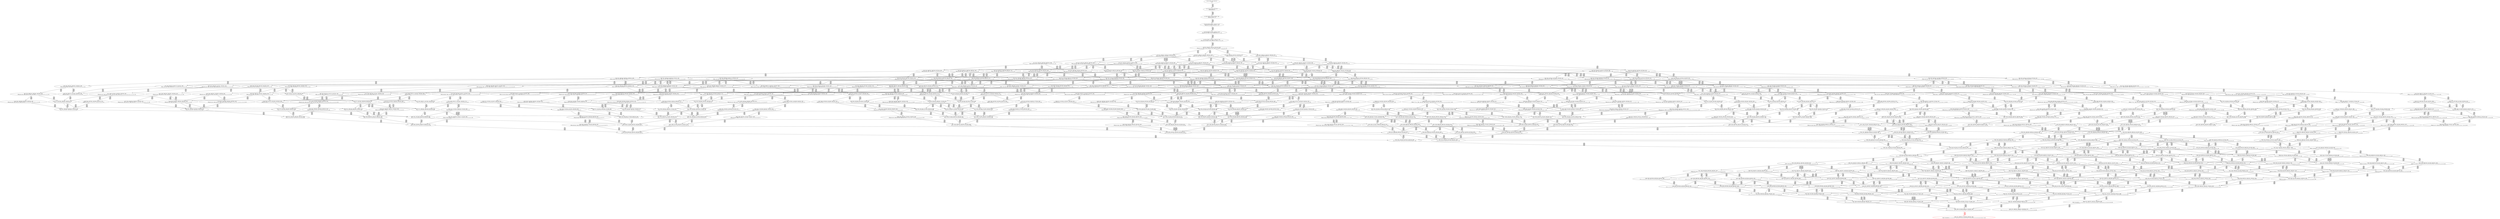 digraph {
	S0[label="S0: [0, 0] [0, 0] [0, 0] [0, 0] \n{}{}"];
	S1[label="S1: [0, 0] [0, 0] [0, 0] [39, 49] \n{T0J0:39-49}{1}"];
	S2[label="S2: [39, 39] [39, 39] [39, 49] [92, 116] \n{T0J1:92-116}{1, 2}"];
	S3[label="S3: [39, 39] [39, 49] [92, 116] [113, 142] \n{T0J1:92-116, T0J2:113-142}{1, 2, 3}"];
	S4[label="S4: [39, 49] [53, 67] [92, 116] [113, 142] \n{T0J1:92-116, T0J2:113-142, T0J8:53-67}{1, 2, 3, 9}"];
	S5[label="S5: [53, 67] [92, 116] [107, 135] [113, 142] \n{T0J1:92-116, T0J2:113-142, T0J9:107-135}{1, 2, 3, 9, 10}"];
	S6[label="S6: [92, 116] [107, 135] [113, 142] [116, 146] \n{T0J1:92-116, T0J2:113-142, T0J9:107-135, T0J14:116-146}{1, 2, 3, 9, 10, 15}"];
	S7[label="S7: [113, 116] [113, 135] [116, 146] [148, 160] \n{T0J3:148-160, T0J14:116-146}{1, 2, 3, 4, 9, 10, 15}"];
	S8[label="S8: [107, 116] [113, 142] [116, 146] [132, 148] \n{T0J10:132-148, T0J14:116-146}{1, 2, 3, 9, 10, 11, 15}"];
	S9[label="S9: [116, 116] [116, 134] [116, 135] [130, 142] \n{T0J15:130-134}{1, 2, 3, 9, 10, 15, 16}"];
	S10[label="S10: [107, 135] [113, 142] [116, 146] [164, 207] \n{T0J14:116-146, T0J19:164-207}{1, 2, 3, 9, 10, 15, 20}"];
	S11[label="S11: [113, 135] [116, 146] [148, 160] [154, 168] \n{T0J3:148-160, T0J7:154-168, T0J14:116-146}{1, 2, 3, 4, 8, 9, 10, 15}"];
	S12[label="S12: [113, 142] [116, 146] [132, 148] [148, 160] \n{T0J3:148-160, T0J10:132-148, T0J14:116-146}{1, 2, 3, 4, 9, 10, 11, 15}"];
	S13[label="S13: [116, 134] [116, 135] [130, 142] [148, 160] \n{T0J3:148-160, T0J15:130-134}{1, 2, 3, 4, 9, 10, 15, 16}"];
	S14[label="S14: [113, 142] [116, 146] [148, 179] [164, 207] \n{T0J3:148-179, T0J19:164-207}{1, 2, 3, 4, 9, 10, 15, 20}"];
	S15[label="S15: [113, 142] [116, 146] [132, 148] [181, 209] \n{T0J10:132-148, T0J11:181-209, T0J14:116-146}{1, 2, 3, 9, 10, 11, 12, 15}"];
	S16[label="S16: [116, 134] [116, 135] [130, 142] [132, 148] \n{T0J10:132-148, T0J15:130-134}{1, 2, 3, 9, 10, 11, 15, 16}"];
	S17[label="S17: [113, 142] [116, 146] [132, 167] [164, 207] \n{T0J10:132-167, T0J19:164-207}{1, 2, 3, 9, 10, 11, 15, 20}"];
	S18[label="S18: [116, 134] [116, 135] [130, 142] [180, 196] \n{T0J15:130-134, T0J16:180-196}{1, 2, 3, 9, 10, 15, 16, 17}"];
	S19[label="S19: [116, 134] [116, 142] [130, 152] [164, 207] \n{T0J15:130-152, T0J19:164-207}{1, 2, 3, 9, 10, 15, 16, 20}"];
	S20[label="S20: [116, 146] [132, 160] [148, 167] [154, 194] \n{T0J3:148-160, T0J7:154-194}{1, 2, 3, 4, 8, 9, 10, 11, 15}"];
	S21[label="S21: [116, 135] [130, 152] [148, 160] [154, 186] \n{T0J3:148-160, T0J7:154-186}{1, 2, 3, 4, 8, 9, 10, 15, 16}"];
	S22[label="S22: [116, 146] [148, 179] [154, 194] [164, 225] \n{T0J3:148-179, T0J7:154-194, T0J19:164-225}{1, 2, 3, 4, 8, 9, 10, 15, 20}"];
	S23[label="S23: [116, 146] [132, 148] [148, 186] [181, 234] \n{T0J3:148-186, T0J11:181-234}{1, 2, 3, 4, 9, 10, 11, 12, 15}"];
	S24[label="S24: [116, 135] [130, 148] [132, 160] [148, 178] \n{T0J3:148-178}{1, 2, 3, 4, 9, 10, 11, 15, 16}"];
	S25[label="S25: [116, 146] [132, 173] [148, 186] [164, 225] \n{T0J3:148-186, T0J19:164-225}{1, 2, 3, 4, 9, 10, 11, 15, 20}"];
	S26[label="S26: [116, 135] [130, 142] [148, 178] [180, 214] \n{T0J3:148-178, T0J16:180-214}{1, 2, 3, 4, 9, 10, 15, 16, 17}"];
	S27[label="S27: [116, 146] [130, 152] [148, 179] [164, 225] \n{T0J3:148-179, T0J19:164-225}{1, 2, 3, 4, 9, 10, 15, 16, 20}"];
	S28[label="S28: [116, 146] [132, 148] [169, 209] [181, 212] \n{T0J11:181-209, T0J12:169-212}{1, 2, 3, 9, 10, 11, 12, 13, 15}"];
	S29[label="S29: [116, 135] [130, 148] [132, 152] [181, 227] \n{T0J11:181-227}{1, 2, 3, 9, 10, 11, 12, 15, 16}"];
	S30[label="S30: [116, 146] [132, 167] [164, 209] [185, 234] \n{T0J11:181-234, T0J19:164-225}{1, 2, 3, 9, 10, 11, 12, 15, 20}"];
	S31[label="S31: [116, 135] [130, 142] [132, 166] [180, 214] \n{T0J16:180-214}{1, 2, 3, 9, 10, 11, 15, 16, 17}"];
	S32[label="S32: [116, 146] [130, 152] [132, 167] [164, 225] \n{T0J19:164-225}{1, 2, 3, 9, 10, 11, 15, 16, 20}"];
	S33[label="S33: [116, 135] [130, 142] [142, 167] [180, 196] \n{T0J16:180-196, T0J17:142-167}{1, 2, 3, 9, 10, 15, 16, 17, 18}"];
	S34[label="S34: [116, 142] [130, 152] [164, 207] [180, 225] \n{T0J16:180-214, T0J19:164-225}{1, 2, 3, 9, 10, 15, 16, 17, 20}"];
	S35[label="S35: [132, 160] [148, 186] [154, 198] [181, 239] \n{T0J3:148-186, T0J7:154-198, T0J11:181-239}{1, 2, 3, 4, 8, 9, 10, 11, 12, 15}"];
	S36[label="S36: [130, 152] [132, 160] [148, 178] [154, 194] \n{T0J3:148-178, T0J7:154-194}{1, 2, 3, 4, 8, 9, 10, 11, 15, 16}"];
	S37[label="S37: [132, 178] [148, 186] [154, 198] [164, 225] \n{T0J3:148-186, T0J7:154-198, T0J19:164-225}{1, 2, 3, 4, 8, 9, 10, 11, 15, 20}"];
	S38[label="S38: [130, 152] [148, 178] [154, 187] [180, 214] \n{T0J3:148-178, T0J7:154-187, T0J16:180-214}{1, 2, 3, 4, 8, 9, 10, 15, 16, 17}"];
	S39[label="S39: [130, 152] [148, 179] [154, 198] [164, 225] \n{T0J3:148-179, T0J7:154-198, T0J19:164-225}{1, 2, 3, 4, 8, 9, 10, 15, 16, 20}"];
	S40[label="S40: [132, 148] [148, 190] [169, 212] [181, 234] \n{T0J3:148-190, T0J11:181-234, T0J12:169-212}{1, 2, 3, 4, 9, 10, 11, 12, 13, 15}"];
	S41[label="S41: [130, 148] [132, 160] [148, 186] [181, 234] \n{T0J3:148-186, T0J11:181-234}{1, 2, 3, 4, 9, 10, 11, 12, 15, 16}"];
	S42[label="S42: [132, 173] [148, 190] [164, 225] [185, 234] \n{T0J3:148-190, T0J11:181-234, T0J19:164-225}{1, 2, 3, 4, 9, 10, 11, 12, 15, 20}"];
	S43[label="S43: [130, 148] [132, 167] [148, 179] [180, 214] \n{T0J3:148-179, T0J16:180-214}{1, 2, 3, 4, 9, 10, 11, 15, 16, 17}"];
	S44[label="S44: [130, 152] [132, 173] [148, 190] [164, 225] \n{T0J3:148-190, T0J19:164-225}{1, 2, 3, 4, 9, 10, 11, 15, 16, 20}"];
	S45[label="S45: [130, 142] [142, 167] [148, 179] [180, 214] \n{T0J3:148-179, T0J16:180-214, T0J17:142-167}{1, 2, 3, 4, 9, 10, 15, 16, 17, 18}"];
	S46[label="S46: [130, 152] [148, 186] [164, 214] [180, 225] \n{T0J3:148-186, T0J16:180-214, T0J19:164-225}{1, 2, 3, 4, 9, 10, 15, 16, 17, 20}"];
	S47[label="S47: [132, 148] [169, 209] [171, 210] [181, 212] \n{T0J11:181-209, T0J12:169-212, T0J13:171-210}{1, 2, 3, 9, 10, 11, 12, 13, 14, 15}"];
	S48[label="S48: [130, 148] [132, 152] [169, 209] [181, 227] \n{T0J11:181-227, T0J12:169-212}{1, 2, 3, 9, 10, 11, 12, 13, 15, 16}"];
	S49[label="S49: [132, 167] [164, 209] [172, 212] [185, 234] \n{T0J11:181-234, T0J12:169-212, T0J19:164-225}{1, 2, 3, 9, 10, 11, 12, 13, 15, 20}"];
	S50[label="S50: [130, 148] [132, 166] [180, 214] [181, 228] \n{T0J11:181-228, T0J16:180-214}{1, 2, 3, 9, 10, 11, 12, 15, 16, 17}"];
	S51[label="S51: [130, 152] [132, 167] [164, 225] [185, 234] \n{T0J11:181-234, T0J19:164-225}{1, 2, 3, 9, 10, 11, 12, 15, 16, 20}"];
	S52[label="S52: [130, 142] [132, 167] [142, 167] [180, 214] \n{T0J16:180-214, T0J17:142-167}{1, 2, 3, 9, 10, 11, 15, 16, 17, 18}"];
	S53[label="S53: [130, 152] [132, 173] [164, 214] [180, 225] \n{T0J16:180-214, T0J19:164-225}{1, 2, 3, 9, 10, 11, 15, 16, 17, 20}"];
	S54[label="S54: [130, 142] [142, 167] [168, 196] [180, 200] \n{T0J16:180-196, T0J17:142-167, T0J18:168-200}{1, 2, 3, 9, 10, 15, 16, 17, 18, 19}"];
	S55[label="S55: [130, 152] [142, 167] [164, 207] [180, 225] \n{T0J16:180-214, T0J17:142-167, T0J19:164-225}{1, 2, 3, 9, 10, 15, 16, 17, 18, 20}"];
	S56[label="S56: [148, 160] [154, 198] [181, 228] [202, 239] \n{T0J4:202-228, T0J11:181-239}{1, 2, 3, 4, 5, 8, 9, 10, 11, 12, 15}"];
	S57[label="S57: [148, 190] [154, 200] [173, 231] [181, 239] \n{T0J11:181-239, T0J12:169-231}{1, 2, 3, 4, 8, 9, 10, 11, 12, 13, 15}"];
	S58[label="S58: [132, 160] [148, 186] [154, 200] [181, 245] \n{T0J7:154-200, T0J11:181-245}{1, 2, 3, 4, 8, 9, 10, 11, 12, 15, 16}"];
	S59[label="S59: [148, 190] [154, 225] [164, 225] [185, 271] \n{T0J11:181-271}{1, 2, 3, 4, 8, 9, 10, 11, 12, 15, 20}"];
	S60[label="S60: [148, 152] [148, 160] [154, 194] [202, 220] \n{T0J4:202-220, T0J7:154-194}{1, 2, 3, 4, 5, 8, 9, 10, 11, 15, 16}"];
	S61[label="S61: [132, 178] [148, 184] [154, 200] [180, 214] \n{T0J7:154-200, T0J16:180-214}{1, 2, 3, 4, 8, 9, 10, 11, 15, 16, 17}"];
	S62[label="S62: [132, 179] [148, 190] [154, 204] [164, 225] \n{T0J7:154-204, T0J19:164-225}{1, 2, 3, 4, 8, 9, 10, 11, 15, 16, 20}"];
	S63[label="S63: [148, 178] [154, 198] [164, 225] [202, 246] \n{T0J4:202-246}{1, 2, 3, 4, 5, 8, 9, 10, 11, 15, 20}"];
	S64[label="S64: [148, 152] [154, 187] [180, 214] [202, 220] \n{T0J4:202-220, T0J7:154-187, T0J16:180-214}{1, 2, 3, 4, 5, 8, 9, 10, 15, 16, 17}"];
	S65[label="S65: [142, 167] [148, 179] [156, 194] [180, 214] \n{T0J3:148-179, T0J7:154-194, T0J16:180-214, T0J17:142-167}{1, 2, 3, 4, 8, 9, 10, 15, 16, 17, 18}"];
	S66[label="S66: [148, 186] [154, 204] [164, 214] [180, 225] \n{T0J7:154-204, T0J16:180-214, T0J19:164-225}{1, 2, 3, 4, 8, 9, 10, 15, 16, 17, 20}"];
	S67[label="S67: [148, 152] [154, 198] [164, 220] [202, 225] \n{T0J4:202-220, T0J7:154-198, T0J19:164-225}{1, 2, 3, 4, 5, 8, 9, 10, 15, 16, 20}"];
	S68[label="S68: [148, 148] [169, 212] [181, 216] [202, 234] \n{T0J4:202-216, T0J11:181-234, T0J12:169-212}{1, 2, 3, 4, 5, 9, 10, 11, 12, 13, 15}"];
	S69[label="S69: [148, 192] [169, 210] [171, 212] [181, 234] \n{T0J3:148-192, T0J11:181-234, T0J12:169-212, T0J13:171-210}{1, 2, 3, 4, 9, 10, 11, 12, 13, 14, 15}"];
	S70[label="S70: [132, 160] [148, 192] [169, 212] [181, 234] \n{T0J3:148-192, T0J11:181-234, T0J12:169-212}{1, 2, 3, 4, 9, 10, 11, 12, 13, 15, 16}"];
	S71[label="S71: [148, 209] [164, 212] [172, 225] [185, 234] \n{T0J3:148-211, T0J11:181-234, T0J12:169-212}{1, 2, 3, 4, 9, 10, 11, 12, 13, 15, 20}"];
	S72[label="S72: [148, 148] [148, 160] [181, 216] [202, 234] \n{T0J4:202-216, T0J11:181-234}{1, 2, 3, 4, 5, 9, 10, 11, 12, 15, 16}"];
	S73[label="S73: [132, 167] [148, 192] [180, 214] [181, 234] \n{T0J3:148-192, T0J11:181-234, T0J16:180-214}{1, 2, 3, 4, 9, 10, 11, 12, 15, 16, 17}"];
	S74[label="S74: [132, 173] [148, 196] [164, 225] [185, 234] \n{T0J3:148-196, T0J11:181-234, T0J19:164-225}{1, 2, 3, 4, 9, 10, 11, 12, 15, 16, 20}"];
	S75[label="S75: [148, 173] [164, 225] [185, 234] [202, 241] \n{T0J4:202-241, T0J11:181-234}{1, 2, 3, 4, 5, 9, 10, 11, 12, 15, 20}"];
	S76[label="S76: [148, 148] [148, 167] [180, 214] [202, 216] \n{T0J4:202-216, T0J16:180-214}{1, 2, 3, 4, 5, 9, 10, 11, 15, 16, 17}"];
	S77[label="S77: [132, 167] [142, 173] [155, 186] [180, 214] \n{T0J3:148-186, T0J16:180-214, T0J17:142-167}{1, 2, 3, 4, 9, 10, 11, 15, 16, 17, 18}"];
	S78[label="S78: [132, 173] [148, 196] [164, 214] [180, 225] \n{T0J3:148-196, T0J16:180-214, T0J19:164-225}{1, 2, 3, 4, 9, 10, 11, 15, 16, 17, 20}"];
	S79[label="S79: [148, 152] [148, 173] [164, 220] [202, 225] \n{T0J4:202-220, T0J19:164-225}{1, 2, 3, 4, 5, 9, 10, 11, 15, 16, 20}"];
	S80[label="S80: [142, 167] [148, 186] [168, 200] [180, 214] \n{T0J3:148-186, T0J16:180-214, T0J17:142-167, T0J18:168-200}{1, 2, 3, 4, 9, 10, 15, 16, 17, 18, 19}"];
	S81[label="S81: [142, 167] [148, 196] [164, 214] [180, 225] \n{T0J3:148-196, T0J16:180-214, T0J19:164-225}{1, 2, 3, 4, 9, 10, 15, 16, 17, 18, 20}"];
	S82[label="S82: [148, 152] [164, 214] [180, 220] [202, 225] \n{T0J4:202-220, T0J16:180-214, T0J19:164-225}{1, 2, 3, 4, 5, 9, 10, 15, 16, 17, 20}"];
	S83[label="S83: [132, 159] [169, 209] [171, 210] [181, 227] \n{T0J11:181-227, T0J12:169-212, T0J13:171-210}{1, 2, 3, 9, 10, 11, 12, 13, 14, 15, 16}"];
	S84[label="S84: [164, 209] [171, 210] [181, 212] [187, 234] \n{T0J11:181-234, T0J12:169-212, T0J13:171-210, T0J19:164-232}{1, 2, 3, 9, 10, 11, 12, 13, 14, 15, 20}"];
	S85[label="S85: [132, 166] [169, 212] [181, 214] [186, 228] \n{T0J11:181-228, T0J12:169-212, T0J16:180-214}{1, 2, 3, 9, 10, 11, 12, 13, 15, 16, 17}"];
	S86[label="S86: [132, 167] [164, 212] [172, 225] [185, 234] \n{T0J11:181-234, T0J12:169-212, T0J19:164-225}{1, 2, 3, 9, 10, 11, 12, 13, 15, 16, 20}"];
	S87[label="S87: [132, 167] [142, 167] [180, 214] [181, 234] \n{T0J11:181-234, T0J16:180-214, T0J17:142-167}{1, 2, 3, 9, 10, 11, 12, 15, 16, 17, 18}"];
	S88[label="S88: [132, 173] [164, 214] [180, 225] [194, 234] \n{T0J11:181-234, T0J16:180-214, T0J19:164-225}{1, 2, 3, 9, 10, 11, 12, 15, 16, 17, 20}"];
	S89[label="S89: [132, 167] [142, 173] [168, 200] [180, 214] \n{T0J16:180-214, T0J17:142-167, T0J18:168-200}{1, 2, 3, 9, 10, 11, 15, 16, 17, 18, 19}"];
	S90[label="S90: [132, 167] [142, 173] [164, 214] [180, 225] \n{T0J16:180-214, T0J17:142-167, T0J19:164-225}{1, 2, 3, 9, 10, 11, 15, 16, 17, 18, 20}"];
	S91[label="S91: [142, 167] [164, 200] [180, 207] [182, 225] \n{T0J16:180-214, T0J17:142-167, T0J18:168-200, T0J19:164-225}{1, 2, 3, 9, 10, 15, 16, 17, 18, 19, 20}"];
	S92[label="S92: [154, 198] [181, 228] [202, 230] [204, 239] \n{T0J4:202-228, T0J5:204-230, T0J11:181-239}{1, 2, 3, 4, 5, 6, 8, 9, 10, 11, 12, 15}"];
	S93[label="S93: [154, 200] [173, 231] [181, 239] [202, 258] \n{T0J4:202-258}{1, 2, 3, 4, 5, 8, 9, 10, 11, 12, 13, 15}"];
	S94[label="S94: [154, 210] [171, 231] [181, 239] [189, 259] \n{}{1, 2, 3, 4, 8, 9, 10, 11, 12, 13, 14, 15}"];
	S95[label="S95: [148, 186] [154, 200] [181, 228] [202, 245] \n{T0J4:202-228, T0J11:181-245}{1, 2, 3, 4, 5, 8, 9, 10, 11, 12, 15, 16}"];
	S96[label="S96: [148, 192] [154, 212] [173, 231] [181, 245] \n{T0J11:181-245, T0J12:169-231}{1, 2, 3, 4, 8, 9, 10, 11, 12, 13, 15, 16}"];
	S97[label="S97: [148, 192] [154, 214] [180, 219] [181, 271] \n{T0J11:181-271, T0J16:180-214}{1, 2, 3, 4, 8, 9, 10, 11, 12, 15, 16, 17}"];
	S98[label="S98: [148, 196] [154, 225] [164, 225] [185, 272] \n{T0J11:181-272}{1, 2, 3, 4, 8, 9, 10, 11, 12, 15, 16, 20}"];
	S99[label="S99: [154, 225] [164, 225] [185, 258] [202, 271] \n{T0J4:202-258}{1, 2, 3, 4, 5, 8, 9, 10, 11, 12, 15, 20}"];
	S100[label="S100: [154, 225] [164, 225] [185, 261] [189, 271] \n{}{1, 2, 3, 4, 8, 9, 10, 11, 12, 13, 15, 20}"];
	S101[label="S101: [148, 160] [154, 194] [202, 220] [204, 222] \n{T0J4:202-220, T0J5:204-222, T0J7:154-194}{1, 2, 3, 4, 5, 6, 8, 9, 10, 11, 15, 16}"];
	S102[label="S102: [148, 184] [154, 200] [180, 214] [202, 246] \n{T0J4:202-246, T0J16:180-214}{1, 2, 3, 4, 5, 8, 9, 10, 11, 15, 16, 17}"];
	S103[label="S103: [142, 179] [154, 194] [158, 214] [180, 219] \n{T0J16:180-214}{1, 2, 3, 4, 8, 9, 10, 11, 15, 16, 17, 18}"];
	S104[label="S104: [148, 204] [154, 214] [164, 225] [180, 225] \n{}{1, 2, 3, 4, 8, 9, 10, 11, 15, 16, 17, 20}"];
	S105[label="S105: [148, 190] [154, 204] [164, 225] [202, 247] \n{T0J4:202-247}{1, 2, 3, 4, 5, 8, 9, 10, 11, 15, 16, 20}"];
	S106[label="S106: [154, 198] [164, 225] [202, 246] [204, 248] \n{T0J4:202-246, T0J5:204-248}{1, 2, 3, 4, 5, 6, 8, 9, 10, 11, 15, 20}"];
	S107[label="S107: [154, 187] [180, 214] [202, 220] [204, 222] \n{T0J4:202-220, T0J5:204-222, T0J7:154-187, T0J16:180-214}{1, 2, 3, 4, 5, 6, 8, 9, 10, 15, 16, 17}"];
	S108[label="S108: [148, 167] [156, 194] [180, 214] [202, 235] \n{T0J4:202-235, T0J16:180-214}{1, 2, 3, 4, 5, 8, 9, 10, 15, 16, 17, 18}"];
	S109[label="S109: [154, 204] [164, 214] [180, 225] [202, 254] \n{T0J4:202-254}{1, 2, 3, 4, 5, 8, 9, 10, 15, 16, 17, 20}"];
	S110[label="S110: [154, 198] [164, 220] [202, 222] [204, 225] \n{T0J4:202-220, T0J5:204-222, T0J7:154-198, T0J19:164-225}{1, 2, 3, 4, 5, 6, 8, 9, 10, 15, 16, 20}"];
	S111[label="S111: [169, 212] [181, 216] [202, 218] [204, 234] \n{T0J4:202-216, T0J5:204-218, T0J11:181-234, T0J12:169-212}{1, 2, 3, 4, 5, 6, 9, 10, 11, 12, 13, 15}"];
	S112[label="S112: [169, 210] [171, 212] [181, 234] [202, 260] \n{T0J4:202-260}{1, 2, 3, 4, 5, 9, 10, 11, 12, 13, 14, 15}"];
	S113[label="S113: [148, 160] [169, 212] [181, 228] [202, 234] \n{T0J4:202-228, T0J11:181-234, T0J12:169-212}{1, 2, 3, 4, 5, 9, 10, 11, 12, 13, 15, 16}"];
	S114[label="S114: [148, 203] [169, 210] [171, 212] [181, 234] \n{T0J3:148-203, T0J11:181-234, T0J12:169-212, T0J13:171-210}{1, 2, 3, 4, 9, 10, 11, 12, 13, 14, 15, 16}"];
	S115[label="S115: [148, 210] [169, 212] [181, 214] [186, 234] \n{T0J3:148-210, T0J11:181-234, T0J12:169-212, T0J16:180-214}{1, 2, 3, 4, 9, 10, 11, 12, 13, 15, 16, 17}"];
	S116[label="S116: [148, 211] [164, 212] [172, 225] [185, 234] \n{T0J3:148-211, T0J11:181-234, T0J12:169-212}{1, 2, 3, 4, 9, 10, 11, 12, 13, 15, 16, 20}"];
	S117[label="S117: [164, 212] [172, 225] [185, 234] [202, 277] \n{T0J4:202-277}{1, 2, 3, 4, 5, 9, 10, 11, 12, 13, 15, 20}"];
	S118[label="S118: [148, 160] [181, 216] [202, 218] [204, 234] \n{T0J4:202-216, T0J5:204-218, T0J11:181-234}{1, 2, 3, 4, 5, 6, 9, 10, 11, 12, 15, 16}"];
	S119[label="S119: [148, 167] [180, 214] [181, 234] [202, 235] \n{T0J4:202-235, T0J11:181-234, T0J16:180-214}{1, 2, 3, 4, 5, 9, 10, 11, 12, 15, 16, 17}"];
	S120[label="S120: [142, 173] [155, 211] [180, 214] [181, 234] \n{T0J3:148-211, T0J11:181-234, T0J16:180-214}{1, 2, 3, 4, 9, 10, 11, 12, 15, 16, 17, 18}"];
	S121[label="S121: [148, 214] [164, 217] [180, 225] [194, 234] \n{T0J3:148-217, T0J11:181-234, T0J16:180-214}{1, 2, 3, 4, 9, 10, 11, 12, 15, 16, 17, 20}"];
	S122[label="S122: [148, 173] [164, 225] [185, 234] [202, 241] \n{T0J4:202-241, T0J11:181-234}{1, 2, 3, 4, 5, 9, 10, 11, 12, 15, 16, 20}"];
	S123[label="S123: [164, 225] [185, 234] [202, 241] [204, 243] \n{T0J4:202-241, T0J5:204-243, T0J11:181-234}{1, 2, 3, 4, 5, 6, 9, 10, 11, 12, 15, 20}"];
	S124[label="S124: [148, 167] [180, 214] [202, 216] [204, 218] \n{T0J4:202-216, T0J5:204-218, T0J16:180-214}{1, 2, 3, 4, 5, 6, 9, 10, 11, 15, 16, 17}"];
	S125[label="S125: [148, 167] [155, 173] [180, 214] [202, 235] \n{T0J4:202-235, T0J16:180-214}{1, 2, 3, 4, 5, 9, 10, 11, 15, 16, 17, 18}"];
	S126[label="S126: [142, 173] [155, 200] [168, 211] [180, 214] \n{T0J3:148-211, T0J16:180-214, T0J18:168-200}{1, 2, 3, 4, 9, 10, 11, 15, 16, 17, 18, 19}"];
	S127[label="S127: [142, 173] [155, 211] [164, 214] [180, 225] \n{T0J3:148-211, T0J16:180-214}{1, 2, 3, 4, 9, 10, 11, 15, 16, 17, 18, 20}"];
	S128[label="S128: [148, 173] [164, 214] [180, 225] [202, 241] \n{T0J4:202-241, T0J16:180-214}{1, 2, 3, 4, 5, 9, 10, 11, 15, 16, 17, 20}"];
	S129[label="S129: [148, 173] [164, 220] [202, 222] [204, 225] \n{T0J4:202-220, T0J5:204-222, T0J19:164-225}{1, 2, 3, 4, 5, 6, 9, 10, 11, 15, 16, 20}"];
	S130[label="S130: [148, 167] [168, 200] [180, 214] [202, 235] \n{T0J4:202-235, T0J16:180-214, T0J18:168-200}{1, 2, 3, 4, 5, 9, 10, 15, 16, 17, 18, 19}"];
	S131[label="S131: [148, 186] [168, 200] [180, 214] [183, 219] \n{T0J7:183-219, T0J16:180-214, T0J18:168-200}{1, 2, 3, 4, 8, 9, 10, 15, 16, 17, 18, 19}"];
	S132[label="S132: [148, 167] [164, 214] [180, 225] [202, 235] \n{T0J4:202-235, T0J16:180-214}{1, 2, 3, 4, 5, 9, 10, 15, 16, 17, 18, 20}"];
	S133[label="S133: [148, 196] [164, 214] [180, 219] [183, 225] \n{T0J7:183-219, T0J16:180-214}{1, 2, 3, 4, 8, 9, 10, 15, 16, 17, 18, 20}"];
	S134[label="S134: [164, 214] [180, 220] [202, 222] [204, 225] \n{T0J4:202-220, T0J5:204-222, T0J16:180-214, T0J19:164-225}{1, 2, 3, 4, 5, 6, 9, 10, 15, 16, 17, 20}"];
	S135[label="S135: [169, 210] [171, 212] [181, 221] [187, 228] \n{T0J11:181-228, T0J12:169-212, T0J13:171-210, T0J16:180-221}{1, 2, 3, 9, 10, 11, 12, 13, 14, 15, 16, 17}"];
	S136[label="S136: [164, 210] [171, 212] [181, 227] [187, 234] \n{T0J11:181-234, T0J12:169-212, T0J13:171-210, T0J19:164-232}{1, 2, 3, 9, 10, 11, 12, 13, 14, 15, 16, 20}"];
	S137[label="S137: [171, 210] [181, 212] [187, 234] [199, 253] \n{T0J3:199-253}{1, 2, 3, 4, 9, 10, 11, 12, 13, 14, 15, 20}"];
	S138[label="S138: [142, 167] [169, 212] [181, 214] [186, 234] \n{T0J11:181-234, T0J12:169-212, T0J16:180-214, T0J17:142-167}{1, 2, 3, 9, 10, 11, 12, 13, 15, 16, 17, 18}"];
	S139[label="S139: [164, 212] [172, 214] [185, 225] [194, 234] \n{T0J11:181-234, T0J12:169-212, T0J16:180-214, T0J19:164-225}{1, 2, 3, 9, 10, 11, 12, 13, 15, 16, 17, 20}"];
	S140[label="S140: [142, 173] [168, 200] [180, 214] [184, 234] \n{T0J11:181-234, T0J16:180-214, T0J17:142-167, T0J18:168-200}{1, 2, 3, 9, 10, 11, 12, 15, 16, 17, 18, 19}"];
	S141[label="S141: [142, 173] [164, 214] [180, 225] [194, 234] \n{T0J11:181-234, T0J16:180-214, T0J17:142-167, T0J19:164-225}{1, 2, 3, 9, 10, 11, 12, 15, 16, 17, 18, 20}"];
	S142[label="S142: [142, 173] [164, 200] [180, 214] [184, 225] \n{T0J16:180-214, T0J17:142-167, T0J18:168-200, T0J19:164-225}{1, 2, 3, 9, 10, 11, 15, 16, 17, 18, 19, 20}"];
	S143[label="S143: [164, 200] [177, 207] [180, 211] [182, 225] \n{T0J3:177-211, T0J16:180-214, T0J18:168-200}{1, 2, 3, 4, 9, 10, 15, 16, 17, 18, 19, 20}"];
	S144[label="S144: [181, 228] [200, 230] [202, 239] [204, 256] \n{T0J4:202-228, T0J5:204-230, T0J6:200-256}{1, 2, 3, 4, 5, 6, 7, 8, 9, 10, 11, 12, 15}"];
	S145[label="S145: [173, 231] [181, 239] [202, 258] [210, 270] \n{}{1, 2, 3, 4, 5, 6, 8, 9, 10, 11, 12, 13, 15}"];
	S146[label="S146: [171, 231] [181, 239] [189, 260] [208, 278] \n{}{1, 2, 3, 4, 5, 8, 9, 10, 11, 12, 13, 14, 15}"];
	S147[label="S147: [154, 228] [171, 231] [181, 245] [189, 261] \n{}{1, 2, 3, 4, 8, 9, 10, 11, 12, 13, 14, 15, 16}"];
	S148[label="S148: [154, 212] [181, 228] [202, 245] [204, 256] \n{T0J4:202-228, T0J5:204-256}{1, 2, 3, 4, 5, 6, 8, 9, 10, 11, 12, 15, 16}"];
	S149[label="S149: [154, 212] [173, 231] [181, 245] [202, 260] \n{T0J4:202-260}{1, 2, 3, 4, 5, 8, 9, 10, 11, 12, 13, 15, 16}"];
	S150[label="S150: [154, 214] [180, 219] [181, 260] [202, 277] \n{T0J4:202-260}{1, 2, 3, 4, 5, 8, 9, 10, 11, 12, 15, 16, 17}"];
	S151[label="S151: [154, 214] [180, 219] [181, 263] [189, 271] \n{}{1, 2, 3, 4, 8, 9, 10, 11, 12, 13, 15, 16, 17}"];
	S152[label="S152: [154, 225] [164, 225] [185, 264] [202, 283] \n{T0J4:202-264}{1, 2, 3, 4, 5, 8, 9, 10, 11, 12, 15, 16, 20}"];
	S153[label="S153: [154, 225] [164, 225] [185, 267] [189, 272] \n{}{1, 2, 3, 4, 8, 9, 10, 11, 12, 13, 15, 16, 20}"];
	S154[label="S154: [164, 234] [185, 258] [202, 271] [205, 295] \n{}{1, 2, 3, 4, 5, 6, 8, 9, 10, 11, 12, 15, 20}"];
	S155[label="S155: [164, 225] [185, 261] [189, 271] [205, 296] \n{}{1, 2, 3, 4, 5, 8, 9, 10, 11, 12, 13, 15, 20}"];
	S156[label="S156: [164, 225] [185, 261] [189, 271] [209, 294] \n{}{1, 2, 3, 4, 8, 9, 10, 11, 12, 13, 14, 15, 20}"];
	S157[label="S157: [154, 194] [194, 218] [202, 220] [204, 222] \n{T0J4:202-220, T0J5:204-222, T0J6:194-218}{1, 2, 3, 4, 5, 6, 7, 8, 9, 10, 11, 15, 16}"];
	S158[label="S158: [154, 214] [180, 219] [202, 246] [204, 254] \n{T0J4:202-246, T0J5:204-254}{1, 2, 3, 4, 5, 6, 8, 9, 10, 11, 15, 16, 17}"];
	S159[label="S159: [154, 194] [158, 214] [180, 219] [202, 247] \n{T0J4:202-247, T0J16:180-214}{1, 2, 3, 4, 5, 8, 9, 10, 11, 15, 16, 17, 18}"];
	S160[label="S160: [154, 211] [158, 214] [180, 225] [183, 272] \n{T0J11:181-272, T0J16:180-214}{1, 2, 3, 4, 8, 9, 10, 11, 12, 15, 16, 17, 18}"];
	S161[label="S161: [154, 214] [164, 225] [180, 236] [202, 272] \n{}{1, 2, 3, 4, 5, 8, 9, 10, 11, 15, 16, 17, 20}"];
	S162[label="S162: [154, 217] [164, 225] [180, 234] [194, 297] \n{}{1, 2, 3, 4, 8, 9, 10, 11, 12, 15, 16, 17, 20}"];
	S163[label="S163: [154, 220] [164, 225] [202, 247] [204, 260] \n{T0J4:202-247, T0J5:204-260}{1, 2, 3, 4, 5, 6, 8, 9, 10, 11, 15, 16, 20}"];
	S164[label="S164: [164, 225] [200, 246] [202, 248] [204, 256] \n{T0J4:202-246, T0J5:204-248, T0J6:200-256}{1, 2, 3, 4, 5, 6, 7, 8, 9, 10, 11, 15, 20}"];
	S165[label="S165: [180, 214] [200, 220] [202, 222] [204, 245] \n{T0J4:202-220, T0J5:204-222, T0J6:200-245}{1, 2, 3, 4, 5, 6, 7, 8, 9, 10, 15, 16, 17}"];
	S166[label="S166: [156, 194] [180, 214] [202, 235] [204, 237] \n{T0J4:202-235, T0J5:204-237, T0J16:180-214}{1, 2, 3, 4, 5, 6, 8, 9, 10, 15, 16, 17, 18}"];
	S167[label="S167: [164, 220] [180, 225] [202, 254] [205, 274] \n{}{1, 2, 3, 4, 5, 6, 8, 9, 10, 15, 16, 17, 20}"];
	S168[label="S168: [164, 220] [200, 222] [202, 225] [204, 256] \n{T0J4:202-220, T0J5:204-222, T0J6:200-256}{1, 2, 3, 4, 5, 6, 7, 8, 9, 10, 15, 16, 20}"];
	S169[label="S169: [181, 216] [202, 218] [204, 234] [215, 270] \n{T0J6:215-270}{1, 2, 3, 4, 5, 6, 7, 9, 10, 11, 12, 13, 15}"];
	S170[label="S170: [171, 212] [181, 234] [202, 260] [225, 280] \n{T0J5:225-280}{1, 2, 3, 4, 5, 6, 9, 10, 11, 12, 13, 14, 15}"];
	S171[label="S171: [169, 212] [181, 228] [202, 230] [204, 234] \n{T0J4:202-228, T0J5:204-230, T0J11:181-234, T0J12:169-212}{1, 2, 3, 4, 5, 6, 9, 10, 11, 12, 13, 15, 16}"];
	S172[label="S172: [169, 210] [171, 212] [181, 234] [202, 271] \n{T0J4:202-271}{1, 2, 3, 4, 5, 9, 10, 11, 12, 13, 14, 15, 16}"];
	S173[label="S173: [169, 212] [181, 214] [186, 234] [202, 278] \n{T0J4:202-278}{1, 2, 3, 4, 5, 9, 10, 11, 12, 13, 15, 16, 17}"];
	S174[label="S174: [164, 212] [172, 225] [185, 234] [202, 279] \n{T0J4:202-279}{1, 2, 3, 4, 5, 9, 10, 11, 12, 13, 15, 16, 20}"];
	S175[label="S175: [172, 225] [185, 234] [202, 277] [220, 282] \n{T0J5:220-282}{1, 2, 3, 4, 5, 6, 9, 10, 11, 12, 13, 15, 20}"];
	S176[label="S176: [181, 216] [194, 218] [202, 218] [204, 234] \n{T0J4:202-216, T0J5:204-218, T0J6:194-218, T0J11:181-234}{1, 2, 3, 4, 5, 6, 7, 9, 10, 11, 12, 15, 16}"];
	S177[label="S177: [180, 214] [181, 234] [202, 235] [204, 237] \n{T0J4:202-235, T0J5:204-237, T0J11:181-234, T0J16:180-214}{1, 2, 3, 4, 5, 6, 9, 10, 11, 12, 15, 16, 17}"];
	S178[label="S178: [155, 173] [180, 214] [181, 234] [202, 241] \n{T0J4:202-241, T0J11:181-234, T0J16:180-214}{1, 2, 3, 4, 5, 9, 10, 11, 12, 15, 16, 17, 18}"];
	S179[label="S179: [164, 214] [180, 225] [194, 234] [202, 282] \n{T0J4:202-282}{1, 2, 3, 4, 5, 9, 10, 11, 12, 15, 16, 17, 20}"];
	S180[label="S180: [164, 225] [185, 234] [202, 241] [204, 243] \n{T0J4:202-241, T0J5:204-243, T0J11:181-234}{1, 2, 3, 4, 5, 6, 9, 10, 11, 12, 15, 16, 20}"];
	S181[label="S181: [185, 234] [202, 241] [204, 243] [210, 283] \n{T0J6:210-283}{1, 2, 3, 4, 5, 6, 7, 9, 10, 11, 12, 15, 20}"];
	S182[label="S182: [180, 214] [194, 216] [202, 218] [204, 225] \n{T0J4:202-216, T0J5:204-218, T0J6:194-225, T0J16:180-214}{1, 2, 3, 4, 5, 6, 7, 9, 10, 11, 15, 16, 17}"];
	S183[label="S183: [155, 173] [180, 214] [202, 235] [204, 237] \n{T0J4:202-235, T0J5:204-237, T0J16:180-214}{1, 2, 3, 4, 5, 6, 9, 10, 11, 15, 16, 17, 18}"];
	S184[label="S184: [155, 173] [168, 200] [180, 214] [202, 241] \n{T0J4:202-241, T0J16:180-214}{1, 2, 3, 4, 5, 9, 10, 11, 15, 16, 17, 18, 19}"];
	S185[label="S185: [155, 200] [168, 214] [180, 218] [183, 225] \n{}{1, 2, 3, 4, 8, 9, 10, 11, 15, 16, 17, 18, 19}"];
	S186[label="S186: [155, 173] [164, 214] [180, 225] [202, 241] \n{T0J4:202-241, T0J16:180-214}{1, 2, 3, 4, 5, 9, 10, 11, 15, 16, 17, 18, 20}"];
	S187[label="S187: [155, 214] [164, 219] [180, 225] [183, 228] \n{}{1, 2, 3, 4, 8, 9, 10, 11, 15, 16, 17, 18, 20}"];
	S188[label="S188: [164, 214] [180, 225] [202, 241] [204, 243] \n{T0J4:202-241, T0J5:204-243, T0J16:180-214}{1, 2, 3, 4, 5, 6, 9, 10, 11, 15, 16, 17, 20}"];
	S189[label="S189: [164, 220] [194, 222] [202, 225] [204, 231] \n{T0J4:202-220, T0J5:204-222, T0J6:194-231}{1, 2, 3, 4, 5, 6, 7, 9, 10, 11, 15, 16, 20}"];
	S190[label="S190: [168, 200] [180, 214] [202, 235] [204, 237] \n{T0J4:202-235, T0J5:204-237, T0J16:180-214, T0J18:168-200}{1, 2, 3, 4, 5, 6, 9, 10, 15, 16, 17, 18, 19}"];
	S191[label="S191: [168, 200] [180, 214] [183, 219] [202, 254] \n{T0J4:202-254}{1, 2, 3, 4, 5, 8, 9, 10, 15, 16, 17, 18, 19}"];
	S192[label="S192: [164, 214] [180, 225] [202, 235] [204, 237] \n{T0J4:202-235, T0J5:204-237, T0J16:180-214}{1, 2, 3, 4, 5, 6, 9, 10, 15, 16, 17, 18, 20}"];
	S193[label="S193: [164, 214] [180, 219] [183, 225] [202, 264] \n{T0J4:202-264}{1, 2, 3, 4, 5, 8, 9, 10, 15, 16, 17, 18, 20}"];
	S194[label="S194: [180, 220] [202, 222] [204, 225] [210, 272] \n{T0J6:210-272}{1, 2, 3, 4, 5, 6, 7, 9, 10, 15, 16, 17, 20}"];
	S195[label="S195: [171, 212] [181, 221] [187, 228] [204, 254] \n{T0J3:204-254}{1, 2, 3, 4, 9, 10, 11, 12, 13, 14, 15, 16, 17}"];
	S196[label="S196: [171, 212] [181, 227] [187, 234] [199, 254] \n{T0J3:199-254}{1, 2, 3, 4, 9, 10, 11, 12, 13, 14, 15, 16, 20}"];
	S197[label="S197: [199, 210] [199, 212] [199, 234] [253, 278] \n{T0J4:253-278}{1, 2, 3, 4, 5, 9, 10, 11, 12, 13, 14, 15, 20}"];
	S198[label="S198: [169, 211] [177, 212] [181, 214] [186, 234] \n{T0J3:177-211, T0J11:181-234, T0J12:169-212, T0J16:180-214}{1, 2, 3, 4, 9, 10, 11, 12, 13, 15, 16, 17, 18}"];
	S199[label="S199: [172, 214] [185, 225] [194, 234] [199, 256] \n{T0J3:199-256}{1, 2, 3, 4, 9, 10, 11, 12, 13, 15, 16, 17, 20}"];
	S200[label="S200: [168, 200] [177, 214] [180, 217] [184, 234] \n{T0J3:177-217, T0J11:181-234, T0J16:180-214}{1, 2, 3, 4, 9, 10, 11, 12, 15, 16, 17, 18, 19}"];
	S201[label="S201: [164, 214] [177, 217] [180, 225] [194, 234] \n{T0J3:177-217, T0J11:181-234, T0J16:180-214}{1, 2, 3, 4, 9, 10, 11, 12, 15, 16, 17, 18, 20}"];
	S202[label="S202: [164, 200] [177, 214] [180, 217] [184, 225] \n{T0J3:177-217, T0J16:180-214}{1, 2, 3, 4, 9, 10, 11, 15, 16, 17, 18, 19, 20}"];
	S203[label="S203: [177, 200] [180, 207] [182, 225] [231, 268] \n{T0J4:231-268}{1, 2, 3, 4, 5, 9, 10, 15, 16, 17, 18, 19, 20}"];
	S204[label="S204: [177, 207] [180, 211] [182, 225] [205, 252] \n{T0J7:205-252}{1, 2, 3, 4, 8, 9, 10, 15, 16, 17, 18, 19, 20}"];
	S205[label="S205: [181, 239] [202, 258] [204, 270] [219, 299] \n{}{1, 2, 3, 4, 5, 6, 7, 8, 9, 10, 11, 12, 13, 15}"];
	S206[label="S206: [181, 239] [189, 260] [208, 278] [225, 301] \n{}{1, 2, 3, 4, 5, 6, 8, 9, 10, 11, 12, 13, 14, 15}"];
	S207[label="S207: [171, 239] [181, 249] [189, 262] [208, 296] \n{}{1, 2, 3, 4, 5, 8, 9, 10, 11, 12, 13, 14, 15, 16}"];
	S208[label="S208: [171, 231] [181, 263] [189, 271] [209, 308] \n{}{1, 2, 3, 4, 8, 9, 10, 11, 12, 13, 14, 15, 16, 17}"];
	S209[label="S209: [181, 228] [200, 245] [202, 256] [204, 287] \n{}{1, 2, 3, 4, 5, 6, 7, 8, 9, 10, 11, 12, 15, 16}"];
	S210[label="S210: [173, 231] [181, 245] [202, 260] [210, 283] \n{}{1, 2, 3, 4, 5, 6, 8, 9, 10, 11, 12, 13, 15, 16}"];
	S211[label="S211: [180, 234] [181, 260] [202, 277] [210, 307] \n{}{1, 2, 3, 4, 5, 6, 8, 9, 10, 11, 12, 15, 16, 17}"];
	S212[label="S212: [180, 219] [181, 263] [189, 277] [208, 285] \n{}{1, 2, 3, 4, 5, 8, 9, 10, 11, 12, 13, 15, 16, 17}"];
	S213[label="S213: [164, 234] [185, 264] [202, 283] [205, 313] \n{}{1, 2, 3, 4, 5, 6, 8, 9, 10, 11, 12, 15, 16, 20}"];
	S214[label="S214: [164, 225] [185, 267] [189, 283] [205, 296] \n{}{1, 2, 3, 4, 5, 8, 9, 10, 11, 12, 13, 15, 16, 20}"];
	S215[label="S215: [164, 243] [185, 267] [189, 272] [209, 294] \n{}{1, 2, 3, 4, 8, 9, 10, 11, 12, 13, 14, 15, 16, 20}"];
	S216[label="S216: [185, 258] [202, 271] [204, 292] [210, 318] \n{}{1, 2, 3, 4, 5, 6, 7, 8, 9, 10, 11, 12, 15, 20}"];
	S217[label="S217: [185, 261] [189, 277] [205, 295] [220, 305] \n{}{1, 2, 3, 4, 5, 6, 8, 9, 10, 11, 12, 13, 15, 20}"];
	S218[label="S218: [185, 261] [189, 271] [205, 294] [218, 296] \n{}{1, 2, 3, 4, 5, 8, 9, 10, 11, 12, 13, 14, 15, 20}"];
	S219[label="S219: [180, 220] [200, 246] [202, 254] [204, 272] \n{}{1, 2, 3, 4, 5, 6, 7, 8, 9, 10, 11, 15, 16, 17}"];
	S220[label="S220: [158, 214] [180, 226] [202, 247] [204, 264] \n{T0J4:202-247, T0J5:204-264}{1, 2, 3, 4, 5, 6, 8, 9, 10, 11, 15, 16, 17, 18}"];
	S221[label="S221: [158, 214] [180, 225] [183, 272] [202, 287] \n{T0J4:202-279}{1, 2, 3, 4, 5, 8, 9, 10, 11, 12, 15, 16, 17, 18}"];
	S222[label="S222: [158, 214] [180, 225] [183, 272] [210, 282] \n{}{1, 2, 3, 4, 8, 9, 10, 11, 12, 13, 15, 16, 17, 18}"];
	S223[label="S223: [164, 225] [180, 252] [202, 272] [205, 284] \n{}{1, 2, 3, 4, 5, 6, 8, 9, 10, 11, 15, 16, 17, 20}"];
	S224[label="S224: [164, 225] [180, 236] [194, 285] [205, 307] \n{}{1, 2, 3, 4, 5, 8, 9, 10, 11, 12, 15, 16, 17, 20}"];
	S225[label="S225: [164, 225] [180, 234] [194, 288] [210, 297] \n{}{1, 2, 3, 4, 8, 9, 10, 11, 12, 13, 15, 16, 17, 20}"];
	S226[label="S226: [164, 225] [200, 247] [202, 260] [204, 278] \n{}{1, 2, 3, 4, 5, 6, 7, 8, 9, 10, 11, 15, 16, 20}"];
	S227[label="S227: [180, 214] [202, 235] [202, 237] [204, 252] \n{T0J4:202-235, T0J5:204-237, T0J6:202-252}{1, 2, 3, 4, 5, 6, 7, 8, 9, 10, 15, 16, 17, 18}"];
	S228[label="S228: [180, 225] [202, 254] [205, 274] [210, 278] \n{}{1, 2, 3, 4, 5, 6, 7, 8, 9, 10, 15, 16, 17, 20}"];
	S229[label="S229: [181, 234] [202, 260] [217, 270] [225, 280] \n{T0J5:225-280, T0J6:217-270}{1, 2, 3, 4, 5, 6, 7, 9, 10, 11, 12, 13, 14, 15}"];
	S230[label="S230: [181, 228] [202, 230] [204, 234] [215, 270] \n{T0J6:215-270}{1, 2, 3, 4, 5, 6, 7, 9, 10, 11, 12, 13, 15, 16}"];
	S231[label="S231: [171, 212] [181, 234] [202, 271] [225, 280] \n{T0J5:225-280}{1, 2, 3, 4, 5, 6, 9, 10, 11, 12, 13, 14, 15, 16}"];
	S232[label="S232: [181, 214] [186, 234] [202, 278] [225, 282] \n{T0J5:225-282}{1, 2, 3, 4, 5, 6, 9, 10, 11, 12, 13, 15, 16, 17}"];
	S233[label="S233: [172, 225] [185, 234] [202, 279] [220, 282] \n{T0J5:220-282}{1, 2, 3, 4, 5, 6, 9, 10, 11, 12, 13, 15, 16, 20}"];
	S234[label="S234: [185, 234] [202, 277] [218, 282] [220, 283] \n{T0J6:218-283}{1, 2, 3, 4, 5, 6, 7, 9, 10, 11, 12, 13, 15, 20}"];
	S235[label="S235: [181, 234] [202, 235] [204, 237] [226, 272] \n{T0J6:226-272}{1, 2, 3, 4, 5, 6, 7, 9, 10, 11, 12, 15, 16, 17}"];
	S236[label="S236: [180, 214] [181, 234] [202, 241] [211, 243] \n{T0J4:202-241, T0J5:211-243, T0J11:181-234, T0J16:180-214}{1, 2, 3, 4, 5, 6, 9, 10, 11, 12, 15, 16, 17, 18}"];
	S237[label="S237: [180, 225] [194, 234] [202, 282] [220, 284] \n{T0J5:220-284}{1, 2, 3, 4, 5, 6, 9, 10, 11, 12, 15, 16, 17, 20}"];
	S238[label="S238: [185, 234] [202, 241] [204, 243] [210, 283] \n{T0J6:210-283}{1, 2, 3, 4, 5, 6, 7, 9, 10, 11, 12, 15, 16, 20}"];
	S239[label="S239: [180, 214] [201, 231] [202, 235] [204, 237] \n{T0J4:202-235, T0J5:204-237, T0J6:201-231, T0J16:180-214}{1, 2, 3, 4, 5, 6, 7, 9, 10, 11, 15, 16, 17, 18}"];
	S240[label="S240: [168, 200] [180, 214] [202, 241] [211, 243] \n{T0J4:202-241, T0J5:211-243, T0J16:180-214}{1, 2, 3, 4, 5, 6, 9, 10, 11, 15, 16, 17, 18, 19}"];
	S241[label="S241: [168, 214] [180, 219] [183, 232] [202, 268] \n{T0J4:202-268}{1, 2, 3, 4, 5, 8, 9, 10, 11, 15, 16, 17, 18, 19}"];
	S242[label="S242: [168, 214] [180, 218] [183, 234] [209, 293] \n{}{1, 2, 3, 4, 8, 9, 10, 11, 12, 15, 16, 17, 18, 19}"];
	S243[label="S243: [164, 214] [180, 225] [202, 241] [211, 243] \n{T0J4:202-241, T0J5:211-243, T0J16:180-214}{1, 2, 3, 4, 5, 6, 9, 10, 11, 15, 16, 17, 18, 20}"];
	S244[label="S244: [164, 219] [180, 225] [183, 246] [202, 282] \n{}{1, 2, 3, 4, 5, 8, 9, 10, 11, 15, 16, 17, 18, 20}"];
	S245[label="S245: [164, 219] [180, 225] [183, 234] [205, 307] \n{}{1, 2, 3, 4, 8, 9, 10, 11, 12, 15, 16, 17, 18, 20}"];
	S246[label="S246: [180, 225] [202, 241] [204, 243] [210, 272] \n{T0J6:210-272}{1, 2, 3, 4, 5, 6, 7, 9, 10, 11, 15, 16, 17, 20}"];
	S247[label="S247: [180, 214] [202, 235] [204, 237] [214, 258] \n{T0J4:202-235, T0J5:204-237, T0J6:214-258}{1, 2, 3, 4, 5, 6, 7, 9, 10, 15, 16, 17, 18, 19}"];
	S248[label="S248: [180, 214] [183, 235] [202, 254] [209, 270] \n{T0J4:202-254, T0J5:204-270}{1, 2, 3, 4, 5, 6, 8, 9, 10, 15, 16, 17, 18, 19}"];
	S249[label="S249: [180, 225] [202, 235] [204, 237] [210, 272] \n{T0J6:210-272}{1, 2, 3, 4, 5, 6, 7, 9, 10, 15, 16, 17, 18, 20}"];
	S250[label="S250: [180, 225] [183, 235] [202, 264] [205, 284] \n{}{1, 2, 3, 4, 5, 6, 8, 9, 10, 15, 16, 17, 18, 20}"];
	S251[label="S251: [204, 212] [204, 221] [204, 228] [258, 280] \n{T0J4:258-280}{1, 2, 3, 4, 5, 9, 10, 11, 12, 13, 14, 15, 16, 17}"];
	S252[label="S252: [199, 212] [199, 227] [199, 234] [253, 280] \n{T0J4:253-280}{1, 2, 3, 4, 5, 9, 10, 11, 12, 13, 14, 15, 16, 20}"];
	S253[label="S253: [199, 212] [199, 234] [253, 278] [255, 280] \n{T0J4:253-278, T0J5:255-280}{1, 2, 3, 4, 5, 6, 9, 10, 11, 12, 13, 14, 15, 20}"];
	S254[label="S254: [177, 212] [181, 214] [186, 234] [231, 279] \n{T0J4:231-279}{1, 2, 3, 4, 5, 9, 10, 11, 12, 13, 15, 16, 17, 18}"];
	S255[label="S255: [199, 214] [199, 225] [199, 234] [253, 282] \n{T0J4:253-282}{1, 2, 3, 4, 5, 9, 10, 11, 12, 13, 15, 16, 17, 20}"];
	S256[label="S256: [177, 200] [180, 214] [184, 234] [231, 268] \n{T0J4:231-268}{1, 2, 3, 4, 5, 9, 10, 11, 12, 15, 16, 17, 18, 19}"];
	S257[label="S257: [177, 214] [180, 225] [194, 234] [231, 282] \n{T0J4:231-282}{1, 2, 3, 4, 5, 9, 10, 11, 12, 15, 16, 17, 18, 20}"];
	S258[label="S258: [177, 200] [180, 214] [184, 225] [231, 268] \n{T0J4:231-268}{1, 2, 3, 4, 5, 9, 10, 11, 15, 16, 17, 18, 19, 20}"];
	S259[label="S259: [177, 214] [180, 225] [184, 239] [205, 252] \n{}{1, 2, 3, 4, 8, 9, 10, 11, 15, 16, 17, 18, 19, 20}"];
	S260[label="S260: [180, 207] [182, 225] [231, 268] [233, 270] \n{T0J4:231-268, T0J5:233-270}{1, 2, 3, 4, 5, 6, 9, 10, 15, 16, 17, 18, 19, 20}"];
	S261[label="S261: [180, 211] [182, 225] [205, 252] [231, 275] \n{T0J4:231-275}{1, 2, 3, 4, 5, 8, 9, 10, 15, 16, 17, 18, 19, 20}"];
	S262[label="S262: [189, 260] [204, 278] [219, 299] [225, 308] \n{}{1, 2, 3, 4, 5, 6, 7, 8, 9, 10, 11, 12, 13, 14, 15}"];
	S263[label="S263: [181, 257] [189, 264] [208, 296] [225, 309] \n{}{1, 2, 3, 4, 5, 6, 8, 9, 10, 11, 12, 13, 14, 15, 16}"];
	S264[label="S264: [181, 263] [189, 277] [208, 299] [225, 319] \n{}{1, 2, 3, 4, 5, 8, 9, 10, 11, 12, 13, 14, 15, 16, 17}"];
	S265[label="S265: [180, 263] [183, 272] [197, 282] [209, 308] \n{}{1, 2, 3, 4, 8, 9, 10, 11, 12, 13, 14, 15, 16, 17, 18}"];
	S266[label="S266: [181, 245] [202, 260] [204, 287] [219, 299] \n{}{1, 2, 3, 4, 5, 6, 7, 8, 9, 10, 11, 12, 13, 15, 16}"];
	S267[label="S267: [181, 260] [202, 277] [204, 292] [226, 313] \n{}{1, 2, 3, 4, 5, 6, 7, 8, 9, 10, 11, 12, 15, 16, 17}"];
	S268[label="S268: [181, 263] [189, 277] [208, 305] [225, 307] \n{}{1, 2, 3, 4, 5, 6, 8, 9, 10, 11, 12, 13, 15, 16, 17}"];
	S269[label="S269: [185, 264] [202, 283] [204, 292] [210, 318] \n{}{1, 2, 3, 4, 5, 6, 7, 8, 9, 10, 11, 12, 15, 16, 20}"];
	S270[label="S270: [185, 267] [189, 283] [205, 305] [220, 313] \n{}{1, 2, 3, 4, 5, 6, 8, 9, 10, 11, 12, 13, 15, 16, 20}"];
	S271[label="S271: [185, 271] [189, 283] [205, 294] [218, 311] \n{}{1, 2, 3, 4, 5, 8, 9, 10, 11, 12, 13, 14, 15, 16, 20}"];
	S272[label="S272: [180, 267] [189, 288] [209, 294] [219, 323] \n{}{1, 2, 3, 4, 8, 9, 10, 11, 12, 13, 14, 15, 16, 17, 20}"];
	S273[label="S273: [189, 277] [204, 295] [210, 318] [226, 329] \n{}{1, 2, 3, 4, 5, 6, 7, 8, 9, 10, 11, 12, 13, 15, 20}"];
	S274[label="S274: [189, 277] [205, 295] [218, 305] [240, 331] \n{}{1, 2, 3, 4, 5, 6, 8, 9, 10, 11, 12, 13, 14, 15, 20}"];
	S275[label="S275: [180, 235] [202, 247] [204, 264] [204, 272] \n{}{1, 2, 3, 4, 5, 6, 7, 8, 9, 10, 11, 15, 16, 17, 18}"];
	S276[label="S276: [180, 234] [183, 272] [202, 284] [214, 307] \n{}{1, 2, 3, 4, 5, 6, 8, 9, 10, 11, 12, 15, 16, 17, 18}"];
	S277[label="S277: [180, 225] [183, 272] [202, 285] [212, 287] \n{}{1, 2, 3, 4, 5, 8, 9, 10, 11, 12, 13, 15, 16, 17, 18}"];
	S278[label="S278: [180, 254] [202, 272] [205, 283] [210, 284] \n{}{1, 2, 3, 4, 5, 6, 7, 8, 9, 10, 11, 15, 16, 17, 20}"];
	S279[label="S279: [180, 252] [194, 285] [205, 295] [220, 318] \n{}{1, 2, 3, 4, 5, 6, 8, 9, 10, 11, 12, 15, 16, 17, 20}"];
	S280[label="S280: [180, 236] [194, 288] [205, 296] [218, 307] \n{}{1, 2, 3, 4, 5, 8, 9, 10, 11, 12, 13, 15, 16, 17, 20}"];
	S281[label="S281: [181, 234] [202, 270] [217, 271] [225, 280] \n{T0J5:225-280, T0J6:217-270}{1, 2, 3, 4, 5, 6, 7, 9, 10, 11, 12, 13, 14, 15, 16}"];
	S282[label="S282: [186, 234] [202, 272] [225, 278] [227, 282] \n{T0J5:225-282, T0J6:227-272}{1, 2, 3, 4, 5, 6, 7, 9, 10, 11, 12, 13, 15, 16, 17}"];
	S283[label="S283: [185, 234] [202, 279] [218, 282] [220, 283] \n{T0J6:218-283}{1, 2, 3, 4, 5, 6, 7, 9, 10, 11, 12, 13, 15, 16, 20}"];
	S284[label="S284: [181, 234] [202, 241] [211, 243] [226, 272] \n{T0J6:226-272}{1, 2, 3, 4, 5, 6, 7, 9, 10, 11, 12, 15, 16, 17, 18}"];
	S285[label="S285: [194, 234] [202, 282] [220, 283] [226, 284] \n{T0J6:226-283}{1, 2, 3, 4, 5, 6, 7, 9, 10, 11, 12, 15, 16, 17, 20}"];
	S286[label="S286: [180, 214] [202, 241] [211, 243] [214, 258] \n{T0J4:202-241, T0J5:211-243, T0J6:214-258}{1, 2, 3, 4, 5, 6, 7, 9, 10, 11, 15, 16, 17, 18, 19}"];
	S287[label="S287: [180, 235] [183, 246] [202, 268] [209, 284] \n{}{1, 2, 3, 4, 5, 6, 8, 9, 10, 11, 15, 16, 17, 18, 19}"];
	S288[label="S288: [180, 219] [183, 234] [202, 282] [222, 307] \n{}{1, 2, 3, 4, 5, 8, 9, 10, 11, 12, 15, 16, 17, 18, 19}"];
	S289[label="S289: [180, 218] [183, 234] [209, 285] [224, 293] \n{T0J12:224-285}{1, 2, 3, 4, 8, 9, 10, 11, 12, 13, 15, 16, 17, 18, 19}"];
	S290[label="S290: [180, 225] [202, 241] [210, 243] [211, 272] \n{T0J6:210-272}{1, 2, 3, 4, 5, 6, 7, 9, 10, 11, 15, 16, 17, 18, 20}"];
	S291[label="S291: [180, 235] [183, 257] [202, 282] [205, 289] \n{}{1, 2, 3, 4, 5, 6, 8, 9, 10, 11, 15, 16, 17, 18, 20}"];
	S292[label="S292: [180, 225] [183, 246] [202, 287] [218, 312] \n{}{1, 2, 3, 4, 5, 8, 9, 10, 11, 12, 15, 16, 17, 18, 20}"];
	S293[label="S293: [180, 225] [183, 234] [205, 290] [220, 307] \n{T0J12:220-290}{1, 2, 3, 4, 8, 9, 10, 11, 12, 13, 15, 16, 17, 18, 20}"];
	S294[label="S294: [183, 235] [202, 254] [209, 270] [221, 272] \n{T0J6:214-272}{1, 2, 3, 4, 5, 6, 7, 8, 9, 10, 15, 16, 17, 18, 19}"];
	S295[label="S295: [183, 235] [202, 264] [205, 283] [221, 284] \n{}{1, 2, 3, 4, 5, 6, 7, 8, 9, 10, 15, 16, 17, 18, 20}"];
	S296[label="S296: [204, 221] [204, 228] [258, 280] [260, 282] \n{T0J4:258-280, T0J5:260-282}{1, 2, 3, 4, 5, 6, 9, 10, 11, 12, 13, 14, 15, 16, 17}"];
	S297[label="S297: [199, 227] [199, 234] [253, 280] [255, 282] \n{T0J4:253-280, T0J5:255-282}{1, 2, 3, 4, 5, 6, 9, 10, 11, 12, 13, 14, 15, 16, 20}"];
	S298[label="S298: [199, 234] [245, 270] [253, 278] [255, 280] \n{T0J4:253-278, T0J5:255-280, T0J6:245-270}{1, 2, 3, 4, 5, 6, 7, 9, 10, 11, 12, 13, 14, 15, 20}"];
	S299[label="S299: [181, 214] [186, 234] [231, 279] [233, 282] \n{T0J4:231-279, T0J5:233-282}{1, 2, 3, 4, 5, 6, 9, 10, 11, 12, 13, 15, 16, 17, 18}"];
	S300[label="S300: [199, 225] [199, 234] [253, 282] [255, 284] \n{T0J4:253-282, T0J5:255-284}{1, 2, 3, 4, 5, 6, 9, 10, 11, 12, 13, 15, 16, 17, 20}"];
	S301[label="S301: [180, 214] [184, 234] [231, 268] [233, 270] \n{T0J4:231-268, T0J5:233-270}{1, 2, 3, 4, 5, 6, 9, 10, 11, 12, 15, 16, 17, 18, 19}"];
	S302[label="S302: [180, 225] [194, 234] [231, 282] [233, 284] \n{T0J4:231-282, T0J5:233-284}{1, 2, 3, 4, 5, 6, 9, 10, 11, 12, 15, 16, 17, 18, 20}"];
	S303[label="S303: [180, 214] [184, 225] [231, 268] [233, 270] \n{T0J4:231-268, T0J5:233-270}{1, 2, 3, 4, 5, 6, 9, 10, 11, 15, 16, 17, 18, 19, 20}"];
	S304[label="S304: [180, 225] [184, 243] [205, 252] [231, 282] \n{T0J4:231-282}{1, 2, 3, 4, 5, 8, 9, 10, 11, 15, 16, 17, 18, 19, 20}"];
	S305[label="S305: [180, 225] [184, 239] [205, 252] [251, 307] \n{T0J11:251-307}{1, 2, 3, 4, 8, 9, 10, 11, 12, 15, 16, 17, 18, 19, 20}"];
	S306[label="S306: [182, 225] [226, 265] [231, 268] [233, 270] \n{T0J4:231-268, T0J5:233-270, T0J6:226-265}{1, 2, 3, 4, 5, 6, 7, 9, 10, 15, 16, 17, 18, 19, 20}"];
	S307[label="S307: [182, 225] [205, 259] [231, 275] [233, 281] \n{T0J4:231-275, T0J5:233-281}{1, 2, 3, 4, 5, 6, 8, 9, 10, 15, 16, 17, 18, 19, 20}"];
	S308[label="S308: [189, 278] [204, 296] [219, 309] [225, 315] \n{}{1, 2, 3, 4, 5, 6, 7, 8, 9, 10, 11, 12, 13, 14, 15, 16}"];
	S309[label="S309: [189, 277] [208, 305] [225, 319] [236, 335] \n{}{1, 2, 3, 4, 5, 6, 8, 9, 10, 11, 12, 13, 14, 15, 16, 17}"];
	S310[label="S310: [183, 277] [197, 288] [208, 308] [225, 331] \n{}{1, 2, 3, 4, 5, 8, 9, 10, 11, 12, 13, 14, 15, 16, 17, 18}"];
	S311[label="S311: [183, 272] [197, 285] [209, 308] [232, 321] \n{}{1, 2, 3, 4, 8, 9, 10, 11, 12, 13, 14, 15, 16, 17, 18, 19}"];
	S312[label="S312: [189, 277] [204, 305] [225, 313] [227, 331] \n{}{1, 2, 3, 4, 5, 6, 7, 8, 9, 10, 11, 12, 13, 15, 16, 17}"];
	S313[label="S313: [189, 283] [204, 305] [210, 318] [226, 335] \n{}{1, 2, 3, 4, 5, 6, 7, 8, 9, 10, 11, 12, 13, 15, 16, 20}"];
	S314[label="S314: [189, 283] [205, 305] [218, 313] [240, 341] \n{}{1, 2, 3, 4, 5, 6, 8, 9, 10, 11, 12, 13, 14, 15, 16, 20}"];
	S315[label="S315: [189, 288] [205, 296] [218, 323] [234, 335] \n{}{1, 2, 3, 4, 5, 8, 9, 10, 11, 12, 13, 14, 15, 16, 17, 20}"];
	S316[label="S316: [183, 288] [205, 290] [209, 294] [219, 323] \n{}{1, 2, 3, 4, 8, 9, 10, 11, 12, 13, 14, 15, 16, 17, 18, 20}"];
	S317[label="S317: [204, 295] [210, 318] [226, 331] [240, 346] \n{}{1, 2, 3, 4, 5, 6, 7, 8, 9, 10, 11, 12, 13, 14, 15, 20}"];
	S318[label="S318: [183, 272] [202, 284] [204, 292] [226, 328] \n{}{1, 2, 3, 4, 5, 6, 7, 8, 9, 10, 11, 12, 15, 16, 17, 18}"];
	S319[label="S319: [183, 272] [202, 285] [212, 305] [233, 307] \n{}{1, 2, 3, 4, 5, 6, 8, 9, 10, 11, 12, 13, 15, 16, 17, 18}"];
	S320[label="S320: [194, 285] [205, 295] [210, 310] [226, 347] \n{}{1, 2, 3, 4, 5, 6, 7, 8, 9, 10, 11, 12, 15, 16, 17, 20}"];
	S321[label="S321: [194, 288] [205, 296] [218, 318] [236, 323] \n{}{1, 2, 3, 4, 5, 6, 8, 9, 10, 11, 12, 13, 15, 16, 17, 20}"];
	S322[label="S322: [183, 254] [202, 268] [209, 284] [221, 293] \n{}{1, 2, 3, 4, 5, 6, 7, 8, 9, 10, 11, 15, 16, 17, 18, 19}"];
	S323[label="S323: [183, 246] [202, 282] [209, 289] [233, 328] \n{}{1, 2, 3, 4, 5, 6, 8, 9, 10, 11, 12, 15, 16, 17, 18, 19}"];
	S324[label="S324: [183, 234] [202, 285] [222, 290] [234, 307] \n{T0J12:224-290}{1, 2, 3, 4, 5, 8, 9, 10, 11, 12, 13, 15, 16, 17, 18, 19}"];
	S325[label="S325: [183, 264] [202, 282] [205, 289] [221, 293] \n{}{1, 2, 3, 4, 5, 6, 7, 8, 9, 10, 11, 15, 16, 17, 18, 20}"];
	S326[label="S326: [183, 257] [202, 287] [205, 295] [233, 328] \n{}{1, 2, 3, 4, 5, 6, 8, 9, 10, 11, 12, 15, 16, 17, 18, 20}"];
	S327[label="S327: [183, 246] [202, 290] [218, 296] [234, 312] \n{}{1, 2, 3, 4, 5, 8, 9, 10, 11, 12, 13, 15, 16, 17, 18, 20}"];
	S328[label="S328: [204, 228] [250, 279] [258, 280] [260, 282] \n{T0J4:258-280, T0J5:260-282, T0J6:250-279}{1, 2, 3, 4, 5, 6, 7, 9, 10, 11, 12, 13, 14, 15, 16, 17}"];
	S329[label="S329: [199, 234] [245, 280] [253, 282] [255, 285] \n{T0J4:253-280, T0J5:255-282, T0J6:245-285}{1, 2, 3, 4, 5, 6, 7, 9, 10, 11, 12, 13, 14, 15, 16, 20}"];
	S330[label="S330: [186, 234] [227, 272] [231, 279] [233, 282] \n{T0J4:231-279, T0J5:233-282, T0J6:227-272}{1, 2, 3, 4, 5, 6, 7, 9, 10, 11, 12, 13, 15, 16, 17, 18}"];
	S331[label="S331: [199, 234] [245, 282] [253, 283] [255, 284] \n{T0J4:253-282, T0J5:255-284, T0J6:245-283}{1, 2, 3, 4, 5, 6, 7, 9, 10, 11, 12, 13, 15, 16, 17, 20}"];
	S332[label="S332: [184, 234] [226, 268] [231, 270] [233, 272] \n{T0J4:231-268, T0J5:233-270, T0J6:226-272}{1, 2, 3, 4, 5, 6, 7, 9, 10, 11, 12, 15, 16, 17, 18, 19}"];
	S333[label="S333: [194, 234] [226, 282] [231, 283] [233, 284] \n{T0J4:231-282, T0J5:233-284, T0J6:226-283}{1, 2, 3, 4, 5, 6, 7, 9, 10, 11, 12, 15, 16, 17, 18, 20}"];
	S334[label="S334: [184, 225] [226, 268] [231, 270] [233, 272] \n{T0J4:231-268, T0J5:233-270, T0J6:226-272}{1, 2, 3, 4, 5, 6, 7, 9, 10, 11, 15, 16, 17, 18, 19, 20}"];
	S335[label="S335: [184, 257] [205, 266] [231, 282] [233, 295] \n{T0J4:231-282, T0J5:233-295}{1, 2, 3, 4, 5, 6, 8, 9, 10, 11, 15, 16, 17, 18, 19, 20}"];
	S336[label="S336: [184, 243] [205, 252] [231, 293] [251, 318] \n{T0J4:231-293, T0J11:251-318}{1, 2, 3, 4, 5, 8, 9, 10, 11, 12, 15, 16, 17, 18, 19, 20}"];
	S337[label="S337: [184, 239] [205, 252] [236, 296] [251, 307] \n{T0J11:251-307, T0J12:236-296}{1, 2, 3, 4, 8, 9, 10, 11, 12, 13, 15, 16, 17, 18, 19, 20}"];
	S338[label="S338: [205, 265] [226, 275] [231, 281] [233, 283] \n{T0J4:231-275, T0J5:233-281, T0J6:226-283}{1, 2, 3, 4, 5, 6, 7, 8, 9, 10, 15, 16, 17, 18, 19, 20}"];
	S339[label="S339: [204, 305] [219, 319] [225, 335] [236, 358] \n{}{1, 2, 3, 4, 5, 6, 7, 8, 9, 10, 11, 12, 13, 14, 15, 16, 17}"];
	S340[label="S340: [197, 288] [208, 308] [225, 331] [236, 347] \n{}{1, 2, 3, 4, 5, 6, 8, 9, 10, 11, 12, 13, 14, 15, 16, 17, 18}"];
	S341[label="S341: [197, 288] [208, 308] [225, 321] [235, 340] \n{}{1, 2, 3, 4, 5, 8, 9, 10, 11, 12, 13, 14, 15, 16, 17, 18, 19}"];
	S342[label="S342: [197, 290] [209, 308] [219, 321] [235, 346] \n{}{1, 2, 3, 4, 8, 9, 10, 11, 12, 13, 14, 15, 16, 17, 18, 19, 20}"];
	S343[label="S343: [204, 313] [210, 318] [226, 341] [240, 352] \n{}{1, 2, 3, 4, 5, 6, 7, 8, 9, 10, 11, 12, 13, 14, 15, 16, 20}"];
	S344[label="S344: [205, 305] [218, 323] [234, 335] [245, 358] \n{}{1, 2, 3, 4, 5, 6, 8, 9, 10, 11, 12, 13, 14, 15, 16, 17, 20}"];
	S345[label="S345: [202, 290] [209, 296] [218, 323] [234, 356] \n{}{1, 2, 3, 4, 5, 8, 9, 10, 11, 12, 13, 14, 15, 16, 17, 18, 20}"];
	S346[label="S346: [202, 285] [204, 305] [226, 328] [233, 343] \n{}{1, 2, 3, 4, 5, 6, 7, 8, 9, 10, 11, 12, 13, 15, 16, 17, 18}"];
	S347[label="S347: [205, 296] [210, 318] [226, 347] [240, 356] \n{}{1, 2, 3, 4, 5, 6, 7, 8, 9, 10, 11, 12, 13, 15, 16, 17, 20}"];
	S348[label="S348: [202, 282] [209, 289] [221, 304] [233, 347] \n{}{1, 2, 3, 4, 5, 6, 7, 8, 9, 10, 11, 12, 15, 16, 17, 18, 19}"];
	S349[label="S349: [202, 285] [209, 290] [233, 317] [239, 328] \n{}{1, 2, 3, 4, 5, 6, 8, 9, 10, 11, 12, 13, 15, 16, 17, 18, 19}"];
	S350[label="S350: [202, 287] [205, 295] [221, 315] [233, 357] \n{}{1, 2, 3, 4, 5, 6, 7, 8, 9, 10, 11, 12, 15, 16, 17, 18, 20}"];
	S351[label="S351: [202, 290] [205, 296] [233, 326] [239, 328] \n{}{1, 2, 3, 4, 5, 6, 8, 9, 10, 11, 12, 13, 15, 16, 17, 18, 20}"];
	S352[label="S352: [205, 275] [226, 282] [231, 295] [233, 315] \n{}{1, 2, 3, 4, 5, 6, 7, 8, 9, 10, 11, 15, 16, 17, 18, 19, 20}"];
	S353[label="S353: [205, 266] [231, 293] [233, 313] [251, 348] \n{T0J11:251-348}{1, 2, 3, 4, 5, 6, 8, 9, 10, 11, 12, 15, 16, 17, 18, 19, 20}"];
	S354[label="S354: [205, 252] [231, 296] [238, 314] [251, 318] \n{T0J11:251-318}{1, 2, 3, 4, 5, 8, 9, 10, 11, 12, 13, 15, 16, 17, 18, 19, 20}"];
	S355[label="S355: [204, 319] [225, 335] [230, 346] [236, 358] \n{}{1, 2, 3, 4, 5, 6, 7, 8, 9, 10, 11, 12, 13, 14, 15, 16, 17, 18}"];
	S356[label="S356: [208, 308] [225, 321] [235, 340] [249, 358] \n{}{1, 2, 3, 4, 5, 6, 8, 9, 10, 11, 12, 13, 14, 15, 16, 17, 18, 19}"];
	S357[label="S357: [208, 308] [218, 321] [234, 346] [251, 358] \n{}{1, 2, 3, 4, 5, 8, 9, 10, 11, 12, 13, 14, 15, 16, 17, 18, 19, 20}"];
	S358[label="S358: [209, 304] [219, 308] [235, 321] [236, 346] \n{T0J20:236-304}{1, 2, 3, 4, 8, 9, 10, 11, 12, 13, 14, 15, 16, 17, 18, 19, 20, 21}"];
	S359[label="S359: [209, 276] [213, 308] [219, 321] [235, 346] \n{T0J23:213-276}{1, 2, 3, 4, 8, 9, 10, 11, 12, 13, 14, 15, 16, 17, 18, 19, 20, 24}"];
	S360[label="S360: [209, 271] [209, 308] [219, 321] [235, 346] \n{T0J24:209-271}{1, 2, 3, 4, 8, 9, 10, 11, 12, 13, 14, 15, 16, 17, 18, 19, 20, 25}"];
	S361[label="S361: [210, 323] [226, 347] [240, 358] [251, 393] \n{}{1, 2, 3, 4, 5, 6, 7, 8, 9, 10, 11, 12, 13, 14, 15, 16, 17, 20}"];
	S362[label="S362: [205, 296] [218, 324] [234, 356] [245, 360] \n{}{1, 2, 3, 4, 5, 6, 8, 9, 10, 11, 12, 13, 14, 15, 16, 17, 18, 20}"];
	S363[label="S363: [209, 290] [221, 317] [233, 347] [248, 353] \n{}{1, 2, 3, 4, 5, 6, 7, 8, 9, 10, 11, 12, 13, 15, 16, 17, 18, 19}"];
	S364[label="S364: [205, 296] [221, 326] [233, 357] [248, 358] \n{}{1, 2, 3, 4, 5, 6, 7, 8, 9, 10, 11, 12, 13, 15, 16, 17, 18, 20}"];
	S365[label="S365: [226, 293] [231, 313] [233, 324] [251, 368] \n{}{1, 2, 3, 4, 5, 6, 7, 8, 9, 10, 11, 12, 15, 16, 17, 18, 19, 20}"];
	S366[label="S366: [231, 296] [233, 314] [251, 326] [261, 348] \n{}{1, 2, 3, 4, 5, 6, 8, 9, 10, 11, 12, 13, 15, 16, 17, 18, 19, 20}"];
	S367[label="S367: [221, 335] [230, 347] [236, 358] [254, 385] \n{}{1, 2, 3, 4, 5, 6, 7, 8, 9, 10, 11, 12, 13, 14, 15, 16, 17, 18, 19}"];
	S368[label="S368: [218, 321] [234, 346] [245, 358] [257, 378] \n{}{1, 2, 3, 4, 5, 6, 8, 9, 10, 11, 12, 13, 14, 15, 16, 17, 18, 19, 20}"];
	S369[label="S369: [218, 308] [234, 321] [236, 346] [251, 372] \n{}{1, 2, 3, 4, 5, 8, 9, 10, 11, 12, 13, 14, 15, 16, 17, 18, 19, 20, 21}"];
	S370[label="S370: [213, 308] [219, 321] [234, 346] [251, 358] \n{}{1, 2, 3, 4, 5, 8, 9, 10, 11, 12, 13, 14, 15, 16, 17, 18, 19, 20, 24}"];
	S371[label="S371: [209, 308] [219, 321] [234, 346] [251, 358] \n{}{1, 2, 3, 4, 5, 8, 9, 10, 11, 12, 13, 14, 15, 16, 17, 18, 19, 20, 25}"];
	S372[label="S372: [216, 264] [219, 308] [235, 321] [236, 346] \n{T0J21:216-264}{1, 2, 3, 4, 8, 9, 10, 11, 12, 13, 14, 15, 16, 17, 18, 19, 20, 21, 22}"];
	S373[label="S373: [213, 304] [219, 308] [235, 321] [236, 346] \n{}{1, 2, 3, 4, 8, 9, 10, 11, 12, 13, 14, 15, 16, 17, 18, 19, 20, 21, 24}"];
	S374[label="S374: [209, 304] [219, 308] [235, 321] [236, 346] \n{}{1, 2, 3, 4, 8, 9, 10, 11, 12, 13, 14, 15, 16, 17, 18, 19, 20, 21, 25}"];
	S375[label="S375: [209, 276] [219, 308] [221, 321] [235, 346] \n{}{1, 2, 3, 4, 8, 9, 10, 11, 12, 13, 14, 15, 16, 17, 18, 19, 20, 24, 25}"];
	S376[label="S376: [218, 347] [233, 357] [240, 358] [251, 393] \n{}{1, 2, 3, 4, 5, 6, 7, 8, 9, 10, 11, 12, 13, 14, 15, 16, 17, 18, 20}"];
	S377[label="S377: [231, 314] [233, 326] [251, 364] [277, 368] \n{}{1, 2, 3, 4, 5, 6, 7, 8, 9, 10, 11, 12, 13, 15, 16, 17, 18, 19, 20}"];
	S378[label="S378: [230, 357] [236, 364] [251, 393] [264, 426] \n{}{1, 2, 3, 4, 5, 6, 7, 8, 9, 10, 11, 12, 13, 14, 15, 16, 17, 18, 19, 20}"];
	S379[label="S379: [234, 321] [236, 346] [251, 372] [257, 378] \n{}{1, 2, 3, 4, 5, 6, 8, 9, 10, 11, 12, 13, 14, 15, 16, 17, 18, 19, 20, 21}"];
	S380[label="S380: [219, 321] [234, 346] [245, 358] [257, 378] \n{}{1, 2, 3, 4, 5, 6, 8, 9, 10, 11, 12, 13, 14, 15, 16, 17, 18, 19, 20, 24}"];
	S381[label="S381: [219, 321] [234, 346] [245, 358] [257, 378] \n{}{1, 2, 3, 4, 5, 6, 8, 9, 10, 11, 12, 13, 14, 15, 16, 17, 18, 19, 20, 25}"];
	S382[label="S382: [219, 308] [234, 321] [236, 346] [251, 372] \n{}{1, 2, 3, 4, 5, 8, 9, 10, 11, 12, 13, 14, 15, 16, 17, 18, 19, 20, 21, 22}"];
	S383[label="S383: [219, 308] [234, 321] [236, 346] [251, 372] \n{}{1, 2, 3, 4, 5, 8, 9, 10, 11, 12, 13, 14, 15, 16, 17, 18, 19, 20, 21, 24}"];
	S384[label="S384: [219, 308] [234, 321] [236, 346] [251, 372] \n{}{1, 2, 3, 4, 5, 8, 9, 10, 11, 12, 13, 14, 15, 16, 17, 18, 19, 20, 21, 25}"];
	S385[label="S385: [219, 308] [221, 321] [234, 346] [251, 358] \n{}{1, 2, 3, 4, 5, 8, 9, 10, 11, 12, 13, 14, 15, 16, 17, 18, 19, 20, 24, 25}"];
	S386[label="S386: [219, 276] [220, 308] [235, 321] [236, 346] \n{}{1, 2, 3, 4, 8, 9, 10, 11, 12, 13, 14, 15, 16, 17, 18, 19, 20, 21, 22, 24}"];
	S387[label="S387: [216, 271] [219, 308] [235, 321] [236, 346] \n{}{1, 2, 3, 4, 8, 9, 10, 11, 12, 13, 14, 15, 16, 17, 18, 19, 20, 21, 22, 25}"];
	S388[label="S388: [236, 308] [236, 321] [236, 346] [312, 350] \n{T0J25:312-350}{1, 2, 3, 4, 8, 9, 10, 11, 12, 13, 14, 15, 16, 17, 18, 19, 20, 21, 22, 26}"];
	S389[label="S389: [219, 304] [221, 308] [235, 321] [236, 346] \n{}{1, 2, 3, 4, 8, 9, 10, 11, 12, 13, 14, 15, 16, 17, 18, 19, 20, 21, 24, 25}"];
	S390[label="S390: [236, 364] [251, 393] [257, 426] [269, 428] \n{}{1, 2, 3, 4, 5, 6, 7, 8, 9, 10, 11, 12, 13, 14, 15, 16, 17, 18, 19, 20, 21}"];
	S391[label="S391: [236, 364] [251, 393] [264, 426] [290, 454] \n{T0J22:290-454}{1, 2, 3, 4, 5, 6, 7, 8, 9, 10, 11, 12, 13, 14, 15, 16, 17, 18, 19, 20, 23}"];
	S392[label="S392: [234, 364] [245, 393] [251, 399] [264, 426] \n{}{1, 2, 3, 4, 5, 6, 7, 8, 9, 10, 11, 12, 13, 14, 15, 16, 17, 18, 19, 20, 24}"];
	S393[label="S393: [234, 364] [242, 393] [251, 394] [264, 426] \n{}{1, 2, 3, 4, 5, 6, 7, 8, 9, 10, 11, 12, 13, 14, 15, 16, 17, 18, 19, 20, 25}"];
	S394[label="S394: [234, 321] [236, 346] [251, 372] [257, 378] \n{}{1, 2, 3, 4, 5, 6, 8, 9, 10, 11, 12, 13, 14, 15, 16, 17, 18, 19, 20, 21, 22}"];
	S395[label="S395: [234, 321] [236, 346] [251, 372] [257, 378] \n{}{1, 2, 3, 4, 5, 6, 8, 9, 10, 11, 12, 13, 14, 15, 16, 17, 18, 19, 20, 21, 24}"];
	S396[label="S396: [234, 321] [236, 346] [251, 372] [257, 378] \n{}{1, 2, 3, 4, 5, 6, 8, 9, 10, 11, 12, 13, 14, 15, 16, 17, 18, 19, 20, 21, 25}"];
	S397[label="S397: [221, 321] [234, 346] [245, 358] [257, 378] \n{}{1, 2, 3, 4, 5, 6, 8, 9, 10, 11, 12, 13, 14, 15, 16, 17, 18, 19, 20, 24, 25}"];
	S398[label="S398: [220, 308] [234, 321] [236, 346] [251, 372] \n{}{1, 2, 3, 4, 5, 8, 9, 10, 11, 12, 13, 14, 15, 16, 17, 18, 19, 20, 21, 22, 24}"];
	S399[label="S399: [219, 308] [234, 321] [236, 346] [251, 372] \n{}{1, 2, 3, 4, 5, 8, 9, 10, 11, 12, 13, 14, 15, 16, 17, 18, 19, 20, 21, 22, 25}"];
	S400[label="S400: [236, 321] [236, 346] [251, 350] [312, 376] \n{T0J25:312-350}{1, 2, 3, 4, 5, 8, 9, 10, 11, 12, 13, 14, 15, 16, 17, 18, 19, 20, 21, 22, 26}"];
	S401[label="S401: [221, 308] [234, 321] [236, 346] [251, 372] \n{}{1, 2, 3, 4, 5, 8, 9, 10, 11, 12, 13, 14, 15, 16, 17, 18, 19, 20, 21, 24, 25}"];
	S402[label="S402: [219, 276] [226, 308] [235, 321] [236, 346] \n{}{1, 2, 3, 4, 8, 9, 10, 11, 12, 13, 14, 15, 16, 17, 18, 19, 20, 21, 22, 24, 25}"];
	S403[label="S403: [236, 308] [236, 321] [236, 346] [312, 350] \n{T0J25:312-350}{1, 2, 3, 4, 8, 9, 10, 11, 12, 13, 14, 15, 16, 17, 18, 19, 20, 21, 22, 24, 26}"];
	S404[label="S404: [236, 308] [236, 321] [236, 346] [312, 350] \n{T0J25:312-350}{1, 2, 3, 4, 8, 9, 10, 11, 12, 13, 14, 15, 16, 17, 18, 19, 20, 21, 22, 25, 26}"];
	S405[label="S405: [236, 388] [251, 393] [257, 426] [269, 428] \n{}{1, 2, 3, 4, 5, 6, 7, 8, 9, 10, 11, 12, 13, 14, 15, 16, 17, 18, 19, 20, 21, 22}"];
	S406[label="S406: [251, 393] [257, 426] [269, 432] [290, 454] \n{}{1, 2, 3, 4, 5, 6, 7, 8, 9, 10, 11, 12, 13, 14, 15, 16, 17, 18, 19, 20, 21, 23}"];
	S407[label="S407: [236, 393] [251, 399] [257, 426] [269, 428] \n{}{1, 2, 3, 4, 5, 6, 7, 8, 9, 10, 11, 12, 13, 14, 15, 16, 17, 18, 19, 20, 21, 24}"];
	S408[label="S408: [236, 393] [251, 394] [257, 426] [269, 428] \n{}{1, 2, 3, 4, 5, 6, 7, 8, 9, 10, 11, 12, 13, 14, 15, 16, 17, 18, 19, 20, 21, 25}"];
	S409[label="S409: [245, 393] [251, 404] [264, 426] [290, 454] \n{}{1, 2, 3, 4, 5, 6, 7, 8, 9, 10, 11, 12, 13, 14, 15, 16, 17, 18, 19, 20, 23, 24}"];
	S410[label="S410: [242, 393] [251, 398] [264, 426] [290, 454] \n{}{1, 2, 3, 4, 5, 6, 7, 8, 9, 10, 11, 12, 13, 14, 15, 16, 17, 18, 19, 20, 23, 25}"];
	S411[label="S411: [290, 382] [290, 393] [290, 426] [367, 479] \n{T0J26:367-479}{1, 2, 3, 4, 5, 6, 7, 8, 9, 10, 11, 12, 13, 14, 15, 16, 17, 18, 19, 20, 23, 27}"];
	S412[label="S412: [234, 393] [245, 394] [251, 399] [264, 426] \n{}{1, 2, 3, 4, 5, 6, 7, 8, 9, 10, 11, 12, 13, 14, 15, 16, 17, 18, 19, 20, 24, 25}"];
	S413[label="S413: [234, 321] [236, 346] [251, 372] [257, 378] \n{}{1, 2, 3, 4, 5, 6, 8, 9, 10, 11, 12, 13, 14, 15, 16, 17, 18, 19, 20, 21, 22, 24}"];
	S414[label="S414: [234, 321] [236, 346] [251, 372] [257, 378] \n{}{1, 2, 3, 4, 5, 6, 8, 9, 10, 11, 12, 13, 14, 15, 16, 17, 18, 19, 20, 21, 22, 25}"];
	S415[label="S415: [236, 346] [251, 350] [257, 376] [312, 391] \n{}{1, 2, 3, 4, 5, 6, 8, 9, 10, 11, 12, 13, 14, 15, 16, 17, 18, 19, 20, 21, 22, 26}"];
	S416[label="S416: [234, 321] [236, 346] [251, 372] [257, 378] \n{}{1, 2, 3, 4, 5, 6, 8, 9, 10, 11, 12, 13, 14, 15, 16, 17, 18, 19, 20, 21, 24, 25}"];
	S417[label="S417: [226, 308] [234, 321] [236, 346] [251, 372] \n{}{1, 2, 3, 4, 5, 8, 9, 10, 11, 12, 13, 14, 15, 16, 17, 18, 19, 20, 21, 22, 24, 25}"];
	S418[label="S418: [236, 321] [236, 346] [251, 350] [312, 376] \n{T0J25:312-350}{1, 2, 3, 4, 5, 8, 9, 10, 11, 12, 13, 14, 15, 16, 17, 18, 19, 20, 21, 22, 24, 26}"];
	S419[label="S419: [236, 321] [236, 346] [251, 350] [312, 376] \n{T0J25:312-350}{1, 2, 3, 4, 5, 8, 9, 10, 11, 12, 13, 14, 15, 16, 17, 18, 19, 20, 21, 22, 25, 26}"];
	S420[label="S420: [236, 308] [236, 321] [236, 346] [312, 350] \n{T0J25:312-350}{1, 2, 3, 4, 8, 9, 10, 11, 12, 13, 14, 15, 16, 17, 18, 19, 20, 21, 22, 24, 25, 26}"];
	S421[label="S421: [251, 402] [257, 426] [269, 432] [290, 463] \n{}{1, 2, 3, 4, 5, 6, 7, 8, 9, 10, 11, 12, 13, 14, 15, 16, 17, 18, 19, 20, 21, 22, 23}"];
	S422[label="S422: [236, 399] [251, 409] [257, 426] [269, 428] \n{}{1, 2, 3, 4, 5, 6, 7, 8, 9, 10, 11, 12, 13, 14, 15, 16, 17, 18, 19, 20, 21, 22, 24}"];
	S423[label="S423: [236, 394] [251, 402] [257, 426] [269, 428] \n{}{1, 2, 3, 4, 5, 6, 7, 8, 9, 10, 11, 12, 13, 14, 15, 16, 17, 18, 19, 20, 21, 22, 25}"];
	S424[label="S424: [251, 393] [257, 426] [269, 428] [312, 477] \n{}{1, 2, 3, 4, 5, 6, 7, 8, 9, 10, 11, 12, 13, 14, 15, 16, 17, 18, 19, 20, 21, 22, 26}"];
	S425[label="S425: [251, 414] [257, 426] [269, 454] [290, 468] \n{}{1, 2, 3, 4, 5, 6, 7, 8, 9, 10, 11, 12, 13, 14, 15, 16, 17, 18, 19, 20, 21, 23, 24}"];
	S426[label="S426: [251, 398] [257, 426] [269, 442] [290, 468] \n{}{1, 2, 3, 4, 5, 6, 7, 8, 9, 10, 11, 12, 13, 14, 15, 16, 17, 18, 19, 20, 21, 23, 25}"];
	S427[label="S427: [290, 426] [290, 432] [290, 454] [367, 479] \n{}{1, 2, 3, 4, 5, 6, 7, 8, 9, 10, 11, 12, 13, 14, 15, 16, 17, 18, 19, 20, 21, 23, 27}"];
	S428[label="S428: [236, 399] [251, 411] [257, 426] [269, 442] \n{}{1, 2, 3, 4, 5, 6, 7, 8, 9, 10, 11, 12, 13, 14, 15, 16, 17, 18, 19, 20, 21, 24, 25}"];
	S429[label="S429: [245, 404] [251, 426] [264, 429] [290, 468] \n{}{1, 2, 3, 4, 5, 6, 7, 8, 9, 10, 11, 12, 13, 14, 15, 16, 17, 18, 19, 20, 23, 24, 25}"];
	S430[label="S430: [290, 404] [290, 426] [290, 454] [367, 509] \n{}{1, 2, 3, 4, 5, 6, 7, 8, 9, 10, 11, 12, 13, 14, 15, 16, 17, 18, 19, 20, 23, 24, 27}"];
	S431[label="S431: [290, 398] [290, 426] [290, 454] [367, 479] \n{}{1, 2, 3, 4, 5, 6, 7, 8, 9, 10, 11, 12, 13, 14, 15, 16, 17, 18, 19, 20, 23, 25, 27}"];
	S432[label="S432: [234, 321] [236, 346] [251, 372] [257, 378] \n{}{1, 2, 3, 4, 5, 6, 8, 9, 10, 11, 12, 13, 14, 15, 16, 17, 18, 19, 20, 21, 22, 24, 25}"];
	S433[label="S433: [236, 346] [251, 350] [257, 376] [312, 391] \n{}{1, 2, 3, 4, 5, 6, 8, 9, 10, 11, 12, 13, 14, 15, 16, 17, 18, 19, 20, 21, 22, 24, 26}"];
	S434[label="S434: [236, 346] [251, 350] [257, 376] [312, 391] \n{}{1, 2, 3, 4, 5, 6, 8, 9, 10, 11, 12, 13, 14, 15, 16, 17, 18, 19, 20, 21, 22, 25, 26}"];
	S435[label="S435: [236, 321] [236, 346] [251, 350] [312, 376] \n{T0J25:312-350}{1, 2, 3, 4, 5, 8, 9, 10, 11, 12, 13, 14, 15, 16, 17, 18, 19, 20, 21, 22, 24, 25, 26}"];
	S436[label="S436: [251, 423] [257, 426] [269, 454] [290, 479] \n{}{1, 2, 3, 4, 5, 6, 7, 8, 9, 10, 11, 12, 13, 14, 15, 16, 17, 18, 19, 20, 21, 22, 23, 24}"];
	S437[label="S437: [251, 407] [257, 426] [269, 442] [290, 469] \n{}{1, 2, 3, 4, 5, 6, 7, 8, 9, 10, 11, 12, 13, 14, 15, 16, 17, 18, 19, 20, 21, 22, 23, 25}"];
	S438[label="S438: [257, 426] [269, 432] [290, 468] [312, 477] \n{}{1, 2, 3, 4, 5, 6, 7, 8, 9, 10, 11, 12, 13, 14, 15, 16, 17, 18, 19, 20, 21, 22, 23, 26}"];
	S439[label="S439: [290, 432] [290, 435] [290, 463] [367, 479] \n{}{1, 2, 3, 4, 5, 6, 7, 8, 9, 10, 11, 12, 13, 14, 15, 16, 17, 18, 19, 20, 21, 22, 23, 27}"];
	S440[label="S440: [236, 411] [251, 419] [257, 426] [269, 442] \n{}{1, 2, 3, 4, 5, 6, 7, 8, 9, 10, 11, 12, 13, 14, 15, 16, 17, 18, 19, 20, 21, 22, 24, 25}"];
	S441[label="S441: [251, 414] [257, 426] [269, 428] [312, 498] \n{}{1, 2, 3, 4, 5, 6, 7, 8, 9, 10, 11, 12, 13, 14, 15, 16, 17, 18, 19, 20, 21, 22, 24, 26}"];
	S442[label="S442: [251, 402] [257, 426] [269, 428] [312, 477] \n{}{1, 2, 3, 4, 5, 6, 7, 8, 9, 10, 11, 12, 13, 14, 15, 16, 17, 18, 19, 20, 21, 22, 25, 26}"];
	S443[label="S443: [251, 426] [257, 430] [269, 468] [290, 479] \n{}{1, 2, 3, 4, 5, 6, 7, 8, 9, 10, 11, 12, 13, 14, 15, 16, 17, 18, 19, 20, 21, 23, 24, 25}"];
	S444[label="S444: [290, 432] [290, 454] [290, 468] [367, 509] \n{}{1, 2, 3, 4, 5, 6, 7, 8, 9, 10, 11, 12, 13, 14, 15, 16, 17, 18, 19, 20, 21, 23, 24, 27}"];
	S445[label="S445: [290, 426] [290, 447] [290, 468] [367, 479] \n{}{1, 2, 3, 4, 5, 6, 7, 8, 9, 10, 11, 12, 13, 14, 15, 16, 17, 18, 19, 20, 21, 23, 25, 27}"];
	S446[label="S446: [290, 426] [290, 429] [290, 468] [367, 522] \n{}{1, 2, 3, 4, 5, 6, 7, 8, 9, 10, 11, 12, 13, 14, 15, 16, 17, 18, 19, 20, 23, 24, 25, 27}"];
	S447[label="S447: [236, 346] [251, 350] [257, 376] [312, 391] \n{}{1, 2, 3, 4, 5, 6, 8, 9, 10, 11, 12, 13, 14, 15, 16, 17, 18, 19, 20, 21, 22, 24, 25, 26}"];
	S448[label="S448: [251, 430] [257, 439] [269, 468] [290, 486] \n{}{1, 2, 3, 4, 5, 6, 7, 8, 9, 10, 11, 12, 13, 14, 15, 16, 17, 18, 19, 20, 21, 22, 23, 24, 25}"];
	S449[label="S449: [257, 432] [269, 454] [290, 489] [312, 507] \n{}{1, 2, 3, 4, 5, 6, 7, 8, 9, 10, 11, 12, 13, 14, 15, 16, 17, 18, 19, 20, 21, 22, 23, 24, 26}"];
	S450[label="S450: [290, 441] [290, 454] [290, 479] [367, 509] \n{}{1, 2, 3, 4, 5, 6, 7, 8, 9, 10, 11, 12, 13, 14, 15, 16, 17, 18, 19, 20, 21, 22, 23, 24, 27}"];
	S451[label="S451: [257, 426] [269, 442] [290, 477] [312, 477] \n{}{1, 2, 3, 4, 5, 6, 7, 8, 9, 10, 11, 12, 13, 14, 15, 16, 17, 18, 19, 20, 21, 22, 23, 25, 26}"];
	S452[label="S452: [290, 435] [290, 447] [290, 469] [367, 479] \n{}{1, 2, 3, 4, 5, 6, 7, 8, 9, 10, 11, 12, 13, 14, 15, 16, 17, 18, 19, 20, 21, 22, 23, 25, 27}"];
	S453[label="S453: [290, 435] [290, 468] [312, 477] [367, 479] \n{}{1, 2, 3, 4, 5, 6, 7, 8, 9, 10, 11, 12, 13, 14, 15, 16, 17, 18, 19, 20, 21, 22, 23, 26, 27}"];
	S454[label="S454: [251, 423] [257, 426] [269, 442] [312, 498] \n{}{1, 2, 3, 4, 5, 6, 7, 8, 9, 10, 11, 12, 13, 14, 15, 16, 17, 18, 19, 20, 21, 22, 24, 25, 26}"];
	S455[label="S455: [290, 446] [290, 468] [290, 479] [367, 522] \n{}{1, 2, 3, 4, 5, 6, 7, 8, 9, 10, 11, 12, 13, 14, 15, 16, 17, 18, 19, 20, 21, 23, 24, 25, 27}"];
	S456[label="S456: [257, 448] [269, 468] [290, 498] [312, 570] \n{}{1, 2, 3, 4, 5, 6, 7, 8, 9, 10, 11, 12, 13, 14, 15, 16, 17, 18, 19, 20, 21, 22, 23, 24, 25, 26}"];
	S457[label="S457: [290, 455] [290, 468] [290, 486] [367, 571] \n{}{1, 2, 3, 4, 5, 6, 7, 8, 9, 10, 11, 12, 13, 14, 15, 16, 17, 18, 19, 20, 21, 22, 23, 24, 25, 27}"];
	S458[label="S458: [290, 456] [290, 489] [312, 507] [367, 509] \n{}{1, 2, 3, 4, 5, 6, 7, 8, 9, 10, 11, 12, 13, 14, 15, 16, 17, 18, 19, 20, 21, 22, 23, 24, 26, 27}"];
	S459[label="S459: [290, 447] [290, 477] [312, 477] [367, 479] \n{}{1, 2, 3, 4, 5, 6, 7, 8, 9, 10, 11, 12, 13, 14, 15, 16, 17, 18, 19, 20, 21, 22, 23, 25, 26, 27}"];
	S460[label="S460: [312, 426] [312, 442] [312, 469] [364, 498] \n{T0J27:364-469}{1, 2, 3, 4, 5, 6, 7, 8, 9, 10, 11, 12, 13, 14, 15, 16, 17, 18, 19, 20, 21, 22, 24, 25, 26, 28}"];
	S461[label="S461: [290, 472] [290, 498] [312, 570] [367, 595] \n{}{1, 2, 3, 4, 5, 6, 7, 8, 9, 10, 11, 12, 13, 14, 15, 16, 17, 18, 19, 20, 21, 22, 23, 24, 25, 26, 27}"];
	S462[label="S462: [312, 468] [312, 498] [312, 563] [364, 570] \n{}{1, 2, 3, 4, 5, 6, 7, 8, 9, 10, 11, 12, 13, 14, 15, 16, 17, 18, 19, 20, 21, 22, 23, 24, 25, 26, 28}"];
	S463[label="S463: [312, 498] [312, 570] [364, 595] [367, 636] \n{T0J27:364-636}{1, 2, 3, 4, 5, 6, 7, 8, 9, 10, 11, 12, 13, 14, 15, 16, 17, 18, 19, 20, 21, 22, 23, 24, 25, 26, 27, 28}"];
	S0 -> S1[label="T0 J0\nDL=600\nES=0\nLS=0\nEF=39\nLF=49",fontsize=8];
	S1 -> S2[label="T0 J1\nDL=600\nES=39\nLS=49\nEF=92\nLF=116",fontsize=8];
	S2 -> S3[label="T0 J2\nDL=600\nES=39\nLS=49\nEF=113\nLF=142",fontsize=8];
	S3 -> S4[label="T0 J8\nDL=600\nES=39\nLS=49\nEF=53\nLF=67",fontsize=8];
	S4 -> S5[label="T0 J9\nDL=600\nES=53\nLS=67\nEF=107\nLF=135",fontsize=8];
	S5 -> S6[label="T0 J14\nDL=600\nES=53\nLS=67\nEF=116\nLF=146",fontsize=8];
	S6 -> S7[label="T0 J3\nDL=600\nES=113\nLS=116\nEF=148\nLF=160",fontsize=8];
	S6 -> S8[label="T0 J10\nDL=600\nES=107\nLS=116\nEF=132\nLF=148",fontsize=8];
	S6 -> S9[label="T0 J15\nDL=600\nES=116\nLS=116\nEF=130\nLF=134",fontsize=8];
	S6 -> S10[label="T0 J19\nDL=600\nES=92\nLS=116\nEF=164\nLF=207",fontsize=8];
	S7 -> S11[label="T0 J7\nDL=600\nES=113\nLS=116\nEF=154\nLF=168",fontsize=8];
	S7 -> S12[label="T0 J10\nDL=600\nES=113\nLS=116\nEF=138\nLF=148",fontsize=8];
	S7 -> S13[label="T0 J15\nDL=600\nES=116\nLS=116\nEF=130\nLF=134",fontsize=8];
	S7 -> S14[label="T0 J19\nDL=600\nES=113\nLS=116\nEF=185\nLF=207",fontsize=8];
	S8 -> S12[label="T0 J3\nDL=600\nES=113\nLS=116\nEF=148\nLF=160",fontsize=8];
	S8 -> S15[label="T0 J11\nDL=600\nES=107\nLS=116\nEF=181\nLF=209",fontsize=8];
	S8 -> S16[label="T0 J15\nDL=600\nES=116\nLS=116\nEF=130\nLF=134",fontsize=8];
	S8 -> S17[label="T0 J19\nDL=600\nES=107\nLS=116\nEF=179\nLF=207",fontsize=8];
	S9 -> S13[label="T0 J3\nDL=600\nES=116\nLS=116\nEF=151\nLF=160",fontsize=8];
	S9 -> S16[label="T0 J10\nDL=600\nES=116\nLS=116\nEF=141\nLF=148",fontsize=8];
	S9 -> S18[label="T0 J16\nDL=600\nES=116\nLS=116\nEF=180\nLF=196",fontsize=8];
	S9 -> S19[label="T0 J19\nDL=600\nES=116\nLS=116\nEF=188\nLF=207",fontsize=8];
	S10 -> S14[label="T0 J3\nDL=600\nES=113\nLS=135\nEF=148\nLF=179",fontsize=8];
	S10 -> S17[label="T0 J10\nDL=600\nES=107\nLS=135\nEF=132\nLF=167",fontsize=8];
	S10 -> S19[label="T0 J15\nDL=600\nES=116\nLS=134\nEF=130\nLF=152",fontsize=8];
	S11 -> S20[label="T0 J10\nDL=600\nES=113\nLS=135\nEF=138\nLF=167",fontsize=8];
	S11 -> S21[label="T0 J15\nDL=600\nES=116\nLS=134\nEF=130\nLF=152",fontsize=8];
	S11 -> S22[label="T0 J19\nDL=600\nES=113\nLS=134\nEF=185\nLF=225",fontsize=8];
	S12 -> S20[label="T0 J7\nDL=600\nES=113\nLS=142\nEF=154\nLF=194",fontsize=8];
	S12 -> S23[label="T0 J11\nDL=600\nES=113\nLS=141\nEF=187\nLF=234",fontsize=8];
	S12 -> S24[label="T0 J15\nDL=600\nES=116\nLS=134\nEF=130\nLF=152",fontsize=8];
	S12 -> S25[label="T0 J19\nDL=600\nES=113\nLS=134\nEF=185\nLF=225",fontsize=8];
	S13 -> S21[label="T0 J7\nDL=600\nES=116\nLS=134\nEF=157\nLF=186",fontsize=8];
	S13 -> S24[label="T0 J10\nDL=600\nES=116\nLS=134\nEF=141\nLF=166",fontsize=8];
	S13 -> S26[label="T0 J16\nDL=600\nES=116\nLS=134\nEF=180\nLF=214",fontsize=8];
	S13 -> S27[label="T0 J19\nDL=600\nES=116\nLS=134\nEF=188\nLF=225",fontsize=8];
	S14 -> S22[label="T0 J7\nDL=600\nES=113\nLS=142\nEF=154\nLF=194",fontsize=8];
	S14 -> S25[label="T0 J10\nDL=600\nES=113\nLS=141\nEF=138\nLF=173",fontsize=8];
	S14 -> S27[label="T0 J15\nDL=600\nES=116\nLS=134\nEF=130\nLF=152",fontsize=8];
	S15 -> S23[label="T0 J3\nDL=600\nES=113\nLS=142\nEF=148\nLF=186",fontsize=8];
	S15 -> S28[label="T0 J12\nDL=600\nES=113\nLS=141\nEF=169\nLF=212",fontsize=8];
	S15 -> S29[label="T0 J15\nDL=600\nES=116\nLS=134\nEF=130\nLF=152",fontsize=8];
	S15 -> S30[label="T0 J19\nDL=600\nES=113\nLS=134\nEF=185\nLF=225",fontsize=8];
	S16 -> S24[label="T0 J3\nDL=600\nES=116\nLS=134\nEF=151\nLF=178",fontsize=8];
	S16 -> S29[label="T0 J11\nDL=600\nES=116\nLS=134\nEF=190\nLF=227",fontsize=8];
	S16 -> S31[label="T0 J16\nDL=600\nES=116\nLS=134\nEF=180\nLF=214",fontsize=8];
	S16 -> S32[label="T0 J19\nDL=600\nES=116\nLS=134\nEF=188\nLF=225",fontsize=8];
	S17 -> S25[label="T0 J3\nDL=600\nES=113\nLS=142\nEF=148\nLF=186",fontsize=8];
	S17 -> S30[label="T0 J11\nDL=600\nES=113\nLS=141\nEF=187\nLF=234",fontsize=8];
	S17 -> S32[label="T0 J15\nDL=600\nES=116\nLS=134\nEF=130\nLF=152",fontsize=8];
	S18 -> S26[label="T0 J3\nDL=600\nES=116\nLS=134\nEF=151\nLF=178",fontsize=8];
	S18 -> S31[label="T0 J10\nDL=600\nES=116\nLS=134\nEF=141\nLF=166",fontsize=8];
	S18 -> S33[label="T0 J17\nDL=600\nES=116\nLS=134\nEF=142\nLF=167",fontsize=8];
	S18 -> S34[label="T0 J19\nDL=600\nES=116\nLS=134\nEF=188\nLF=225",fontsize=8];
	S19 -> S27[label="T0 J3\nDL=600\nES=116\nLS=135\nEF=151\nLF=179",fontsize=8];
	S19 -> S32[label="T0 J10\nDL=600\nES=116\nLS=135\nEF=141\nLF=167",fontsize=8];
	S19 -> S34[label="T0 J16\nDL=600\nES=116\nLS=134\nEF=180\nLF=214",fontsize=8];
	S20 -> S35[label="T0 J11\nDL=600\nES=116\nLS=146\nEF=190\nLF=239",fontsize=8];
	S20 -> S36[label="T0 J15\nDL=600\nES=116\nLS=134\nEF=130\nLF=152",fontsize=8];
	S20 -> S37[label="T0 J19\nDL=600\nES=116\nLS=134\nEF=188\nLF=225",fontsize=8];
	S21 -> S36[label="T0 J10\nDL=600\nES=116\nLS=135\nEF=141\nLF=167",fontsize=8];
	S21 -> S38[label="T0 J16\nDL=600\nES=116\nLS=134\nEF=180\nLF=214",fontsize=8];
	S21 -> S39[label="T0 J19\nDL=600\nES=116\nLS=134\nEF=188\nLF=225",fontsize=8];
	S22 -> S37[label="T0 J10\nDL=600\nES=116\nLS=146\nEF=141\nLF=178",fontsize=8];
	S22 -> S39[label="T0 J15\nDL=600\nES=116\nLS=134\nEF=130\nLF=152",fontsize=8];
	S23 -> S35[label="T0 J7\nDL=600\nES=116\nLS=146\nEF=157\nLF=198",fontsize=8];
	S23 -> S40[label="T0 J12\nDL=600\nES=116\nLS=141\nEF=172\nLF=212",fontsize=8];
	S23 -> S41[label="T0 J15\nDL=600\nES=116\nLS=134\nEF=130\nLF=152",fontsize=8];
	S23 -> S42[label="T0 J19\nDL=600\nES=116\nLS=134\nEF=188\nLF=225",fontsize=8];
	S24 -> S36[label="T0 J7\nDL=600\nES=116\nLS=135\nEF=157\nLF=187",fontsize=8];
	S24 -> S41[label="T0 J11\nDL=600\nES=116\nLS=135\nEF=190\nLF=228",fontsize=8];
	S24 -> S43[label="T0 J16\nDL=600\nES=116\nLS=134\nEF=180\nLF=214",fontsize=8];
	S24 -> S44[label="T0 J19\nDL=600\nES=116\nLS=134\nEF=188\nLF=225",fontsize=8];
	S25 -> S37[label="T0 J7\nDL=600\nES=116\nLS=146\nEF=157\nLF=198",fontsize=8];
	S25 -> S42[label="T0 J11\nDL=600\nES=116\nLS=141\nEF=190\nLF=234",fontsize=8];
	S25 -> S44[label="T0 J15\nDL=600\nES=116\nLS=134\nEF=130\nLF=152",fontsize=8];
	S26 -> S38[label="T0 J7\nDL=600\nES=116\nLS=135\nEF=157\nLF=187",fontsize=8];
	S26 -> S43[label="T0 J10\nDL=600\nES=116\nLS=135\nEF=141\nLF=167",fontsize=8];
	S26 -> S45[label="T0 J17\nDL=600\nES=116\nLS=134\nEF=142\nLF=167",fontsize=8];
	S26 -> S46[label="T0 J19\nDL=600\nES=116\nLS=134\nEF=188\nLF=225",fontsize=8];
	S27 -> S39[label="T0 J7\nDL=600\nES=116\nLS=146\nEF=157\nLF=198",fontsize=8];
	S27 -> S44[label="T0 J10\nDL=600\nES=116\nLS=141\nEF=141\nLF=173",fontsize=8];
	S27 -> S46[label="T0 J16\nDL=600\nES=116\nLS=134\nEF=180\nLF=214",fontsize=8];
	S28 -> S40[label="T0 J3\nDL=600\nES=116\nLS=146\nEF=151\nLF=190",fontsize=8];
	S28 -> S47[label="T0 J13\nDL=600\nES=116\nLS=141\nEF=171\nLF=210",fontsize=8];
	S28 -> S48[label="T0 J15\nDL=600\nES=116\nLS=134\nEF=130\nLF=152",fontsize=8];
	S28 -> S49[label="T0 J19\nDL=600\nES=116\nLS=134\nEF=188\nLF=225",fontsize=8];
	S29 -> S41[label="T0 J3\nDL=600\nES=116\nLS=135\nEF=151\nLF=179",fontsize=8];
	S29 -> S48[label="T0 J12\nDL=600\nES=116\nLS=135\nEF=172\nLF=206",fontsize=8];
	S29 -> S50[label="T0 J16\nDL=600\nES=116\nLS=134\nEF=180\nLF=214",fontsize=8];
	S29 -> S51[label="T0 J19\nDL=600\nES=116\nLS=134\nEF=188\nLF=225",fontsize=8];
	S30 -> S42[label="T0 J3\nDL=600\nES=116\nLS=146\nEF=151\nLF=190",fontsize=8];
	S30 -> S49[label="T0 J12\nDL=600\nES=116\nLS=141\nEF=172\nLF=212",fontsize=8];
	S30 -> S51[label="T0 J15\nDL=600\nES=116\nLS=134\nEF=130\nLF=152",fontsize=8];
	S31 -> S43[label="T0 J3\nDL=600\nES=116\nLS=135\nEF=151\nLF=179",fontsize=8];
	S31 -> S50[label="T0 J11\nDL=600\nES=116\nLS=135\nEF=190\nLF=228",fontsize=8];
	S31 -> S52[label="T0 J17\nDL=600\nES=116\nLS=134\nEF=142\nLF=167",fontsize=8];
	S31 -> S53[label="T0 J19\nDL=600\nES=116\nLS=134\nEF=188\nLF=225",fontsize=8];
	S32 -> S44[label="T0 J3\nDL=600\nES=116\nLS=146\nEF=151\nLF=190",fontsize=8];
	S32 -> S51[label="T0 J11\nDL=600\nES=116\nLS=141\nEF=190\nLF=234",fontsize=8];
	S32 -> S53[label="T0 J16\nDL=600\nES=116\nLS=134\nEF=180\nLF=214",fontsize=8];
	S33 -> S45[label="T0 J3\nDL=600\nES=116\nLS=135\nEF=151\nLF=179",fontsize=8];
	S33 -> S52[label="T0 J10\nDL=600\nES=116\nLS=135\nEF=141\nLF=167",fontsize=8];
	S33 -> S54[label="T0 J18\nDL=600\nES=116\nLS=134\nEF=168\nLF=200",fontsize=8];
	S33 -> S55[label="T0 J19\nDL=600\nES=116\nLS=134\nEF=188\nLF=225",fontsize=8];
	S34 -> S46[label="T0 J3\nDL=600\nES=116\nLS=142\nEF=151\nLF=186",fontsize=8];
	S34 -> S53[label="T0 J10\nDL=600\nES=116\nLS=141\nEF=141\nLF=173",fontsize=8];
	S34 -> S55[label="T0 J17\nDL=600\nES=116\nLS=134\nEF=142\nLF=167",fontsize=8];
	S35 -> S56[label="T0 J4\nDL=600\nES=148\nLS=160\nEF=202\nLF=228",fontsize=8];
	S35 -> S57[label="T0 J12\nDL=600\nES=132\nLS=160\nEF=188\nLF=231",fontsize=8];
	S35 -> S58[label="T0 J15\nDL=600\nES=132\nLS=134\nEF=146\nLF=152",fontsize=8];
	S35 -> S59[label="T0 J19\nDL=600\nES=132\nLS=134\nEF=204\nLF=225",fontsize=8];
	S36 -> S60[label="T0 J4\nDL=600\nES=148\nLS=152\nEF=202\nLF=220",fontsize=8];
	S36 -> S58[label="T0 J11\nDL=600\nES=130\nLS=152\nEF=204\nLF=245",fontsize=8];
	S36 -> S61[label="T0 J16\nDL=600\nES=130\nLS=134\nEF=194\nLF=214",fontsize=8];
	S36 -> S62[label="T0 J19\nDL=600\nES=130\nLS=134\nEF=202\nLF=225",fontsize=8];
	S37 -> S63[label="T0 J4\nDL=600\nES=148\nLS=178\nEF=202\nLF=246",fontsize=8];
	S37 -> S59[label="T0 J11\nDL=600\nES=132\nLS=178\nEF=206\nLF=271",fontsize=8];
	S37 -> S62[label="T0 J15\nDL=600\nES=132\nLS=134\nEF=146\nLF=152",fontsize=8];
	S38 -> S64[label="T0 J4\nDL=600\nES=148\nLS=152\nEF=202\nLF=220",fontsize=8];
	S38 -> S61[label="T0 J10\nDL=600\nES=130\nLS=152\nEF=155\nLF=184",fontsize=8];
	S38 -> S65[label="T0 J17\nDL=600\nES=130\nLS=134\nEF=156\nLF=167",fontsize=8];
	S38 -> S66[label="T0 J19\nDL=600\nES=130\nLS=134\nEF=202\nLF=225",fontsize=8];
	S39 -> S67[label="T0 J4\nDL=600\nES=148\nLS=152\nEF=202\nLF=220",fontsize=8];
	S39 -> S62[label="T0 J10\nDL=600\nES=130\nLS=152\nEF=155\nLF=184",fontsize=8];
	S39 -> S66[label="T0 J16\nDL=600\nES=130\nLS=134\nEF=194\nLF=214",fontsize=8];
	S40 -> S68[label="T0 J4\nDL=600\nES=148\nLS=148\nEF=202\nLF=216",fontsize=8];
	S40 -> S57[label="T0 J7\nDL=600\nES=132\nLS=148\nEF=173\nLF=200",fontsize=8];
	S40 -> S69[label="T0 J13\nDL=600\nES=132\nLS=141\nEF=187\nLF=210",fontsize=8];
	S40 -> S70[label="T0 J15\nDL=600\nES=132\nLS=134\nEF=146\nLF=152",fontsize=8];
	S40 -> S71[label="T0 J19\nDL=600\nES=132\nLS=134\nEF=204\nLF=225",fontsize=8];
	S41 -> S72[label="T0 J4\nDL=600\nES=148\nLS=148\nEF=202\nLF=216",fontsize=8];
	S41 -> S58[label="T0 J7\nDL=600\nES=130\nLS=148\nEF=171\nLF=200",fontsize=8];
	S41 -> S70[label="T0 J12\nDL=600\nES=130\nLS=141\nEF=186\nLF=212",fontsize=8];
	S41 -> S73[label="T0 J16\nDL=600\nES=130\nLS=134\nEF=194\nLF=214",fontsize=8];
	S41 -> S74[label="T0 J19\nDL=600\nES=130\nLS=134\nEF=202\nLF=225",fontsize=8];
	S42 -> S75[label="T0 J4\nDL=600\nES=148\nLS=173\nEF=202\nLF=241",fontsize=8];
	S42 -> S59[label="T0 J7\nDL=600\nES=132\nLS=173\nEF=173\nLF=225",fontsize=8];
	S42 -> S71[label="T0 J12\nDL=600\nES=132\nLS=141\nEF=188\nLF=212",fontsize=8];
	S42 -> S74[label="T0 J15\nDL=600\nES=132\nLS=134\nEF=146\nLF=152",fontsize=8];
	S43 -> S76[label="T0 J4\nDL=600\nES=148\nLS=148\nEF=202\nLF=216",fontsize=8];
	S43 -> S61[label="T0 J7\nDL=600\nES=130\nLS=148\nEF=171\nLF=200",fontsize=8];
	S43 -> S73[label="T0 J11\nDL=600\nES=130\nLS=141\nEF=204\nLF=234",fontsize=8];
	S43 -> S77[label="T0 J17\nDL=600\nES=130\nLS=134\nEF=156\nLF=167",fontsize=8];
	S43 -> S78[label="T0 J19\nDL=600\nES=130\nLS=134\nEF=202\nLF=225",fontsize=8];
	S44 -> S79[label="T0 J4\nDL=600\nES=148\nLS=152\nEF=202\nLF=220",fontsize=8];
	S44 -> S62[label="T0 J7\nDL=600\nES=130\nLS=152\nEF=171\nLF=204",fontsize=8];
	S44 -> S74[label="T0 J11\nDL=600\nES=130\nLS=141\nEF=204\nLF=234",fontsize=8];
	S44 -> S78[label="T0 J16\nDL=600\nES=130\nLS=134\nEF=194\nLF=214",fontsize=8];
	S45 -> S65[label="T0 J7\nDL=600\nES=130\nLS=142\nEF=171\nLF=194",fontsize=8];
	S45 -> S77[label="T0 J10\nDL=600\nES=130\nLS=141\nEF=155\nLF=173",fontsize=8];
	S45 -> S80[label="T0 J18\nDL=600\nES=130\nLS=134\nEF=182\nLF=200",fontsize=8];
	S45 -> S81[label="T0 J19\nDL=600\nES=130\nLS=134\nEF=202\nLF=225",fontsize=8];
	S46 -> S82[label="T0 J4\nDL=600\nES=148\nLS=152\nEF=202\nLF=220",fontsize=8];
	S46 -> S66[label="T0 J7\nDL=600\nES=130\nLS=152\nEF=171\nLF=204",fontsize=8];
	S46 -> S78[label="T0 J10\nDL=600\nES=130\nLS=141\nEF=155\nLF=173",fontsize=8];
	S46 -> S81[label="T0 J17\nDL=600\nES=130\nLS=134\nEF=156\nLF=167",fontsize=8];
	S47 -> S69[label="T0 J3\nDL=600\nES=132\nLS=148\nEF=167\nLF=192",fontsize=8];
	S47 -> S83[label="T0 J15\nDL=600\nES=132\nLS=141\nEF=146\nLF=159",fontsize=8];
	S47 -> S84[label="T0 J19\nDL=600\nES=132\nLS=141\nEF=204\nLF=232",fontsize=8];
	S48 -> S70[label="T0 J3\nDL=600\nES=130\nLS=148\nEF=165\nLF=192",fontsize=8];
	S48 -> S83[label="T0 J13\nDL=600\nES=130\nLS=141\nEF=185\nLF=210",fontsize=8];
	S48 -> S85[label="T0 J16\nDL=600\nES=130\nLS=134\nEF=194\nLF=214",fontsize=8];
	S48 -> S86[label="T0 J19\nDL=600\nES=130\nLS=134\nEF=202\nLF=225",fontsize=8];
	S49 -> S71[label="T0 J3\nDL=600\nES=132\nLS=167\nEF=167\nLF=211",fontsize=8];
	S49 -> S84[label="T0 J13\nDL=600\nES=132\nLS=141\nEF=187\nLF=210",fontsize=8];
	S49 -> S86[label="T0 J15\nDL=600\nES=132\nLS=134\nEF=146\nLF=152",fontsize=8];
	S50 -> S73[label="T0 J3\nDL=600\nES=130\nLS=148\nEF=165\nLF=192",fontsize=8];
	S50 -> S85[label="T0 J12\nDL=600\nES=130\nLS=141\nEF=186\nLF=212",fontsize=8];
	S50 -> S87[label="T0 J17\nDL=600\nES=130\nLS=134\nEF=156\nLF=167",fontsize=8];
	S50 -> S88[label="T0 J19\nDL=600\nES=130\nLS=134\nEF=202\nLF=225",fontsize=8];
	S51 -> S74[label="T0 J3\nDL=600\nES=130\nLS=152\nEF=165\nLF=196",fontsize=8];
	S51 -> S86[label="T0 J12\nDL=600\nES=130\nLS=141\nEF=186\nLF=212",fontsize=8];
	S51 -> S88[label="T0 J16\nDL=600\nES=130\nLS=134\nEF=194\nLF=214",fontsize=8];
	S52 -> S77[label="T0 J3\nDL=600\nES=130\nLS=142\nEF=165\nLF=186",fontsize=8];
	S52 -> S87[label="T0 J11\nDL=600\nES=130\nLS=141\nEF=204\nLF=234",fontsize=8];
	S52 -> S89[label="T0 J18\nDL=600\nES=130\nLS=134\nEF=182\nLF=200",fontsize=8];
	S52 -> S90[label="T0 J19\nDL=600\nES=130\nLS=134\nEF=202\nLF=225",fontsize=8];
	S53 -> S78[label="T0 J3\nDL=600\nES=130\nLS=152\nEF=165\nLF=196",fontsize=8];
	S53 -> S88[label="T0 J11\nDL=600\nES=130\nLS=141\nEF=204\nLF=234",fontsize=8];
	S53 -> S90[label="T0 J17\nDL=600\nES=130\nLS=134\nEF=156\nLF=167",fontsize=8];
	S54 -> S80[label="T0 J3\nDL=600\nES=130\nLS=142\nEF=165\nLF=186",fontsize=8];
	S54 -> S89[label="T0 J10\nDL=600\nES=130\nLS=141\nEF=155\nLF=173",fontsize=8];
	S54 -> S91[label="T0 J19\nDL=600\nES=130\nLS=134\nEF=202\nLF=225",fontsize=8];
	S55 -> S81[label="T0 J3\nDL=600\nES=130\nLS=152\nEF=165\nLF=196",fontsize=8];
	S55 -> S90[label="T0 J10\nDL=600\nES=130\nLS=141\nEF=155\nLF=173",fontsize=8];
	S55 -> S91[label="T0 J18\nDL=600\nES=130\nLS=134\nEF=182\nLF=200",fontsize=8];
	S56 -> S92[label="T0 J5\nDL=600\nES=148\nLS=160\nEF=204\nLF=230",fontsize=8];
	S56 -> S93[label="T0 J12\nDL=600\nES=148\nLS=160\nEF=204\nLF=231",fontsize=8];
	S57 -> S93[label="T0 J4\nDL=600\nES=148\nLS=190\nEF=202\nLF=258",fontsize=8];
	S57 -> S94[label="T0 J13\nDL=600\nES=148\nLS=190\nEF=203\nLF=259",fontsize=8];
	S58 -> S95[label="T0 J4\nDL=600\nES=148\nLS=160\nEF=202\nLF=228",fontsize=8];
	S58 -> S96[label="T0 J12\nDL=600\nES=132\nLS=160\nEF=188\nLF=231",fontsize=8];
	S58 -> S97[label="T0 J16\nDL=600\nES=132\nLS=134\nEF=196\nLF=214",fontsize=8];
	S58 -> S98[label="T0 J19\nDL=600\nES=132\nLS=134\nEF=204\nLF=225",fontsize=8];
	S59 -> S99[label="T0 J4\nDL=600\nES=148\nLS=190\nEF=202\nLF=258",fontsize=8];
	S59 -> S100[label="T0 J12\nDL=600\nES=148\nLS=190\nEF=204\nLF=261",fontsize=8];
	S60 -> S101[label="T0 J5\nDL=600\nES=148\nLS=152\nEF=204\nLF=222",fontsize=8];
	S60 -> S95[label="T0 J11\nDL=600\nES=148\nLS=152\nEF=222\nLF=245",fontsize=8];
	S61 -> S102[label="T0 J4\nDL=600\nES=148\nLS=178\nEF=202\nLF=246",fontsize=8];
	S61 -> S97[label="T0 J11\nDL=600\nES=132\nLS=178\nEF=206\nLF=271",fontsize=8];
	S61 -> S103[label="T0 J17\nDL=600\nES=132\nLS=134\nEF=158\nLF=167",fontsize=8];
	S61 -> S104[label="T0 J19\nDL=600\nES=132\nLS=134\nEF=204\nLF=225",fontsize=8];
	S62 -> S105[label="T0 J4\nDL=600\nES=148\nLS=179\nEF=202\nLF=247",fontsize=8];
	S62 -> S98[label="T0 J11\nDL=600\nES=132\nLS=179\nEF=206\nLF=272",fontsize=8];
	S62 -> S104[label="T0 J16\nDL=600\nES=132\nLS=134\nEF=196\nLF=214",fontsize=8];
	S63 -> S106[label="T0 J5\nDL=600\nES=148\nLS=178\nEF=204\nLF=248",fontsize=8];
	S63 -> S99[label="T0 J11\nDL=600\nES=148\nLS=178\nEF=222\nLF=271",fontsize=8];
	S64 -> S107[label="T0 J5\nDL=600\nES=148\nLS=152\nEF=204\nLF=222",fontsize=8];
	S64 -> S102[label="T0 J10\nDL=600\nES=148\nLS=152\nEF=173\nLF=184",fontsize=8];
	S65 -> S108[label="T0 J4\nDL=600\nES=148\nLS=167\nEF=202\nLF=235",fontsize=8];
	S65 -> S103[label="T0 J10\nDL=600\nES=142\nLS=167\nEF=167\nLF=199",fontsize=8];
	S66 -> S109[label="T0 J4\nDL=600\nES=148\nLS=186\nEF=202\nLF=254",fontsize=8];
	S66 -> S104[label="T0 J10\nDL=600\nES=148\nLS=186\nEF=173\nLF=218",fontsize=8];
	S67 -> S110[label="T0 J5\nDL=600\nES=148\nLS=152\nEF=204\nLF=222",fontsize=8];
	S67 -> S105[label="T0 J10\nDL=600\nES=148\nLS=152\nEF=173\nLF=184",fontsize=8];
	S68 -> S111[label="T0 J5\nDL=600\nES=148\nLS=148\nEF=204\nLF=218",fontsize=8];
	S68 -> S93[label="T0 J7\nDL=600\nES=148\nLS=148\nEF=189\nLF=200",fontsize=8];
	S69 -> S112[label="T0 J4\nDL=600\nES=148\nLS=192\nEF=202\nLF=260",fontsize=8];
	S69 -> S94[label="T0 J7\nDL=600\nES=148\nLS=191\nEF=189\nLF=243",fontsize=8];
	S70 -> S113[label="T0 J4\nDL=600\nES=148\nLS=160\nEF=202\nLF=228",fontsize=8];
	S70 -> S96[label="T0 J7\nDL=600\nES=132\nLS=160\nEF=173\nLF=212",fontsize=8];
	S70 -> S114[label="T0 J13\nDL=600\nES=132\nLS=141\nEF=187\nLF=210",fontsize=8];
	S70 -> S115[label="T0 J16\nDL=600\nES=132\nLS=134\nEF=196\nLF=214",fontsize=8];
	S70 -> S116[label="T0 J19\nDL=600\nES=132\nLS=134\nEF=204\nLF=225",fontsize=8];
	S71 -> S117[label="T0 J4\nDL=600\nES=148\nLS=209\nEF=202\nLF=277",fontsize=8];
	S71 -> S100[label="T0 J7\nDL=600\nES=148\nLS=209\nEF=189\nLF=261",fontsize=8];
	S72 -> S118[label="T0 J5\nDL=600\nES=148\nLS=148\nEF=204\nLF=218",fontsize=8];
	S72 -> S95[label="T0 J7\nDL=600\nES=148\nLS=148\nEF=189\nLF=200",fontsize=8];
	S73 -> S119[label="T0 J4\nDL=600\nES=148\nLS=167\nEF=202\nLF=235",fontsize=8];
	S73 -> S97[label="T0 J7\nDL=600\nES=132\nLS=167\nEF=173\nLF=219",fontsize=8];
	S73 -> S115[label="T0 J12\nDL=600\nES=132\nLS=141\nEF=188\nLF=212",fontsize=8];
	S73 -> S120[label="T0 J17\nDL=600\nES=132\nLS=134\nEF=158\nLF=167",fontsize=8];
	S73 -> S121[label="T0 J19\nDL=600\nES=132\nLS=134\nEF=204\nLF=225",fontsize=8];
	S74 -> S122[label="T0 J4\nDL=600\nES=148\nLS=173\nEF=202\nLF=241",fontsize=8];
	S74 -> S98[label="T0 J7\nDL=600\nES=132\nLS=173\nEF=173\nLF=225",fontsize=8];
	S74 -> S116[label="T0 J12\nDL=600\nES=132\nLS=141\nEF=188\nLF=212",fontsize=8];
	S74 -> S121[label="T0 J16\nDL=600\nES=132\nLS=134\nEF=196\nLF=214",fontsize=8];
	S75 -> S123[label="T0 J5\nDL=600\nES=148\nLS=173\nEF=204\nLF=243",fontsize=8];
	S75 -> S99[label="T0 J7\nDL=600\nES=148\nLS=173\nEF=189\nLF=225",fontsize=8];
	S76 -> S124[label="T0 J5\nDL=600\nES=148\nLS=148\nEF=204\nLF=218",fontsize=8];
	S76 -> S102[label="T0 J7\nDL=600\nES=148\nLS=148\nEF=189\nLF=200",fontsize=8];
	S77 -> S125[label="T0 J4\nDL=600\nES=148\nLS=167\nEF=202\nLF=235",fontsize=8];
	S77 -> S103[label="T0 J7\nDL=600\nES=132\nLS=167\nEF=173\nLF=219",fontsize=8];
	S77 -> S120[label="T0 J11\nDL=600\nES=132\nLS=141\nEF=206\nLF=234",fontsize=8];
	S77 -> S126[label="T0 J18\nDL=600\nES=132\nLS=134\nEF=184\nLF=200",fontsize=8];
	S77 -> S127[label="T0 J19\nDL=600\nES=132\nLS=134\nEF=204\nLF=225",fontsize=8];
	S78 -> S128[label="T0 J4\nDL=600\nES=148\nLS=173\nEF=202\nLF=241",fontsize=8];
	S78 -> S104[label="T0 J7\nDL=600\nES=132\nLS=173\nEF=173\nLF=225",fontsize=8];
	S78 -> S121[label="T0 J11\nDL=600\nES=132\nLS=141\nEF=206\nLF=234",fontsize=8];
	S78 -> S127[label="T0 J17\nDL=600\nES=132\nLS=134\nEF=158\nLF=167",fontsize=8];
	S79 -> S129[label="T0 J5\nDL=600\nES=148\nLS=152\nEF=204\nLF=222",fontsize=8];
	S79 -> S105[label="T0 J7\nDL=600\nES=148\nLS=152\nEF=189\nLF=204",fontsize=8];
	S80 -> S130[label="T0 J4\nDL=600\nES=148\nLS=167\nEF=202\nLF=235",fontsize=8];
	S80 -> S131[label="T0 J7\nDL=600\nES=142\nLS=167\nEF=183\nLF=219",fontsize=8];
	S81 -> S132[label="T0 J4\nDL=600\nES=148\nLS=167\nEF=202\nLF=235",fontsize=8];
	S81 -> S133[label="T0 J7\nDL=600\nES=142\nLS=167\nEF=183\nLF=219",fontsize=8];
	S82 -> S134[label="T0 J5\nDL=600\nES=148\nLS=152\nEF=204\nLF=222",fontsize=8];
	S82 -> S109[label="T0 J7\nDL=600\nES=148\nLS=152\nEF=189\nLF=204",fontsize=8];
	S83 -> S114[label="T0 J3\nDL=600\nES=132\nLS=159\nEF=167\nLF=203",fontsize=8];
	S83 -> S135[label="T0 J16\nDL=600\nES=132\nLS=141\nEF=196\nLF=221",fontsize=8];
	S83 -> S136[label="T0 J19\nDL=600\nES=132\nLS=141\nEF=204\nLF=232",fontsize=8];
	S84 -> S137[label="T0 J3\nDL=600\nES=164\nLS=209\nEF=199\nLF=253",fontsize=8];
	S85 -> S115[label="T0 J3\nDL=600\nES=132\nLS=166\nEF=167\nLF=210",fontsize=8];
	S85 -> S135[label="T0 J13\nDL=600\nES=132\nLS=141\nEF=187\nLF=210",fontsize=8];
	S85 -> S138[label="T0 J17\nDL=600\nES=132\nLS=134\nEF=158\nLF=167",fontsize=8];
	S85 -> S139[label="T0 J19\nDL=600\nES=132\nLS=134\nEF=204\nLF=225",fontsize=8];
	S86 -> S116[label="T0 J3\nDL=600\nES=132\nLS=167\nEF=167\nLF=211",fontsize=8];
	S86 -> S136[label="T0 J13\nDL=600\nES=132\nLS=141\nEF=187\nLF=210",fontsize=8];
	S86 -> S139[label="T0 J16\nDL=600\nES=132\nLS=134\nEF=196\nLF=214",fontsize=8];
	S87 -> S120[label="T0 J3\nDL=600\nES=132\nLS=167\nEF=167\nLF=211",fontsize=8];
	S87 -> S138[label="T0 J12\nDL=600\nES=132\nLS=141\nEF=188\nLF=212",fontsize=8];
	S87 -> S140[label="T0 J18\nDL=600\nES=132\nLS=134\nEF=184\nLF=200",fontsize=8];
	S87 -> S141[label="T0 J19\nDL=600\nES=132\nLS=134\nEF=204\nLF=225",fontsize=8];
	S88 -> S121[label="T0 J3\nDL=600\nES=132\nLS=173\nEF=167\nLF=217",fontsize=8];
	S88 -> S139[label="T0 J12\nDL=600\nES=132\nLS=141\nEF=188\nLF=212",fontsize=8];
	S88 -> S141[label="T0 J17\nDL=600\nES=132\nLS=134\nEF=158\nLF=167",fontsize=8];
	S89 -> S126[label="T0 J3\nDL=600\nES=132\nLS=167\nEF=167\nLF=211",fontsize=8];
	S89 -> S140[label="T0 J11\nDL=600\nES=132\nLS=141\nEF=206\nLF=234",fontsize=8];
	S89 -> S142[label="T0 J19\nDL=600\nES=132\nLS=134\nEF=204\nLF=225",fontsize=8];
	S90 -> S127[label="T0 J3\nDL=600\nES=132\nLS=167\nEF=167\nLF=211",fontsize=8];
	S90 -> S141[label="T0 J11\nDL=600\nES=132\nLS=141\nEF=206\nLF=234",fontsize=8];
	S90 -> S142[label="T0 J18\nDL=600\nES=132\nLS=134\nEF=184\nLF=200",fontsize=8];
	S91 -> S143[label="T0 J3\nDL=600\nES=142\nLS=167\nEF=177\nLF=211",fontsize=8];
	S92 -> S144[label="T0 J6\nDL=600\nES=154\nLS=198\nEF=200\nLF=256",fontsize=8];
	S92 -> S145[label="T0 J12\nDL=600\nES=154\nLS=198\nEF=210\nLF=269",fontsize=8];
	S93 -> S145[label="T0 J5\nDL=600\nES=154\nLS=200\nEF=210\nLF=270",fontsize=8];
	S93 -> S146[label="T0 J13\nDL=600\nES=154\nLS=200\nEF=209\nLF=269",fontsize=8];
	S94 -> S146[label="T0 J4\nDL=600\nES=154\nLS=210\nEF=208\nLF=278",fontsize=8];
	S94 -> S147[label="T0 J15\nDL=600\nES=154\nLS=210\nEF=168\nLF=228",fontsize=8];
	S95 -> S148[label="T0 J5\nDL=600\nES=148\nLS=186\nEF=204\nLF=256",fontsize=8];
	S95 -> S149[label="T0 J12\nDL=600\nES=148\nLS=186\nEF=204\nLF=257",fontsize=8];
	S96 -> S149[label="T0 J4\nDL=600\nES=148\nLS=192\nEF=202\nLF=260",fontsize=8];
	S96 -> S147[label="T0 J13\nDL=600\nES=148\nLS=192\nEF=203\nLF=261",fontsize=8];
	S97 -> S150[label="T0 J4\nDL=600\nES=148\nLS=192\nEF=202\nLF=260",fontsize=8];
	S97 -> S151[label="T0 J12\nDL=600\nES=148\nLS=192\nEF=204\nLF=263",fontsize=8];
	S98 -> S152[label="T0 J4\nDL=600\nES=148\nLS=196\nEF=202\nLF=264",fontsize=8];
	S98 -> S153[label="T0 J12\nDL=600\nES=148\nLS=196\nEF=204\nLF=267",fontsize=8];
	S99 -> S154[label="T0 J5\nDL=600\nES=154\nLS=225\nEF=210\nLF=295",fontsize=8];
	S99 -> S155[label="T0 J12\nDL=600\nES=154\nLS=225\nEF=210\nLF=296",fontsize=8];
	S100 -> S155[label="T0 J4\nDL=600\nES=154\nLS=225\nEF=208\nLF=293",fontsize=8];
	S100 -> S156[label="T0 J13\nDL=600\nES=154\nLS=225\nEF=209\nLF=294",fontsize=8];
	S101 -> S157[label="T0 J6\nDL=600\nES=148\nLS=160\nEF=194\nLF=218",fontsize=8];
	S101 -> S148[label="T0 J11\nDL=600\nES=148\nLS=160\nEF=222\nLF=253",fontsize=8];
	S102 -> S158[label="T0 J5\nDL=600\nES=148\nLS=184\nEF=204\nLF=254",fontsize=8];
	S102 -> S150[label="T0 J11\nDL=600\nES=148\nLS=184\nEF=222\nLF=277",fontsize=8];
	S103 -> S159[label="T0 J4\nDL=600\nES=148\nLS=179\nEF=202\nLF=247",fontsize=8];
	S103 -> S160[label="T0 J11\nDL=600\nES=142\nLS=179\nEF=216\nLF=272",fontsize=8];
	S104 -> S161[label="T0 J4\nDL=600\nES=148\nLS=204\nEF=202\nLF=272",fontsize=8];
	S104 -> S162[label="T0 J11\nDL=600\nES=148\nLS=204\nEF=222\nLF=297",fontsize=8];
	S105 -> S163[label="T0 J5\nDL=600\nES=148\nLS=190\nEF=204\nLF=260",fontsize=8];
	S105 -> S152[label="T0 J11\nDL=600\nES=148\nLS=190\nEF=222\nLF=283",fontsize=8];
	S106 -> S164[label="T0 J6\nDL=600\nES=154\nLS=198\nEF=200\nLF=256",fontsize=8];
	S106 -> S154[label="T0 J11\nDL=600\nES=154\nLS=198\nEF=228\nLF=291",fontsize=8];
	S107 -> S165[label="T0 J6\nDL=600\nES=154\nLS=187\nEF=200\nLF=245",fontsize=8];
	S107 -> S158[label="T0 J10\nDL=600\nES=154\nLS=187\nEF=179\nLF=219",fontsize=8];
	S108 -> S166[label="T0 J5\nDL=600\nES=148\nLS=167\nEF=204\nLF=237",fontsize=8];
	S108 -> S159[label="T0 J10\nDL=600\nES=148\nLS=167\nEF=173\nLF=199",fontsize=8];
	S109 -> S167[label="T0 J5\nDL=600\nES=154\nLS=204\nEF=210\nLF=274",fontsize=8];
	S109 -> S161[label="T0 J10\nDL=600\nES=154\nLS=204\nEF=179\nLF=236",fontsize=8];
	S110 -> S168[label="T0 J6\nDL=600\nES=154\nLS=198\nEF=200\nLF=256",fontsize=8];
	S110 -> S163[label="T0 J10\nDL=600\nES=154\nLS=198\nEF=179\nLF=230",fontsize=8];
	S111 -> S169[label="T0 J6\nDL=600\nES=169\nLS=212\nEF=215\nLF=270",fontsize=8];
	S111 -> S145[label="T0 J7\nDL=600\nES=169\nLS=212\nEF=210\nLF=264",fontsize=8];
	S112 -> S170[label="T0 J5\nDL=600\nES=169\nLS=210\nEF=225\nLF=280",fontsize=8];
	S112 -> S146[label="T0 J7\nDL=600\nES=169\nLS=210\nEF=210\nLF=262",fontsize=8];
	S113 -> S171[label="T0 J5\nDL=600\nES=148\nLS=160\nEF=204\nLF=230",fontsize=8];
	S113 -> S149[label="T0 J7\nDL=600\nES=148\nLS=160\nEF=189\nLF=212",fontsize=8];
	S114 -> S172[label="T0 J4\nDL=600\nES=148\nLS=203\nEF=202\nLF=271",fontsize=8];
	S114 -> S147[label="T0 J7\nDL=600\nES=148\nLS=202\nEF=189\nLF=254",fontsize=8];
	S115 -> S173[label="T0 J4\nDL=600\nES=148\nLS=210\nEF=202\nLF=278",fontsize=8];
	S115 -> S151[label="T0 J7\nDL=600\nES=148\nLS=209\nEF=189\nLF=261",fontsize=8];
	S116 -> S174[label="T0 J4\nDL=600\nES=148\nLS=211\nEF=202\nLF=279",fontsize=8];
	S116 -> S153[label="T0 J7\nDL=600\nES=148\nLS=210\nEF=189\nLF=262",fontsize=8];
	S117 -> S175[label="T0 J5\nDL=600\nES=164\nLS=212\nEF=220\nLF=282",fontsize=8];
	S117 -> S155[label="T0 J7\nDL=600\nES=164\nLS=212\nEF=205\nLF=264",fontsize=8];
	S118 -> S176[label="T0 J6\nDL=600\nES=148\nLS=160\nEF=194\nLF=218",fontsize=8];
	S118 -> S148[label="T0 J7\nDL=600\nES=148\nLS=160\nEF=189\nLF=212",fontsize=8];
	S119 -> S177[label="T0 J5\nDL=600\nES=148\nLS=167\nEF=204\nLF=237",fontsize=8];
	S119 -> S150[label="T0 J7\nDL=600\nES=148\nLS=167\nEF=189\nLF=219",fontsize=8];
	S120 -> S178[label="T0 J4\nDL=600\nES=148\nLS=173\nEF=202\nLF=241",fontsize=8];
	S120 -> S160[label="T0 J7\nDL=600\nES=142\nLS=173\nEF=183\nLF=225",fontsize=8];
	S121 -> S179[label="T0 J4\nDL=600\nES=148\nLS=214\nEF=202\nLF=282",fontsize=8];
	S121 -> S162[label="T0 J7\nDL=600\nES=148\nLS=214\nEF=189\nLF=266",fontsize=8];
	S122 -> S180[label="T0 J5\nDL=600\nES=148\nLS=173\nEF=204\nLF=243",fontsize=8];
	S122 -> S152[label="T0 J7\nDL=600\nES=148\nLS=173\nEF=189\nLF=225",fontsize=8];
	S123 -> S181[label="T0 J6\nDL=600\nES=164\nLS=225\nEF=210\nLF=283",fontsize=8];
	S123 -> S154[label="T0 J7\nDL=600\nES=164\nLS=225\nEF=205\nLF=277",fontsize=8];
	S124 -> S182[label="T0 J6\nDL=600\nES=148\nLS=167\nEF=194\nLF=225",fontsize=8];
	S124 -> S158[label="T0 J7\nDL=600\nES=148\nLS=167\nEF=189\nLF=219",fontsize=8];
	S125 -> S183[label="T0 J5\nDL=600\nES=148\nLS=167\nEF=204\nLF=237",fontsize=8];
	S125 -> S159[label="T0 J7\nDL=600\nES=148\nLS=167\nEF=189\nLF=219",fontsize=8];
	S126 -> S184[label="T0 J4\nDL=600\nES=148\nLS=173\nEF=202\nLF=241",fontsize=8];
	S126 -> S185[label="T0 J7\nDL=600\nES=142\nLS=173\nEF=183\nLF=225",fontsize=8];
	S127 -> S186[label="T0 J4\nDL=600\nES=148\nLS=173\nEF=202\nLF=241",fontsize=8];
	S127 -> S187[label="T0 J7\nDL=600\nES=142\nLS=173\nEF=183\nLF=225",fontsize=8];
	S128 -> S188[label="T0 J5\nDL=600\nES=148\nLS=173\nEF=204\nLF=243",fontsize=8];
	S128 -> S161[label="T0 J7\nDL=600\nES=148\nLS=173\nEF=189\nLF=225",fontsize=8];
	S129 -> S189[label="T0 J6\nDL=600\nES=148\nLS=173\nEF=194\nLF=231",fontsize=8];
	S129 -> S163[label="T0 J7\nDL=600\nES=148\nLS=173\nEF=189\nLF=225",fontsize=8];
	S130 -> S190[label="T0 J5\nDL=600\nES=148\nLS=167\nEF=204\nLF=237",fontsize=8];
	S130 -> S191[label="T0 J7\nDL=600\nES=148\nLS=167\nEF=189\nLF=219",fontsize=8];
	S131 -> S191[label="T0 J4\nDL=600\nES=148\nLS=186\nEF=202\nLF=254",fontsize=8];
	S131 -> S185[label="T0 J10\nDL=600\nES=148\nLS=186\nEF=173\nLF=218",fontsize=8];
	S132 -> S192[label="T0 J5\nDL=600\nES=148\nLS=167\nEF=204\nLF=237",fontsize=8];
	S132 -> S193[label="T0 J7\nDL=600\nES=148\nLS=167\nEF=189\nLF=219",fontsize=8];
	S133 -> S193[label="T0 J4\nDL=600\nES=148\nLS=196\nEF=202\nLF=264",fontsize=8];
	S133 -> S187[label="T0 J10\nDL=600\nES=148\nLS=196\nEF=173\nLF=228",fontsize=8];
	S134 -> S194[label="T0 J6\nDL=600\nES=164\nLS=214\nEF=210\nLF=272",fontsize=8];
	S134 -> S167[label="T0 J7\nDL=600\nES=164\nLS=214\nEF=205\nLF=266",fontsize=8];
	S135 -> S195[label="T0 J3\nDL=600\nES=169\nLS=210\nEF=204\nLF=254",fontsize=8];
	S136 -> S196[label="T0 J3\nDL=600\nES=164\nLS=210\nEF=199\nLF=254",fontsize=8];
	S137 -> S197[label="T0 J4\nDL=600\nES=199\nLS=210\nEF=253\nLF=278",fontsize=8];
	S137 -> S156[label="T0 J7\nDL=600\nES=171\nLS=210\nEF=212\nLF=262",fontsize=8];
	S138 -> S198[label="T0 J3\nDL=600\nES=142\nLS=167\nEF=177\nLF=211",fontsize=8];
	S139 -> S199[label="T0 J3\nDL=600\nES=164\nLS=212\nEF=199\nLF=256",fontsize=8];
	S140 -> S200[label="T0 J3\nDL=600\nES=142\nLS=173\nEF=177\nLF=217",fontsize=8];
	S141 -> S201[label="T0 J3\nDL=600\nES=142\nLS=173\nEF=177\nLF=217",fontsize=8];
	S142 -> S202[label="T0 J3\nDL=600\nES=142\nLS=173\nEF=177\nLF=217",fontsize=8];
	S143 -> S203[label="T0 J4\nDL=600\nES=177\nLS=200\nEF=231\nLF=268",fontsize=8];
	S143 -> S204[label="T0 J7\nDL=600\nES=164\nLS=200\nEF=205\nLF=252",fontsize=8];
	S144 -> S205[label="T0 J12\nDL=600\nES=181\nLS=228\nEF=237\nLF=299",fontsize=8];
	S145 -> S205[label="T0 J6\nDL=600\nES=173\nLS=231\nEF=219\nLF=289",fontsize=8];
	S145 -> S206[label="T0 J13\nDL=600\nES=173\nLS=231\nEF=228\nLF=300",fontsize=8];
	S146 -> S206[label="T0 J5\nDL=600\nES=171\nLS=231\nEF=227\nLF=301",fontsize=8];
	S146 -> S207[label="T0 J15\nDL=600\nES=171\nLS=231\nEF=185\nLF=249",fontsize=8];
	S147 -> S207[label="T0 J4\nDL=600\nES=154\nLS=228\nEF=208\nLF=296",fontsize=8];
	S147 -> S208[label="T0 J16\nDL=600\nES=154\nLS=228\nEF=218\nLF=308",fontsize=8];
	S148 -> S209[label="T0 J6\nDL=600\nES=154\nLS=212\nEF=200\nLF=270",fontsize=8];
	S148 -> S210[label="T0 J12\nDL=600\nES=154\nLS=212\nEF=210\nLF=283",fontsize=8];
	S149 -> S210[label="T0 J5\nDL=600\nES=154\nLS=212\nEF=210\nLF=282",fontsize=8];
	S149 -> S207[label="T0 J13\nDL=600\nES=154\nLS=212\nEF=209\nLF=281",fontsize=8];
	S150 -> S211[label="T0 J5\nDL=600\nES=154\nLS=214\nEF=210\nLF=284",fontsize=8];
	S150 -> S212[label="T0 J12\nDL=600\nES=154\nLS=214\nEF=210\nLF=285",fontsize=8];
	S151 -> S212[label="T0 J4\nDL=600\nES=154\nLS=214\nEF=208\nLF=282",fontsize=8];
	S151 -> S208[label="T0 J13\nDL=600\nES=154\nLS=214\nEF=209\nLF=283",fontsize=8];
	S152 -> S213[label="T0 J5\nDL=600\nES=154\nLS=225\nEF=210\nLF=295",fontsize=8];
	S152 -> S214[label="T0 J12\nDL=600\nES=154\nLS=225\nEF=210\nLF=296",fontsize=8];
	S153 -> S214[label="T0 J4\nDL=600\nES=154\nLS=225\nEF=208\nLF=293",fontsize=8];
	S153 -> S215[label="T0 J13\nDL=600\nES=154\nLS=225\nEF=209\nLF=294",fontsize=8];
	S154 -> S216[label="T0 J6\nDL=600\nES=164\nLS=234\nEF=210\nLF=292",fontsize=8];
	S154 -> S217[label="T0 J12\nDL=600\nES=164\nLS=234\nEF=220\nLF=305",fontsize=8];
	S155 -> S217[label="T0 J5\nDL=600\nES=164\nLS=225\nEF=220\nLF=295",fontsize=8];
	S155 -> S218[label="T0 J13\nDL=600\nES=164\nLS=225\nEF=219\nLF=294",fontsize=8];
	S156 -> S218[label="T0 J4\nDL=600\nES=164\nLS=225\nEF=218\nLF=293",fontsize=8];
	S156 -> S215[label="T0 J15\nDL=600\nES=164\nLS=225\nEF=178\nLF=243",fontsize=8];
	S157 -> S209[label="T0 J11\nDL=600\nES=154\nLS=194\nEF=228\nLF=287",fontsize=8];
	S158 -> S219[label="T0 J6\nDL=600\nES=154\nLS=214\nEF=200\nLF=272",fontsize=8];
	S158 -> S211[label="T0 J11\nDL=600\nES=154\nLS=214\nEF=228\nLF=307",fontsize=8];
	S159 -> S220[label="T0 J5\nDL=600\nES=154\nLS=194\nEF=210\nLF=264",fontsize=8];
	S159 -> S221[label="T0 J11\nDL=600\nES=154\nLS=194\nEF=228\nLF=287",fontsize=8];
	S160 -> S221[label="T0 J4\nDL=600\nES=154\nLS=211\nEF=208\nLF=279",fontsize=8];
	S160 -> S222[label="T0 J12\nDL=600\nES=154\nLS=211\nEF=210\nLF=282",fontsize=8];
	S161 -> S223[label="T0 J5\nDL=600\nES=154\nLS=214\nEF=210\nLF=284",fontsize=8];
	S161 -> S224[label="T0 J11\nDL=600\nES=154\nLS=214\nEF=228\nLF=307",fontsize=8];
	S162 -> S224[label="T0 J4\nDL=600\nES=154\nLS=217\nEF=208\nLF=285",fontsize=8];
	S162 -> S225[label="T0 J12\nDL=600\nES=154\nLS=217\nEF=210\nLF=288",fontsize=8];
	S163 -> S226[label="T0 J6\nDL=600\nES=154\nLS=220\nEF=200\nLF=278",fontsize=8];
	S163 -> S213[label="T0 J11\nDL=600\nES=154\nLS=220\nEF=228\nLF=313",fontsize=8];
	S164 -> S216[label="T0 J11\nDL=600\nES=164\nLS=225\nEF=238\nLF=318",fontsize=8];
	S165 -> S219[label="T0 J10\nDL=600\nES=180\nLS=214\nEF=205\nLF=246",fontsize=8];
	S166 -> S227[label="T0 J6\nDL=600\nES=156\nLS=194\nEF=202\nLF=252",fontsize=8];
	S166 -> S220[label="T0 J10\nDL=600\nES=156\nLS=194\nEF=181\nLF=226",fontsize=8];
	S167 -> S228[label="T0 J6\nDL=600\nES=164\nLS=220\nEF=210\nLF=278",fontsize=8];
	S167 -> S223[label="T0 J10\nDL=600\nES=164\nLS=220\nEF=189\nLF=252",fontsize=8];
	S168 -> S226[label="T0 J10\nDL=600\nES=164\nLS=220\nEF=189\nLF=252",fontsize=8];
	S169 -> S205[label="T0 J7\nDL=600\nES=181\nLS=216\nEF=222\nLF=268",fontsize=8];
	S170 -> S229[label="T0 J6\nDL=600\nES=171\nLS=212\nEF=217\nLF=270",fontsize=8];
	S170 -> S206[label="T0 J7\nDL=600\nES=171\nLS=212\nEF=212\nLF=264",fontsize=8];
	S171 -> S230[label="T0 J6\nDL=600\nES=169\nLS=212\nEF=215\nLF=270",fontsize=8];
	S171 -> S210[label="T0 J7\nDL=600\nES=169\nLS=212\nEF=210\nLF=264",fontsize=8];
	S172 -> S231[label="T0 J5\nDL=600\nES=169\nLS=210\nEF=225\nLF=280",fontsize=8];
	S172 -> S207[label="T0 J7\nDL=600\nES=169\nLS=210\nEF=210\nLF=262",fontsize=8];
	S173 -> S232[label="T0 J5\nDL=600\nES=169\nLS=212\nEF=225\nLF=282",fontsize=8];
	S173 -> S212[label="T0 J7\nDL=600\nES=169\nLS=212\nEF=210\nLF=264",fontsize=8];
	S174 -> S233[label="T0 J5\nDL=600\nES=164\nLS=212\nEF=220\nLF=282",fontsize=8];
	S174 -> S214[label="T0 J7\nDL=600\nES=164\nLS=212\nEF=205\nLF=264",fontsize=8];
	S175 -> S234[label="T0 J6\nDL=600\nES=172\nLS=225\nEF=218\nLF=283",fontsize=8];
	S175 -> S217[label="T0 J7\nDL=600\nES=172\nLS=225\nEF=213\nLF=277",fontsize=8];
	S176 -> S209[label="T0 J7\nDL=600\nES=181\nLS=216\nEF=222\nLF=268",fontsize=8];
	S177 -> S235[label="T0 J6\nDL=600\nES=180\nLS=214\nEF=226\nLF=272",fontsize=8];
	S177 -> S211[label="T0 J7\nDL=600\nES=180\nLS=214\nEF=221\nLF=266",fontsize=8];
	S178 -> S236[label="T0 J5\nDL=600\nES=155\nLS=173\nEF=211\nLF=243",fontsize=8];
	S178 -> S221[label="T0 J7\nDL=600\nES=155\nLS=173\nEF=196\nLF=225",fontsize=8];
	S179 -> S237[label="T0 J5\nDL=600\nES=164\nLS=214\nEF=220\nLF=284",fontsize=8];
	S179 -> S224[label="T0 J7\nDL=600\nES=164\nLS=214\nEF=205\nLF=266",fontsize=8];
	S180 -> S238[label="T0 J6\nDL=600\nES=164\nLS=225\nEF=210\nLF=283",fontsize=8];
	S180 -> S213[label="T0 J7\nDL=600\nES=164\nLS=225\nEF=205\nLF=277",fontsize=8];
	S181 -> S216[label="T0 J7\nDL=600\nES=185\nLS=234\nEF=226\nLF=286",fontsize=8];
	S182 -> S219[label="T0 J7\nDL=600\nES=180\nLS=214\nEF=221\nLF=266",fontsize=8];
	S183 -> S239[label="T0 J6\nDL=600\nES=155\nLS=173\nEF=201\nLF=231",fontsize=8];
	S183 -> S220[label="T0 J7\nDL=600\nES=155\nLS=173\nEF=196\nLF=225",fontsize=8];
	S184 -> S240[label="T0 J5\nDL=600\nES=155\nLS=173\nEF=211\nLF=243",fontsize=8];
	S184 -> S241[label="T0 J7\nDL=600\nES=155\nLS=173\nEF=196\nLF=225",fontsize=8];
	S185 -> S241[label="T0 J4\nDL=600\nES=155\nLS=200\nEF=209\nLF=268",fontsize=8];
	S185 -> S242[label="T0 J11\nDL=600\nES=155\nLS=200\nEF=229\nLF=293",fontsize=8];
	S186 -> S243[label="T0 J5\nDL=600\nES=155\nLS=173\nEF=211\nLF=243",fontsize=8];
	S186 -> S244[label="T0 J7\nDL=600\nES=155\nLS=173\nEF=196\nLF=225",fontsize=8];
	S187 -> S244[label="T0 J4\nDL=600\nES=155\nLS=214\nEF=209\nLF=282",fontsize=8];
	S187 -> S245[label="T0 J11\nDL=600\nES=155\nLS=214\nEF=229\nLF=307",fontsize=8];
	S188 -> S246[label="T0 J6\nDL=600\nES=164\nLS=214\nEF=210\nLF=272",fontsize=8];
	S188 -> S223[label="T0 J7\nDL=600\nES=164\nLS=214\nEF=205\nLF=266",fontsize=8];
	S189 -> S226[label="T0 J7\nDL=600\nES=164\nLS=220\nEF=205\nLF=272",fontsize=8];
	S190 -> S247[label="T0 J6\nDL=600\nES=168\nLS=200\nEF=214\nLF=258",fontsize=8];
	S190 -> S248[label="T0 J7\nDL=600\nES=168\nLS=200\nEF=209\nLF=252",fontsize=8];
	S191 -> S248[label="T0 J5\nDL=600\nES=168\nLS=200\nEF=224\nLF=270",fontsize=8];
	S191 -> S241[label="T0 J10\nDL=600\nES=168\nLS=200\nEF=193\nLF=232",fontsize=8];
	S192 -> S249[label="T0 J6\nDL=600\nES=164\nLS=214\nEF=210\nLF=272",fontsize=8];
	S192 -> S250[label="T0 J7\nDL=600\nES=164\nLS=214\nEF=205\nLF=266",fontsize=8];
	S193 -> S250[label="T0 J5\nDL=600\nES=164\nLS=214\nEF=220\nLF=284",fontsize=8];
	S193 -> S244[label="T0 J10\nDL=600\nES=164\nLS=214\nEF=189\nLF=246",fontsize=8];
	S194 -> S228[label="T0 J7\nDL=600\nES=180\nLS=220\nEF=221\nLF=272",fontsize=8];
	S195 -> S251[label="T0 J4\nDL=600\nES=204\nLS=212\nEF=258\nLF=280",fontsize=8];
	S195 -> S208[label="T0 J7\nDL=600\nES=171\nLS=212\nEF=212\nLF=264",fontsize=8];
	S196 -> S252[label="T0 J4\nDL=600\nES=199\nLS=212\nEF=253\nLF=280",fontsize=8];
	S196 -> S215[label="T0 J7\nDL=600\nES=171\nLS=212\nEF=212\nLF=264",fontsize=8];
	S197 -> S253[label="T0 J5\nDL=600\nES=199\nLS=210\nEF=255\nLF=280",fontsize=8];
	S197 -> S218[label="T0 J7\nDL=600\nES=199\nLS=210\nEF=240\nLF=262",fontsize=8];
	S198 -> S254[label="T0 J4\nDL=600\nES=177\nLS=211\nEF=231\nLF=279",fontsize=8];
	S198 -> S222[label="T0 J7\nDL=600\nES=169\nLS=210\nEF=210\nLF=262",fontsize=8];
	S199 -> S255[label="T0 J4\nDL=600\nES=199\nLS=214\nEF=253\nLF=282",fontsize=8];
	S199 -> S225[label="T0 J7\nDL=600\nES=172\nLS=214\nEF=213\nLF=266",fontsize=8];
	S200 -> S256[label="T0 J4\nDL=600\nES=177\nLS=200\nEF=231\nLF=268",fontsize=8];
	S200 -> S242[label="T0 J7\nDL=600\nES=168\nLS=200\nEF=209\nLF=252",fontsize=8];
	S201 -> S257[label="T0 J4\nDL=600\nES=177\nLS=214\nEF=231\nLF=282",fontsize=8];
	S201 -> S245[label="T0 J7\nDL=600\nES=164\nLS=214\nEF=205\nLF=266",fontsize=8];
	S202 -> S258[label="T0 J4\nDL=600\nES=177\nLS=200\nEF=231\nLF=268",fontsize=8];
	S202 -> S259[label="T0 J7\nDL=600\nES=164\nLS=200\nEF=205\nLF=252",fontsize=8];
	S203 -> S260[label="T0 J5\nDL=600\nES=177\nLS=200\nEF=233\nLF=270",fontsize=8];
	S203 -> S261[label="T0 J7\nDL=600\nES=177\nLS=200\nEF=218\nLF=252",fontsize=8];
	S204 -> S261[label="T0 J4\nDL=600\nES=177\nLS=207\nEF=231\nLF=275",fontsize=8];
	S204 -> S259[label="T0 J10\nDL=600\nES=177\nLS=207\nEF=202\nLF=239",fontsize=8];
	S205 -> S262[label="T0 J13\nDL=600\nES=181\nLS=239\nEF=236\nLF=308",fontsize=8];
	S206 -> S262[label="T0 J6\nDL=600\nES=181\nLS=239\nEF=227\nLF=297",fontsize=8];
	S206 -> S263[label="T0 J15\nDL=600\nES=181\nLS=239\nEF=195\nLF=257",fontsize=8];
	S207 -> S263[label="T0 J5\nDL=600\nES=171\nLS=239\nEF=227\nLF=309",fontsize=8];
	S207 -> S264[label="T0 J16\nDL=600\nES=171\nLS=239\nEF=235\nLF=319",fontsize=8];
	S208 -> S264[label="T0 J4\nDL=600\nES=171\nLS=231\nEF=225\nLF=299",fontsize=8];
	S208 -> S265[label="T0 J17\nDL=600\nES=171\nLS=231\nEF=197\nLF=264",fontsize=8];
	S209 -> S266[label="T0 J12\nDL=600\nES=181\nLS=228\nEF=237\nLF=299",fontsize=8];
	S210 -> S266[label="T0 J6\nDL=600\nES=173\nLS=231\nEF=219\nLF=289",fontsize=8];
	S210 -> S263[label="T0 J13\nDL=600\nES=173\nLS=231\nEF=228\nLF=300",fontsize=8];
	S211 -> S267[label="T0 J6\nDL=600\nES=180\nLS=234\nEF=226\nLF=292",fontsize=8];
	S211 -> S268[label="T0 J12\nDL=600\nES=180\nLS=234\nEF=236\nLF=305",fontsize=8];
	S212 -> S268[label="T0 J5\nDL=600\nES=180\nLS=219\nEF=236\nLF=289",fontsize=8];
	S212 -> S264[label="T0 J13\nDL=600\nES=180\nLS=219\nEF=235\nLF=288",fontsize=8];
	S213 -> S269[label="T0 J6\nDL=600\nES=164\nLS=234\nEF=210\nLF=292",fontsize=8];
	S213 -> S270[label="T0 J12\nDL=600\nES=164\nLS=234\nEF=220\nLF=305",fontsize=8];
	S214 -> S270[label="T0 J5\nDL=600\nES=164\nLS=225\nEF=220\nLF=295",fontsize=8];
	S214 -> S271[label="T0 J13\nDL=600\nES=164\nLS=225\nEF=219\nLF=294",fontsize=8];
	S215 -> S271[label="T0 J4\nDL=600\nES=164\nLS=243\nEF=218\nLF=311",fontsize=8];
	S215 -> S272[label="T0 J16\nDL=600\nES=164\nLS=243\nEF=228\nLF=323",fontsize=8];
	S216 -> S273[label="T0 J12\nDL=600\nES=185\nLS=258\nEF=241\nLF=329",fontsize=8];
	S217 -> S273[label="T0 J6\nDL=600\nES=185\nLS=261\nEF=231\nLF=319",fontsize=8];
	S217 -> S274[label="T0 J13\nDL=600\nES=185\nLS=255\nEF=240\nLF=324",fontsize=8];
	S218 -> S274[label="T0 J5\nDL=600\nES=185\nLS=261\nEF=241\nLF=331",fontsize=8];
	S218 -> S271[label="T0 J15\nDL=600\nES=185\nLS=255\nEF=199\nLF=273",fontsize=8];
	S219 -> S267[label="T0 J11\nDL=600\nES=180\nLS=220\nEF=254\nLF=313",fontsize=8];
	S220 -> S275[label="T0 J6\nDL=600\nES=158\nLS=214\nEF=204\nLF=272",fontsize=8];
	S220 -> S276[label="T0 J11\nDL=600\nES=158\nLS=214\nEF=232\nLF=307",fontsize=8];
	S221 -> S276[label="T0 J5\nDL=600\nES=158\nLS=214\nEF=214\nLF=284",fontsize=8];
	S221 -> S277[label="T0 J12\nDL=600\nES=158\nLS=214\nEF=214\nLF=285",fontsize=8];
	S222 -> S277[label="T0 J4\nDL=600\nES=158\nLS=214\nEF=212\nLF=282",fontsize=8];
	S222 -> S265[label="T0 J13\nDL=600\nES=158\nLS=214\nEF=213\nLF=283",fontsize=8];
	S223 -> S278[label="T0 J6\nDL=600\nES=164\nLS=225\nEF=210\nLF=283",fontsize=8];
	S223 -> S279[label="T0 J11\nDL=600\nES=164\nLS=225\nEF=238\nLF=318",fontsize=8];
	S224 -> S279[label="T0 J5\nDL=600\nES=164\nLS=225\nEF=220\nLF=295",fontsize=8];
	S224 -> S280[label="T0 J12\nDL=600\nES=164\nLS=225\nEF=220\nLF=296",fontsize=8];
	S225 -> S280[label="T0 J4\nDL=600\nES=164\nLS=225\nEF=218\nLF=293",fontsize=8];
	S225 -> S272[label="T0 J13\nDL=600\nES=164\nLS=225\nEF=219\nLF=294",fontsize=8];
	S226 -> S269[label="T0 J11\nDL=600\nES=164\nLS=225\nEF=238\nLF=318",fontsize=8];
	S227 -> S275[label="T0 J10\nDL=600\nES=180\nLS=214\nEF=205\nLF=246",fontsize=8];
	S228 -> S278[label="T0 J10\nDL=600\nES=180\nLS=225\nEF=205\nLF=257",fontsize=8];
	S229 -> S262[label="T0 J7\nDL=600\nES=181\nLS=234\nEF=222\nLF=286",fontsize=8];
	S230 -> S266[label="T0 J7\nDL=600\nES=181\nLS=228\nEF=222\nLF=280",fontsize=8];
	S231 -> S281[label="T0 J6\nDL=600\nES=171\nLS=212\nEF=217\nLF=270",fontsize=8];
	S231 -> S263[label="T0 J7\nDL=600\nES=171\nLS=212\nEF=212\nLF=264",fontsize=8];
	S232 -> S282[label="T0 J6\nDL=600\nES=181\nLS=214\nEF=227\nLF=272",fontsize=8];
	S232 -> S268[label="T0 J7\nDL=600\nES=181\nLS=214\nEF=222\nLF=266",fontsize=8];
	S233 -> S283[label="T0 J6\nDL=600\nES=172\nLS=225\nEF=218\nLF=283",fontsize=8];
	S233 -> S270[label="T0 J7\nDL=600\nES=172\nLS=225\nEF=213\nLF=277",fontsize=8];
	S234 -> S273[label="T0 J7\nDL=600\nES=185\nLS=234\nEF=226\nLF=286",fontsize=8];
	S235 -> S267[label="T0 J7\nDL=600\nES=181\nLS=234\nEF=222\nLF=286",fontsize=8];
	S236 -> S284[label="T0 J6\nDL=600\nES=180\nLS=214\nEF=226\nLF=272",fontsize=8];
	S236 -> S276[label="T0 J7\nDL=600\nES=180\nLS=214\nEF=221\nLF=266",fontsize=8];
	S237 -> S285[label="T0 J6\nDL=600\nES=180\nLS=225\nEF=226\nLF=283",fontsize=8];
	S237 -> S279[label="T0 J7\nDL=600\nES=180\nLS=225\nEF=221\nLF=277",fontsize=8];
	S238 -> S269[label="T0 J7\nDL=600\nES=185\nLS=234\nEF=226\nLF=286",fontsize=8];
	S239 -> S275[label="T0 J7\nDL=600\nES=180\nLS=214\nEF=221\nLF=266",fontsize=8];
	S240 -> S286[label="T0 J6\nDL=600\nES=168\nLS=200\nEF=214\nLF=258",fontsize=8];
	S240 -> S287[label="T0 J7\nDL=600\nES=168\nLS=200\nEF=209\nLF=252",fontsize=8];
	S241 -> S287[label="T0 J5\nDL=600\nES=168\nLS=214\nEF=224\nLF=284",fontsize=8];
	S241 -> S288[label="T0 J11\nDL=600\nES=168\nLS=214\nEF=242\nLF=307",fontsize=8];
	S242 -> S288[label="T0 J4\nDL=600\nES=168\nLS=214\nEF=222\nLF=282",fontsize=8];
	S242 -> S289[label="T0 J12\nDL=600\nES=168\nLS=214\nEF=224\nLF=285",fontsize=8];
	S243 -> S290[label="T0 J6\nDL=600\nES=164\nLS=214\nEF=210\nLF=272",fontsize=8];
	S243 -> S291[label="T0 J7\nDL=600\nES=164\nLS=214\nEF=205\nLF=266",fontsize=8];
	S244 -> S291[label="T0 J5\nDL=600\nES=164\nLS=219\nEF=220\nLF=289",fontsize=8];
	S244 -> S292[label="T0 J11\nDL=600\nES=164\nLS=219\nEF=238\nLF=312",fontsize=8];
	S245 -> S292[label="T0 J4\nDL=600\nES=164\nLS=219\nEF=218\nLF=287",fontsize=8];
	S245 -> S293[label="T0 J12\nDL=600\nES=164\nLS=219\nEF=220\nLF=290",fontsize=8];
	S246 -> S278[label="T0 J7\nDL=600\nES=180\nLS=225\nEF=221\nLF=277",fontsize=8];
	S247 -> S294[label="T0 J7\nDL=600\nES=180\nLS=214\nEF=221\nLF=266",fontsize=8];
	S248 -> S294[label="T0 J6\nDL=600\nES=180\nLS=214\nEF=226\nLF=272",fontsize=8];
	S248 -> S287[label="T0 J10\nDL=600\nES=180\nLS=214\nEF=205\nLF=246",fontsize=8];
	S249 -> S295[label="T0 J7\nDL=600\nES=180\nLS=225\nEF=221\nLF=277",fontsize=8];
	S250 -> S295[label="T0 J6\nDL=600\nES=180\nLS=225\nEF=226\nLF=283",fontsize=8];
	S250 -> S291[label="T0 J10\nDL=600\nES=180\nLS=225\nEF=205\nLF=257",fontsize=8];
	S251 -> S296[label="T0 J5\nDL=600\nES=204\nLS=212\nEF=260\nLF=282",fontsize=8];
	S251 -> S264[label="T0 J7\nDL=600\nES=204\nLS=212\nEF=245\nLF=264",fontsize=8];
	S252 -> S297[label="T0 J5\nDL=600\nES=199\nLS=212\nEF=255\nLF=282",fontsize=8];
	S252 -> S271[label="T0 J7\nDL=600\nES=199\nLS=212\nEF=240\nLF=264",fontsize=8];
	S253 -> S298[label="T0 J6\nDL=600\nES=199\nLS=212\nEF=245\nLF=270",fontsize=8];
	S253 -> S274[label="T0 J7\nDL=600\nES=199\nLS=212\nEF=240\nLF=264",fontsize=8];
	S254 -> S299[label="T0 J5\nDL=600\nES=177\nLS=212\nEF=233\nLF=282",fontsize=8];
	S254 -> S277[label="T0 J7\nDL=600\nES=177\nLS=212\nEF=218\nLF=264",fontsize=8];
	S255 -> S300[label="T0 J5\nDL=600\nES=199\nLS=214\nEF=255\nLF=284",fontsize=8];
	S255 -> S280[label="T0 J7\nDL=600\nES=199\nLS=214\nEF=240\nLF=266",fontsize=8];
	S256 -> S301[label="T0 J5\nDL=600\nES=177\nLS=200\nEF=233\nLF=270",fontsize=8];
	S256 -> S288[label="T0 J7\nDL=600\nES=177\nLS=200\nEF=218\nLF=252",fontsize=8];
	S257 -> S302[label="T0 J5\nDL=600\nES=177\nLS=214\nEF=233\nLF=284",fontsize=8];
	S257 -> S292[label="T0 J7\nDL=600\nES=177\nLS=214\nEF=218\nLF=266",fontsize=8];
	S258 -> S303[label="T0 J5\nDL=600\nES=177\nLS=200\nEF=233\nLF=270",fontsize=8];
	S258 -> S304[label="T0 J7\nDL=600\nES=177\nLS=200\nEF=218\nLF=252",fontsize=8];
	S259 -> S304[label="T0 J4\nDL=600\nES=177\nLS=214\nEF=231\nLF=282",fontsize=8];
	S259 -> S305[label="T0 J11\nDL=600\nES=177\nLS=214\nEF=251\nLF=307",fontsize=8];
	S260 -> S306[label="T0 J6\nDL=600\nES=180\nLS=207\nEF=226\nLF=265",fontsize=8];
	S260 -> S307[label="T0 J7\nDL=600\nES=180\nLS=207\nEF=221\nLF=259",fontsize=8];
	S261 -> S307[label="T0 J5\nDL=600\nES=180\nLS=211\nEF=236\nLF=281",fontsize=8];
	S261 -> S304[label="T0 J10\nDL=600\nES=180\nLS=211\nEF=205\nLF=243",fontsize=8];
	S262 -> S308[label="T0 J15\nDL=600\nES=189\nLS=260\nEF=203\nLF=278",fontsize=8];
	S263 -> S308[label="T0 J6\nDL=600\nES=181\nLS=257\nEF=227\nLF=315",fontsize=8];
	S263 -> S309[label="T0 J16\nDL=600\nES=181\nLS=255\nEF=245\nLF=335",fontsize=8];
	S264 -> S309[label="T0 J5\nDL=600\nES=181\nLS=263\nEF=237\nLF=333",fontsize=8];
	S264 -> S310[label="T0 J17\nDL=600\nES=181\nLS=255\nEF=207\nLF=288",fontsize=8];
	S265 -> S310[label="T0 J4\nDL=600\nES=180\nLS=263\nEF=234\nLF=331",fontsize=8];
	S265 -> S311[label="T0 J18\nDL=600\nES=180\nLS=255\nEF=232\nLF=321",fontsize=8];
	S266 -> S308[label="T0 J13\nDL=600\nES=181\nLS=245\nEF=236\nLF=314",fontsize=8];
	S267 -> S312[label="T0 J12\nDL=600\nES=181\nLS=260\nEF=237\nLF=331",fontsize=8];
	S268 -> S312[label="T0 J6\nDL=600\nES=181\nLS=263\nEF=227\nLF=321",fontsize=8];
	S268 -> S309[label="T0 J13\nDL=600\nES=181\nLS=255\nEF=236\nLF=324",fontsize=8];
	S269 -> S313[label="T0 J12\nDL=600\nES=185\nLS=264\nEF=241\nLF=335",fontsize=8];
	S270 -> S313[label="T0 J6\nDL=600\nES=185\nLS=267\nEF=231\nLF=325",fontsize=8];
	S270 -> S314[label="T0 J13\nDL=600\nES=185\nLS=255\nEF=240\nLF=324",fontsize=8];
	S271 -> S314[label="T0 J5\nDL=600\nES=185\nLS=271\nEF=241\nLF=341",fontsize=8];
	S271 -> S315[label="T0 J16\nDL=600\nES=185\nLS=255\nEF=249\nLF=335",fontsize=8];
	S272 -> S315[label="T0 J4\nDL=600\nES=180\nLS=267\nEF=234\nLF=335",fontsize=8];
	S272 -> S316[label="T0 J17\nDL=600\nES=180\nLS=255\nEF=206\nLF=288",fontsize=8];
	S273 -> S317[label="T0 J13\nDL=600\nES=189\nLS=277\nEF=244\nLF=346",fontsize=8];
	S274 -> S317[label="T0 J6\nDL=600\nES=189\nLS=277\nEF=235\nLF=335",fontsize=8];
	S274 -> S314[label="T0 J15\nDL=600\nES=189\nLS=255\nEF=203\nLF=273",fontsize=8];
	S275 -> S318[label="T0 J11\nDL=600\nES=180\nLS=235\nEF=254\nLF=328",fontsize=8];
	S276 -> S318[label="T0 J6\nDL=600\nES=180\nLS=234\nEF=226\nLF=292",fontsize=8];
	S276 -> S319[label="T0 J12\nDL=600\nES=180\nLS=234\nEF=236\nLF=305",fontsize=8];
	S277 -> S319[label="T0 J5\nDL=600\nES=180\nLS=225\nEF=236\nLF=295",fontsize=8];
	S277 -> S310[label="T0 J13\nDL=600\nES=180\nLS=225\nEF=235\nLF=294",fontsize=8];
	S278 -> S320[label="T0 J11\nDL=600\nES=180\nLS=254\nEF=254\nLF=347",fontsize=8];
	S279 -> S320[label="T0 J6\nDL=600\nES=180\nLS=252\nEF=226\nLF=310",fontsize=8];
	S279 -> S321[label="T0 J12\nDL=600\nES=180\nLS=252\nEF=236\nLF=323",fontsize=8];
	S280 -> S321[label="T0 J5\nDL=600\nES=180\nLS=236\nEF=236\nLF=306",fontsize=8];
	S280 -> S315[label="T0 J13\nDL=600\nES=180\nLS=236\nEF=235\nLF=305",fontsize=8];
	S281 -> S308[label="T0 J7\nDL=600\nES=181\nLS=234\nEF=222\nLF=286",fontsize=8];
	S282 -> S312[label="T0 J7\nDL=600\nES=186\nLS=234\nEF=227\nLF=286",fontsize=8];
	S283 -> S313[label="T0 J7\nDL=600\nES=185\nLS=234\nEF=226\nLF=286",fontsize=8];
	S284 -> S318[label="T0 J7\nDL=600\nES=181\nLS=234\nEF=222\nLF=286",fontsize=8];
	S285 -> S320[label="T0 J7\nDL=600\nES=194\nLS=234\nEF=235\nLF=286",fontsize=8];
	S286 -> S322[label="T0 J7\nDL=600\nES=180\nLS=214\nEF=221\nLF=266",fontsize=8];
	S287 -> S322[label="T0 J6\nDL=600\nES=180\nLS=235\nEF=226\nLF=293",fontsize=8];
	S287 -> S323[label="T0 J11\nDL=600\nES=180\nLS=235\nEF=254\nLF=328",fontsize=8];
	S288 -> S323[label="T0 J5\nDL=600\nES=180\nLS=219\nEF=236\nLF=289",fontsize=8];
	S288 -> S324[label="T0 J12\nDL=600\nES=180\nLS=219\nEF=236\nLF=290",fontsize=8];
	S289 -> S324[label="T0 J4\nDL=600\nES=180\nLS=218\nEF=234\nLF=286",fontsize=8];
	S289 -> S311[label="T0 J13\nDL=600\nES=180\nLS=218\nEF=235\nLF=287",fontsize=8];
	S290 -> S325[label="T0 J7\nDL=600\nES=180\nLS=225\nEF=221\nLF=277",fontsize=8];
	S291 -> S325[label="T0 J6\nDL=600\nES=180\nLS=235\nEF=226\nLF=293",fontsize=8];
	S291 -> S326[label="T0 J11\nDL=600\nES=180\nLS=235\nEF=254\nLF=328",fontsize=8];
	S292 -> S326[label="T0 J5\nDL=600\nES=180\nLS=225\nEF=236\nLF=295",fontsize=8];
	S292 -> S327[label="T0 J12\nDL=600\nES=180\nLS=225\nEF=236\nLF=296",fontsize=8];
	S293 -> S327[label="T0 J4\nDL=600\nES=180\nLS=225\nEF=234\nLF=293",fontsize=8];
	S293 -> S316[label="T0 J13\nDL=600\nES=180\nLS=225\nEF=235\nLF=294",fontsize=8];
	S294 -> S322[label="T0 J10\nDL=600\nES=183\nLS=235\nEF=208\nLF=267",fontsize=8];
	S295 -> S325[label="T0 J10\nDL=600\nES=183\nLS=235\nEF=208\nLF=267",fontsize=8];
	S296 -> S328[label="T0 J6\nDL=600\nES=204\nLS=221\nEF=250\nLF=279",fontsize=8];
	S296 -> S309[label="T0 J7\nDL=600\nES=204\nLS=221\nEF=245\nLF=273",fontsize=8];
	S297 -> S329[label="T0 J6\nDL=600\nES=199\nLS=227\nEF=245\nLF=285",fontsize=8];
	S297 -> S314[label="T0 J7\nDL=600\nES=199\nLS=227\nEF=240\nLF=279",fontsize=8];
	S298 -> S317[label="T0 J7\nDL=600\nES=199\nLS=234\nEF=240\nLF=286",fontsize=8];
	S299 -> S330[label="T0 J6\nDL=600\nES=181\nLS=214\nEF=227\nLF=272",fontsize=8];
	S299 -> S319[label="T0 J7\nDL=600\nES=181\nLS=214\nEF=222\nLF=266",fontsize=8];
	S300 -> S331[label="T0 J6\nDL=600\nES=199\nLS=225\nEF=245\nLF=283",fontsize=8];
	S300 -> S321[label="T0 J7\nDL=600\nES=199\nLS=225\nEF=240\nLF=277",fontsize=8];
	S301 -> S332[label="T0 J6\nDL=600\nES=180\nLS=214\nEF=226\nLF=272",fontsize=8];
	S301 -> S323[label="T0 J7\nDL=600\nES=180\nLS=214\nEF=221\nLF=266",fontsize=8];
	S302 -> S333[label="T0 J6\nDL=600\nES=180\nLS=225\nEF=226\nLF=283",fontsize=8];
	S302 -> S326[label="T0 J7\nDL=600\nES=180\nLS=225\nEF=221\nLF=277",fontsize=8];
	S303 -> S334[label="T0 J6\nDL=600\nES=180\nLS=214\nEF=226\nLF=272",fontsize=8];
	S303 -> S335[label="T0 J7\nDL=600\nES=180\nLS=214\nEF=221\nLF=266",fontsize=8];
	S304 -> S335[label="T0 J5\nDL=600\nES=180\nLS=225\nEF=236\nLF=295",fontsize=8];
	S304 -> S336[label="T0 J11\nDL=600\nES=180\nLS=225\nEF=254\nLF=318",fontsize=8];
	S305 -> S336[label="T0 J4\nDL=600\nES=180\nLS=225\nEF=234\nLF=293",fontsize=8];
	S305 -> S337[label="T0 J12\nDL=600\nES=180\nLS=225\nEF=236\nLF=296",fontsize=8];
	S306 -> S338[label="T0 J7\nDL=600\nES=182\nLS=225\nEF=223\nLF=277",fontsize=8];
	S307 -> S338[label="T0 J6\nDL=600\nES=182\nLS=225\nEF=228\nLF=283",fontsize=8];
	S307 -> S335[label="T0 J10\nDL=600\nES=182\nLS=225\nEF=207\nLF=257",fontsize=8];
	S308 -> S339[label="T0 J16\nDL=600\nES=189\nLS=278\nEF=253\nLF=358",fontsize=8];
	S309 -> S339[label="T0 J6\nDL=600\nES=189\nLS=277\nEF=235\nLF=335",fontsize=8];
	S309 -> S340[label="T0 J17\nDL=600\nES=189\nLS=255\nEF=215\nLF=288",fontsize=8];
	S310 -> S340[label="T0 J5\nDL=600\nES=183\nLS=277\nEF=239\nLF=347",fontsize=8];
	S310 -> S341[label="T0 J18\nDL=600\nES=183\nLS=255\nEF=235\nLF=321",fontsize=8];
	S311 -> S341[label="T0 J4\nDL=600\nES=183\nLS=272\nEF=237\nLF=340",fontsize=8];
	S311 -> S342[label="T0 J19\nDL=600\nES=183\nLS=255\nEF=255\nLF=346",fontsize=8];
	S312 -> S339[label="T0 J13\nDL=600\nES=189\nLS=277\nEF=244\nLF=346",fontsize=8];
	S313 -> S343[label="T0 J13\nDL=600\nES=189\nLS=283\nEF=244\nLF=352",fontsize=8];
	S314 -> S343[label="T0 J6\nDL=600\nES=189\nLS=283\nEF=235\nLF=341",fontsize=8];
	S314 -> S344[label="T0 J16\nDL=600\nES=189\nLS=255\nEF=253\nLF=335",fontsize=8];
	S315 -> S344[label="T0 J5\nDL=600\nES=189\nLS=288\nEF=245\nLF=358",fontsize=8];
	S315 -> S345[label="T0 J17\nDL=600\nES=189\nLS=255\nEF=215\nLF=288",fontsize=8];
	S316 -> S345[label="T0 J4\nDL=600\nES=183\nLS=288\nEF=237\nLF=356",fontsize=8];
	S316 -> S342[label="T0 J18\nDL=600\nES=183\nLS=255\nEF=235\nLF=321",fontsize=8];
	S317 -> S343[label="T0 J15\nDL=600\nES=204\nLS=295\nEF=218\nLF=313",fontsize=8];
	S318 -> S346[label="T0 J12\nDL=600\nES=183\nLS=272\nEF=239\nLF=343",fontsize=8];
	S319 -> S346[label="T0 J6\nDL=600\nES=183\nLS=272\nEF=229\nLF=330",fontsize=8];
	S319 -> S340[label="T0 J13\nDL=600\nES=183\nLS=255\nEF=238\nLF=324",fontsize=8];
	S320 -> S347[label="T0 J12\nDL=600\nES=194\nLS=285\nEF=250\nLF=356",fontsize=8];
	S321 -> S347[label="T0 J6\nDL=600\nES=194\nLS=288\nEF=240\nLF=346",fontsize=8];
	S321 -> S344[label="T0 J13\nDL=600\nES=194\nLS=255\nEF=249\nLF=324",fontsize=8];
	S322 -> S348[label="T0 J11\nDL=600\nES=183\nLS=254\nEF=257\nLF=347",fontsize=8];
	S323 -> S348[label="T0 J6\nDL=600\nES=183\nLS=246\nEF=229\nLF=304",fontsize=8];
	S323 -> S349[label="T0 J12\nDL=600\nES=183\nLS=246\nEF=239\nLF=317",fontsize=8];
	S324 -> S349[label="T0 J5\nDL=600\nES=183\nLS=234\nEF=239\nLF=304",fontsize=8];
	S324 -> S341[label="T0 J13\nDL=600\nES=183\nLS=234\nEF=238\nLF=303",fontsize=8];
	S325 -> S350[label="T0 J11\nDL=600\nES=183\nLS=264\nEF=257\nLF=357",fontsize=8];
	S326 -> S350[label="T0 J6\nDL=600\nES=183\nLS=257\nEF=229\nLF=315",fontsize=8];
	S326 -> S351[label="T0 J12\nDL=600\nES=183\nLS=255\nEF=239\nLF=326",fontsize=8];
	S327 -> S351[label="T0 J5\nDL=600\nES=183\nLS=246\nEF=239\nLF=316",fontsize=8];
	S327 -> S345[label="T0 J13\nDL=600\nES=183\nLS=246\nEF=238\nLF=315",fontsize=8];
	S328 -> S339[label="T0 J7\nDL=600\nES=204\nLS=228\nEF=245\nLF=280",fontsize=8];
	S329 -> S343[label="T0 J7\nDL=600\nES=199\nLS=234\nEF=240\nLF=286",fontsize=8];
	S330 -> S346[label="T0 J7\nDL=600\nES=186\nLS=234\nEF=227\nLF=286",fontsize=8];
	S331 -> S347[label="T0 J7\nDL=600\nES=199\nLS=234\nEF=240\nLF=286",fontsize=8];
	S332 -> S348[label="T0 J7\nDL=600\nES=184\nLS=234\nEF=225\nLF=286",fontsize=8];
	S333 -> S350[label="T0 J7\nDL=600\nES=194\nLS=234\nEF=235\nLF=286",fontsize=8];
	S334 -> S352[label="T0 J7\nDL=600\nES=184\nLS=225\nEF=225\nLF=277",fontsize=8];
	S335 -> S352[label="T0 J6\nDL=600\nES=184\nLS=257\nEF=230\nLF=315",fontsize=8];
	S335 -> S353[label="T0 J11\nDL=600\nES=184\nLS=255\nEF=258\nLF=348",fontsize=8];
	S336 -> S353[label="T0 J5\nDL=600\nES=184\nLS=243\nEF=240\nLF=313",fontsize=8];
	S336 -> S354[label="T0 J12\nDL=600\nES=184\nLS=243\nEF=240\nLF=314",fontsize=8];
	S337 -> S354[label="T0 J4\nDL=600\nES=184\nLS=239\nEF=238\nLF=307",fontsize=8];
	S337 -> S342[label="T0 J13\nDL=600\nES=184\nLS=239\nEF=239\nLF=308",fontsize=8];
	S338 -> S352[label="T0 J10\nDL=600\nES=205\nLS=265\nEF=230\nLF=297",fontsize=8];
	S339 -> S355[label="T0 J17\nDL=600\nES=204\nLS=305\nEF=230\nLF=338",fontsize=8];
	S340 -> S355[label="T0 J6\nDL=600\nES=197\nLS=288\nEF=243\nLF=346",fontsize=8];
	S340 -> S356[label="T0 J18\nDL=600\nES=197\nLS=255\nEF=249\nLF=321",fontsize=8];
	S341 -> S356[label="T0 J5\nDL=600\nES=197\nLS=288\nEF=253\nLF=358",fontsize=8];
	S341 -> S357[label="T0 J19\nDL=600\nES=197\nLS=255\nEF=269\nLF=346",fontsize=8];
	S342 -> S357[label="T0 J4\nDL=600\nES=197\nLS=290\nEF=251\nLF=358",fontsize=8];
	S342 -> S358[label="T0 J20\nDL=600\nES=197\nLS=255\nEF=236\nLF=304",fontsize=8];
	S342 -> S359[label="T0 J23\nDL=600\nES=197\nLS=255\nEF=213\nLF=276",fontsize=8];
	S342 -> S360[label="T0 J24\nDL=600\nES=197\nLS=255\nEF=209\nLF=271",fontsize=8];
	S343 -> S361[label="T0 J16\nDL=600\nES=204\nLS=313\nEF=268\nLF=393",fontsize=8];
	S344 -> S361[label="T0 J6\nDL=600\nES=205\nLS=305\nEF=251\nLF=363",fontsize=8];
	S344 -> S362[label="T0 J17\nDL=600\nES=205\nLS=255\nEF=231\nLF=288",fontsize=8];
	S345 -> S362[label="T0 J5\nDL=600\nES=202\nLS=290\nEF=258\nLF=360",fontsize=8];
	S345 -> S357[label="T0 J18\nDL=600\nES=202\nLS=255\nEF=254\nLF=321",fontsize=8];
	S346 -> S355[label="T0 J13\nDL=600\nES=202\nLS=285\nEF=257\nLF=354",fontsize=8];
	S347 -> S361[label="T0 J13\nDL=600\nES=205\nLS=296\nEF=260\nLF=365",fontsize=8];
	S348 -> S363[label="T0 J12\nDL=600\nES=202\nLS=282\nEF=258\nLF=353",fontsize=8];
	S349 -> S363[label="T0 J6\nDL=600\nES=202\nLS=285\nEF=248\nLF=343",fontsize=8];
	S349 -> S356[label="T0 J13\nDL=600\nES=202\nLS=255\nEF=257\nLF=324",fontsize=8];
	S350 -> S364[label="T0 J12\nDL=600\nES=202\nLS=287\nEF=258\nLF=358",fontsize=8];
	S351 -> S364[label="T0 J6\nDL=600\nES=202\nLS=290\nEF=248\nLF=348",fontsize=8];
	S351 -> S362[label="T0 J13\nDL=600\nES=202\nLS=255\nEF=257\nLF=324",fontsize=8];
	S352 -> S365[label="T0 J11\nDL=600\nES=205\nLS=275\nEF=279\nLF=368",fontsize=8];
	S353 -> S365[label="T0 J6\nDL=600\nES=205\nLS=266\nEF=251\nLF=324",fontsize=8];
	S353 -> S366[label="T0 J12\nDL=600\nES=205\nLS=255\nEF=261\nLF=326",fontsize=8];
	S354 -> S366[label="T0 J5\nDL=600\nES=205\nLS=252\nEF=261\nLF=322",fontsize=8];
	S354 -> S357[label="T0 J13\nDL=600\nES=205\nLS=252\nEF=260\nLF=321",fontsize=8];
	S355 -> S367[label="T0 J18\nDL=600\nES=204\nLS=319\nEF=256\nLF=385",fontsize=8];
	S356 -> S367[label="T0 J6\nDL=600\nES=208\nLS=308\nEF=254\nLF=366",fontsize=8];
	S356 -> S368[label="T0 J19\nDL=600\nES=208\nLS=255\nEF=280\nLF=346",fontsize=8];
	S357 -> S368[label="T0 J5\nDL=600\nES=208\nLS=308\nEF=264\nLF=378",fontsize=8];
	S357 -> S369[label="T0 J20\nDL=600\nES=208\nLS=255\nEF=247\nLF=304",fontsize=8];
	S357 -> S370[label="T0 J23\nDL=600\nES=208\nLS=255\nEF=224\nLF=276",fontsize=8];
	S357 -> S371[label="T0 J24\nDL=600\nES=208\nLS=255\nEF=220\nLF=271",fontsize=8];
	S358 -> S369[label="T0 J4\nDL=600\nES=209\nLS=304\nEF=263\nLF=372",fontsize=8];
	S358 -> S372[label="T0 J21\nDL=600\nES=209\nLS=255\nEF=216\nLF=264",fontsize=8];
	S358 -> S373[label="T0 J23\nDL=600\nES=209\nLS=255\nEF=225\nLF=276",fontsize=8];
	S358 -> S374[label="T0 J24\nDL=600\nES=209\nLS=255\nEF=221\nLF=271",fontsize=8];
	S359 -> S370[label="T0 J4\nDL=600\nES=209\nLS=276\nEF=263\nLF=344",fontsize=8];
	S359 -> S373[label="T0 J20\nDL=600\nES=209\nLS=255\nEF=248\nLF=304",fontsize=8];
	S359 -> S375[label="T0 J24\nDL=600\nES=209\nLS=255\nEF=221\nLF=271",fontsize=8];
	S360 -> S371[label="T0 J4\nDL=600\nES=209\nLS=271\nEF=263\nLF=339",fontsize=8];
	S360 -> S374[label="T0 J20\nDL=600\nES=209\nLS=255\nEF=248\nLF=304",fontsize=8];
	S360 -> S375[label="T0 J23\nDL=600\nES=209\nLS=255\nEF=225\nLF=276",fontsize=8];
	S361 -> S376[label="T0 J17\nDL=600\nES=210\nLS=323\nEF=236\nLF=356",fontsize=8];
	S362 -> S376[label="T0 J6\nDL=600\nES=205\nLS=296\nEF=251\nLF=354",fontsize=8];
	S362 -> S368[label="T0 J18\nDL=600\nES=205\nLS=255\nEF=257\nLF=321",fontsize=8];
	S363 -> S367[label="T0 J13\nDL=600\nES=209\nLS=290\nEF=264\nLF=359",fontsize=8];
	S364 -> S376[label="T0 J13\nDL=600\nES=205\nLS=296\nEF=260\nLF=365",fontsize=8];
	S365 -> S377[label="T0 J12\nDL=600\nES=226\nLS=293\nEF=282\nLF=364",fontsize=8];
	S366 -> S377[label="T0 J6\nDL=600\nES=231\nLS=296\nEF=277\nLF=354",fontsize=8];
	S366 -> S368[label="T0 J13\nDL=600\nES=231\nLS=255\nEF=286\nLF=324",fontsize=8];
	S367 -> S378[label="T0 J19\nDL=600\nES=221\nLS=335\nEF=293\nLF=426",fontsize=8];
	S368 -> S378[label="T0 J6\nDL=600\nES=218\nLS=321\nEF=264\nLF=379",fontsize=8];
	S368 -> S379[label="T0 J20\nDL=600\nES=218\nLS=255\nEF=257\nLF=304",fontsize=8];
	S368 -> S380[label="T0 J23\nDL=600\nES=218\nLS=255\nEF=234\nLF=276",fontsize=8];
	S368 -> S381[label="T0 J24\nDL=600\nES=218\nLS=255\nEF=230\nLF=271",fontsize=8];
	S369 -> S379[label="T0 J5\nDL=600\nES=218\nLS=308\nEF=274\nLF=378",fontsize=8];
	S369 -> S382[label="T0 J21\nDL=600\nES=218\nLS=255\nEF=225\nLF=264",fontsize=8];
	S369 -> S383[label="T0 J23\nDL=600\nES=218\nLS=255\nEF=234\nLF=276",fontsize=8];
	S369 -> S384[label="T0 J24\nDL=600\nES=218\nLS=255\nEF=230\nLF=271",fontsize=8];
	S370 -> S380[label="T0 J5\nDL=600\nES=213\nLS=308\nEF=269\nLF=378",fontsize=8];
	S370 -> S383[label="T0 J20\nDL=600\nES=213\nLS=255\nEF=252\nLF=304",fontsize=8];
	S370 -> S385[label="T0 J24\nDL=600\nES=213\nLS=255\nEF=225\nLF=271",fontsize=8];
	S371 -> S381[label="T0 J5\nDL=600\nES=209\nLS=308\nEF=265\nLF=378",fontsize=8];
	S371 -> S384[label="T0 J20\nDL=600\nES=209\nLS=255\nEF=248\nLF=304",fontsize=8];
	S371 -> S385[label="T0 J23\nDL=600\nES=209\nLS=255\nEF=225\nLF=276",fontsize=8];
	S372 -> S382[label="T0 J4\nDL=600\nES=216\nLS=264\nEF=270\nLF=332",fontsize=8];
	S372 -> S386[label="T0 J23\nDL=600\nES=216\nLS=255\nEF=232\nLF=276",fontsize=8];
	S372 -> S387[label="T0 J24\nDL=600\nES=216\nLS=255\nEF=228\nLF=271",fontsize=8];
	S372 -> S388[label="T0 J25\nDL=600\nES=236\nLS=255\nEF=312\nLF=350",fontsize=8];
	S373 -> S383[label="T0 J4\nDL=600\nES=213\nLS=304\nEF=267\nLF=372",fontsize=8];
	S373 -> S386[label="T0 J21\nDL=600\nES=213\nLS=255\nEF=220\nLF=264",fontsize=8];
	S373 -> S389[label="T0 J24\nDL=600\nES=213\nLS=255\nEF=225\nLF=271",fontsize=8];
	S374 -> S384[label="T0 J4\nDL=600\nES=209\nLS=304\nEF=263\nLF=372",fontsize=8];
	S374 -> S387[label="T0 J21\nDL=600\nES=209\nLS=255\nEF=216\nLF=264",fontsize=8];
	S374 -> S389[label="T0 J23\nDL=600\nES=209\nLS=255\nEF=225\nLF=276",fontsize=8];
	S375 -> S385[label="T0 J4\nDL=600\nES=209\nLS=276\nEF=263\nLF=344",fontsize=8];
	S375 -> S389[label="T0 J20\nDL=600\nES=209\nLS=255\nEF=248\nLF=304",fontsize=8];
	S376 -> S378[label="T0 J18\nDL=600\nES=218\nLS=347\nEF=270\nLF=413",fontsize=8];
	S377 -> S378[label="T0 J13\nDL=600\nES=231\nLS=314\nEF=286\nLF=383",fontsize=8];
	S378 -> S390[label="T0 J20\nDL=600\nES=230\nLS=379\nEF=269\nLF=428",fontsize=8];
	S378 -> S391[label="T0 J22\nDL=600\nES=230\nLS=379\nEF=290\nLF=454",fontsize=8];
	S378 -> S392[label="T0 J23\nDL=600\nES=230\nLS=378\nEF=246\nLF=399",fontsize=8];
	S378 -> S393[label="T0 J24\nDL=600\nES=230\nLS=378\nEF=242\nLF=394",fontsize=8];
	S379 -> S390[label="T0 J6\nDL=600\nES=234\nLS=321\nEF=280\nLF=379",fontsize=8];
	S379 -> S394[label="T0 J21\nDL=600\nES=234\nLS=255\nEF=241\nLF=264",fontsize=8];
	S379 -> S395[label="T0 J23\nDL=600\nES=234\nLS=255\nEF=250\nLF=276",fontsize=8];
	S379 -> S396[label="T0 J24\nDL=600\nES=234\nLS=255\nEF=246\nLF=271",fontsize=8];
	S380 -> S392[label="T0 J6\nDL=600\nES=219\nLS=321\nEF=265\nLF=379",fontsize=8];
	S380 -> S395[label="T0 J20\nDL=600\nES=219\nLS=255\nEF=258\nLF=304",fontsize=8];
	S380 -> S397[label="T0 J24\nDL=600\nES=219\nLS=255\nEF=231\nLF=271",fontsize=8];
	S381 -> S393[label="T0 J6\nDL=600\nES=219\nLS=321\nEF=265\nLF=379",fontsize=8];
	S381 -> S396[label="T0 J20\nDL=600\nES=219\nLS=255\nEF=258\nLF=304",fontsize=8];
	S381 -> S397[label="T0 J23\nDL=600\nES=219\nLS=255\nEF=235\nLF=276",fontsize=8];
	S382 -> S394[label="T0 J5\nDL=600\nES=219\nLS=308\nEF=275\nLF=378",fontsize=8];
	S382 -> S398[label="T0 J23\nDL=600\nES=219\nLS=255\nEF=235\nLF=276",fontsize=8];
	S382 -> S399[label="T0 J24\nDL=600\nES=219\nLS=255\nEF=231\nLF=271",fontsize=8];
	S382 -> S400[label="T0 J25\nDL=600\nES=236\nLS=255\nEF=312\nLF=350",fontsize=8];
	S383 -> S395[label="T0 J5\nDL=600\nES=219\nLS=308\nEF=275\nLF=378",fontsize=8];
	S383 -> S398[label="T0 J21\nDL=600\nES=219\nLS=255\nEF=226\nLF=264",fontsize=8];
	S383 -> S401[label="T0 J24\nDL=600\nES=219\nLS=255\nEF=231\nLF=271",fontsize=8];
	S384 -> S396[label="T0 J5\nDL=600\nES=219\nLS=308\nEF=275\nLF=378",fontsize=8];
	S384 -> S399[label="T0 J21\nDL=600\nES=219\nLS=255\nEF=226\nLF=264",fontsize=8];
	S384 -> S401[label="T0 J23\nDL=600\nES=219\nLS=255\nEF=235\nLF=276",fontsize=8];
	S385 -> S397[label="T0 J5\nDL=600\nES=219\nLS=308\nEF=275\nLF=378",fontsize=8];
	S385 -> S401[label="T0 J20\nDL=600\nES=219\nLS=255\nEF=258\nLF=304",fontsize=8];
	S386 -> S398[label="T0 J4\nDL=600\nES=219\nLS=276\nEF=273\nLF=344",fontsize=8];
	S386 -> S402[label="T0 J24\nDL=600\nES=219\nLS=255\nEF=231\nLF=271",fontsize=8];
	S386 -> S403[label="T0 J25\nDL=600\nES=236\nLS=255\nEF=312\nLF=350",fontsize=8];
	S387 -> S399[label="T0 J4\nDL=600\nES=216\nLS=271\nEF=270\nLF=339",fontsize=8];
	S387 -> S402[label="T0 J23\nDL=600\nES=216\nLS=255\nEF=232\nLF=276",fontsize=8];
	S387 -> S404[label="T0 J25\nDL=600\nES=236\nLS=255\nEF=312\nLF=350",fontsize=8];
	S388 -> S400[label="T0 J4\nDL=600\nES=236\nLS=308\nEF=290\nLF=376",fontsize=8];
	S388 -> S403[label="T0 J23\nDL=600\nES=236\nLS=255\nEF=252\nLF=276",fontsize=8];
	S388 -> S404[label="T0 J24\nDL=600\nES=236\nLS=255\nEF=248\nLF=271",fontsize=8];
	S389 -> S401[label="T0 J4\nDL=600\nES=219\nLS=304\nEF=273\nLF=372",fontsize=8];
	S389 -> S402[label="T0 J21\nDL=600\nES=219\nLS=255\nEF=226\nLF=264",fontsize=8];
	S390 -> S405[label="T0 J21\nDL=600\nES=236\nLS=379\nEF=243\nLF=388",fontsize=8];
	S390 -> S406[label="T0 J22\nDL=600\nES=236\nLS=379\nEF=296\nLF=454",fontsize=8];
	S390 -> S407[label="T0 J23\nDL=600\nES=236\nLS=378\nEF=252\nLF=399",fontsize=8];
	S390 -> S408[label="T0 J24\nDL=600\nES=236\nLS=378\nEF=248\nLF=394",fontsize=8];
	S391 -> S406[label="T0 J20\nDL=600\nES=236\nLS=383\nEF=275\nLF=432",fontsize=8];
	S391 -> S409[label="T0 J23\nDL=600\nES=236\nLS=383\nEF=252\nLF=404",fontsize=8];
	S391 -> S410[label="T0 J24\nDL=600\nES=236\nLS=382\nEF=248\nLF=398",fontsize=8];
	S391 -> S411[label="T0 J26\nDL=600\nES=290\nLS=382\nEF=367\nLF=479",fontsize=8];
	S392 -> S407[label="T0 J20\nDL=600\nES=234\nLS=379\nEF=273\nLF=428",fontsize=8];
	S392 -> S409[label="T0 J22\nDL=600\nES=234\nLS=379\nEF=294\nLF=454",fontsize=8];
	S392 -> S412[label="T0 J24\nDL=600\nES=234\nLS=378\nEF=246\nLF=394",fontsize=8];
	S393 -> S408[label="T0 J20\nDL=600\nES=234\nLS=379\nEF=273\nLF=428",fontsize=8];
	S393 -> S410[label="T0 J22\nDL=600\nES=234\nLS=379\nEF=294\nLF=454",fontsize=8];
	S393 -> S412[label="T0 J23\nDL=600\nES=234\nLS=378\nEF=250\nLF=399",fontsize=8];
	S394 -> S405[label="T0 J6\nDL=600\nES=234\nLS=321\nEF=280\nLF=379",fontsize=8];
	S394 -> S413[label="T0 J23\nDL=600\nES=234\nLS=255\nEF=250\nLF=276",fontsize=8];
	S394 -> S414[label="T0 J24\nDL=600\nES=234\nLS=255\nEF=246\nLF=271",fontsize=8];
	S394 -> S415[label="T0 J25\nDL=600\nES=236\nLS=255\nEF=312\nLF=350",fontsize=8];
	S395 -> S407[label="T0 J6\nDL=600\nES=234\nLS=321\nEF=280\nLF=379",fontsize=8];
	S395 -> S413[label="T0 J21\nDL=600\nES=234\nLS=255\nEF=241\nLF=264",fontsize=8];
	S395 -> S416[label="T0 J24\nDL=600\nES=234\nLS=255\nEF=246\nLF=271",fontsize=8];
	S396 -> S408[label="T0 J6\nDL=600\nES=234\nLS=321\nEF=280\nLF=379",fontsize=8];
	S396 -> S414[label="T0 J21\nDL=600\nES=234\nLS=255\nEF=241\nLF=264",fontsize=8];
	S396 -> S416[label="T0 J23\nDL=600\nES=234\nLS=255\nEF=250\nLF=276",fontsize=8];
	S397 -> S412[label="T0 J6\nDL=600\nES=221\nLS=321\nEF=267\nLF=379",fontsize=8];
	S397 -> S416[label="T0 J20\nDL=600\nES=221\nLS=255\nEF=260\nLF=304",fontsize=8];
	S398 -> S413[label="T0 J5\nDL=600\nES=220\nLS=308\nEF=276\nLF=378",fontsize=8];
	S398 -> S417[label="T0 J24\nDL=600\nES=220\nLS=255\nEF=232\nLF=271",fontsize=8];
	S398 -> S418[label="T0 J25\nDL=600\nES=236\nLS=255\nEF=312\nLF=350",fontsize=8];
	S399 -> S414[label="T0 J5\nDL=600\nES=219\nLS=308\nEF=275\nLF=378",fontsize=8];
	S399 -> S417[label="T0 J23\nDL=600\nES=219\nLS=255\nEF=235\nLF=276",fontsize=8];
	S399 -> S419[label="T0 J25\nDL=600\nES=236\nLS=255\nEF=312\nLF=350",fontsize=8];
	S400 -> S415[label="T0 J5\nDL=600\nES=236\nLS=321\nEF=292\nLF=391",fontsize=8];
	S400 -> S418[label="T0 J23\nDL=600\nES=236\nLS=255\nEF=252\nLF=276",fontsize=8];
	S400 -> S419[label="T0 J24\nDL=600\nES=236\nLS=255\nEF=248\nLF=271",fontsize=8];
	S401 -> S416[label="T0 J5\nDL=600\nES=221\nLS=308\nEF=277\nLF=378",fontsize=8];
	S401 -> S417[label="T0 J21\nDL=600\nES=221\nLS=255\nEF=228\nLF=264",fontsize=8];
	S402 -> S417[label="T0 J4\nDL=600\nES=219\nLS=276\nEF=273\nLF=344",fontsize=8];
	S402 -> S420[label="T0 J25\nDL=600\nES=236\nLS=255\nEF=312\nLF=350",fontsize=8];
	S403 -> S418[label="T0 J4\nDL=600\nES=236\nLS=308\nEF=290\nLF=376",fontsize=8];
	S403 -> S420[label="T0 J24\nDL=600\nES=236\nLS=255\nEF=248\nLF=271",fontsize=8];
	S404 -> S419[label="T0 J4\nDL=600\nES=236\nLS=308\nEF=290\nLF=376",fontsize=8];
	S404 -> S420[label="T0 J23\nDL=600\nES=236\nLS=255\nEF=252\nLF=276",fontsize=8];
	S405 -> S421[label="T0 J22\nDL=600\nES=236\nLS=388\nEF=296\nLF=463",fontsize=8];
	S405 -> S422[label="T0 J23\nDL=600\nES=236\nLS=388\nEF=252\nLF=409",fontsize=8];
	S405 -> S423[label="T0 J24\nDL=600\nES=236\nLS=382\nEF=248\nLF=398",fontsize=8];
	S405 -> S424[label="T0 J25\nDL=600\nES=236\nLS=382\nEF=312\nLF=477",fontsize=8];
	S406 -> S421[label="T0 J21\nDL=600\nES=251\nLS=393\nEF=258\nLF=402",fontsize=8];
	S406 -> S425[label="T0 J23\nDL=600\nES=251\nLS=393\nEF=267\nLF=414",fontsize=8];
	S406 -> S426[label="T0 J24\nDL=600\nES=251\nLS=382\nEF=263\nLF=398",fontsize=8];
	S406 -> S427[label="T0 J26\nDL=600\nES=290\nLS=382\nEF=367\nLF=479",fontsize=8];
	S407 -> S422[label="T0 J21\nDL=600\nES=236\nLS=393\nEF=243\nLF=402",fontsize=8];
	S407 -> S425[label="T0 J22\nDL=600\nES=236\nLS=393\nEF=296\nLF=468",fontsize=8];
	S407 -> S428[label="T0 J24\nDL=600\nES=236\nLS=390\nEF=248\nLF=406",fontsize=8];
	S408 -> S423[label="T0 J21\nDL=600\nES=236\nLS=393\nEF=243\nLF=402",fontsize=8];
	S408 -> S426[label="T0 J22\nDL=600\nES=236\nLS=393\nEF=296\nLF=468",fontsize=8];
	S408 -> S428[label="T0 J23\nDL=600\nES=236\nLS=390\nEF=252\nLF=411",fontsize=8];
	S409 -> S425[label="T0 J20\nDL=600\nES=245\nLS=413\nEF=284\nLF=462",fontsize=8];
	S409 -> S429[label="T0 J24\nDL=600\nES=245\nLS=413\nEF=257\nLF=429",fontsize=8];
	S409 -> S430[label="T0 J26\nDL=600\nES=290\nLS=412\nEF=367\nLF=509",fontsize=8];
	S410 -> S426[label="T0 J20\nDL=600\nES=242\nLS=393\nEF=281\nLF=442",fontsize=8];
	S410 -> S429[label="T0 J23\nDL=600\nES=242\nLS=393\nEF=258\nLF=414",fontsize=8];
	S410 -> S431[label="T0 J26\nDL=600\nES=290\nLS=382\nEF=367\nLF=479",fontsize=8];
	S411 -> S427[label="T0 J20\nDL=600\nES=290\nLS=383\nEF=329\nLF=432",fontsize=8];
	S411 -> S430[label="T0 J23\nDL=600\nES=290\nLS=383\nEF=306\nLF=404",fontsize=8];
	S411 -> S431[label="T0 J24\nDL=600\nES=290\nLS=382\nEF=302\nLF=398",fontsize=8];
	S412 -> S428[label="T0 J20\nDL=600\nES=234\nLS=393\nEF=273\nLF=442",fontsize=8];
	S412 -> S429[label="T0 J22\nDL=600\nES=234\nLS=393\nEF=294\nLF=468",fontsize=8];
	S413 -> S422[label="T0 J6\nDL=600\nES=234\nLS=321\nEF=280\nLF=379",fontsize=8];
	S413 -> S432[label="T0 J24\nDL=600\nES=234\nLS=255\nEF=246\nLF=271",fontsize=8];
	S413 -> S433[label="T0 J25\nDL=600\nES=236\nLS=255\nEF=312\nLF=350",fontsize=8];
	S414 -> S423[label="T0 J6\nDL=600\nES=234\nLS=321\nEF=280\nLF=379",fontsize=8];
	S414 -> S432[label="T0 J23\nDL=600\nES=234\nLS=255\nEF=250\nLF=276",fontsize=8];
	S414 -> S434[label="T0 J25\nDL=600\nES=236\nLS=255\nEF=312\nLF=350",fontsize=8];
	S415 -> S424[label="T0 J6\nDL=600\nES=236\nLS=346\nEF=282\nLF=404",fontsize=8];
	S415 -> S433[label="T0 J23\nDL=600\nES=236\nLS=255\nEF=252\nLF=276",fontsize=8];
	S415 -> S434[label="T0 J24\nDL=600\nES=236\nLS=255\nEF=248\nLF=271",fontsize=8];
	S416 -> S428[label="T0 J6\nDL=600\nES=234\nLS=321\nEF=280\nLF=379",fontsize=8];
	S416 -> S432[label="T0 J21\nDL=600\nES=234\nLS=255\nEF=241\nLF=264",fontsize=8];
	S417 -> S432[label="T0 J5\nDL=600\nES=226\nLS=308\nEF=282\nLF=378",fontsize=8];
	S417 -> S435[label="T0 J25\nDL=600\nES=236\nLS=255\nEF=312\nLF=350",fontsize=8];
	S418 -> S433[label="T0 J5\nDL=600\nES=236\nLS=321\nEF=292\nLF=391",fontsize=8];
	S418 -> S435[label="T0 J24\nDL=600\nES=236\nLS=255\nEF=248\nLF=271",fontsize=8];
	S419 -> S434[label="T0 J5\nDL=600\nES=236\nLS=321\nEF=292\nLF=391",fontsize=8];
	S419 -> S435[label="T0 J23\nDL=600\nES=236\nLS=255\nEF=252\nLF=276",fontsize=8];
	S420 -> S435[label="T0 J4\nDL=600\nES=236\nLS=308\nEF=290\nLF=376",fontsize=8];
	S421 -> S436[label="T0 J23\nDL=600\nES=251\nLS=402\nEF=267\nLF=423",fontsize=8];
	S421 -> S437[label="T0 J24\nDL=600\nES=251\nLS=382\nEF=263\nLF=398",fontsize=8];
	S421 -> S438[label="T0 J25\nDL=600\nES=251\nLS=382\nEF=327\nLF=477",fontsize=8];
	S421 -> S439[label="T0 J26\nDL=600\nES=290\nLS=382\nEF=367\nLF=479",fontsize=8];
	S422 -> S436[label="T0 J22\nDL=600\nES=236\nLS=404\nEF=296\nLF=479",fontsize=8];
	S422 -> S440[label="T0 J24\nDL=600\nES=236\nLS=403\nEF=248\nLF=419",fontsize=8];
	S422 -> S441[label="T0 J25\nDL=600\nES=236\nLS=403\nEF=312\nLF=498",fontsize=8];
	S423 -> S437[label="T0 J22\nDL=600\nES=236\nLS=394\nEF=296\nLF=469",fontsize=8];
	S423 -> S440[label="T0 J23\nDL=600\nES=236\nLS=394\nEF=252\nLF=415",fontsize=8];
	S423 -> S442[label="T0 J25\nDL=600\nES=236\nLS=382\nEF=312\nLF=477",fontsize=8];
	S424 -> S438[label="T0 J22\nDL=600\nES=251\nLS=393\nEF=311\nLF=468",fontsize=8];
	S424 -> S441[label="T0 J23\nDL=600\nES=251\nLS=393\nEF=267\nLF=414",fontsize=8];
	S424 -> S442[label="T0 J24\nDL=600\nES=251\nLS=382\nEF=263\nLF=398",fontsize=8];
	S425 -> S436[label="T0 J21\nDL=600\nES=251\nLS=414\nEF=258\nLF=423",fontsize=8];
	S425 -> S443[label="T0 J24\nDL=600\nES=251\nLS=414\nEF=263\nLF=430",fontsize=8];
	S425 -> S444[label="T0 J26\nDL=600\nES=290\nLS=412\nEF=367\nLF=509",fontsize=8];
	S426 -> S437[label="T0 J21\nDL=600\nES=251\nLS=398\nEF=258\nLF=407",fontsize=8];
	S426 -> S443[label="T0 J23\nDL=600\nES=251\nLS=398\nEF=267\nLF=419",fontsize=8];
	S426 -> S445[label="T0 J26\nDL=600\nES=290\nLS=382\nEF=367\nLF=479",fontsize=8];
	S427 -> S439[label="T0 J21\nDL=600\nES=290\nLS=426\nEF=297\nLF=435",fontsize=8];
	S427 -> S444[label="T0 J23\nDL=600\nES=290\nLS=425\nEF=306\nLF=446",fontsize=8];
	S427 -> S445[label="T0 J24\nDL=600\nES=290\nLS=382\nEF=302\nLF=398",fontsize=8];
	S428 -> S440[label="T0 J21\nDL=600\nES=236\nLS=404\nEF=243\nLF=413",fontsize=8];
	S428 -> S443[label="T0 J22\nDL=600\nES=236\nLS=404\nEF=296\nLF=479",fontsize=8];
	S429 -> S443[label="T0 J20\nDL=600\nES=245\nLS=426\nEF=284\nLF=475",fontsize=8];
	S429 -> S446[label="T0 J26\nDL=600\nES=290\nLS=425\nEF=367\nLF=522",fontsize=8];
	S430 -> S444[label="T0 J20\nDL=600\nES=290\nLS=413\nEF=329\nLF=462",fontsize=8];
	S430 -> S446[label="T0 J24\nDL=600\nES=290\nLS=413\nEF=302\nLF=429",fontsize=8];
	S431 -> S445[label="T0 J20\nDL=600\nES=290\nLS=398\nEF=329\nLF=447",fontsize=8];
	S431 -> S446[label="T0 J23\nDL=600\nES=290\nLS=398\nEF=306\nLF=419",fontsize=8];
	S432 -> S440[label="T0 J6\nDL=600\nES=234\nLS=321\nEF=280\nLF=379",fontsize=8];
	S432 -> S447[label="T0 J25\nDL=600\nES=236\nLS=255\nEF=312\nLF=350",fontsize=8];
	S433 -> S441[label="T0 J6\nDL=600\nES=236\nLS=346\nEF=282\nLF=404",fontsize=8];
	S433 -> S447[label="T0 J24\nDL=600\nES=236\nLS=255\nEF=248\nLF=271",fontsize=8];
	S434 -> S442[label="T0 J6\nDL=600\nES=236\nLS=346\nEF=282\nLF=404",fontsize=8];
	S434 -> S447[label="T0 J23\nDL=600\nES=236\nLS=255\nEF=252\nLF=276",fontsize=8];
	S435 -> S447[label="T0 J5\nDL=600\nES=236\nLS=321\nEF=292\nLF=391",fontsize=8];
	S436 -> S448[label="T0 J24\nDL=600\nES=251\nLS=423\nEF=263\nLF=439",fontsize=8];
	S436 -> S449[label="T0 J25\nDL=600\nES=251\nLS=412\nEF=327\nLF=507",fontsize=8];
	S436 -> S450[label="T0 J26\nDL=600\nES=290\nLS=412\nEF=367\nLF=509",fontsize=8];
	S437 -> S448[label="T0 J23\nDL=600\nES=251\nLS=407\nEF=267\nLF=428",fontsize=8];
	S437 -> S451[label="T0 J25\nDL=600\nES=251\nLS=382\nEF=327\nLF=477",fontsize=8];
	S437 -> S452[label="T0 J26\nDL=600\nES=290\nLS=382\nEF=367\nLF=479",fontsize=8];
	S438 -> S449[label="T0 J23\nDL=600\nES=257\nLS=426\nEF=273\nLF=447",fontsize=8];
	S438 -> S451[label="T0 J24\nDL=600\nES=257\nLS=382\nEF=269\nLF=398",fontsize=8];
	S438 -> S453[label="T0 J26\nDL=600\nES=290\nLS=382\nEF=367\nLF=479",fontsize=8];
	S439 -> S450[label="T0 J23\nDL=600\nES=290\nLS=432\nEF=306\nLF=453",fontsize=8];
	S439 -> S452[label="T0 J24\nDL=600\nES=290\nLS=382\nEF=302\nLF=398",fontsize=8];
	S439 -> S453[label="T0 J25\nDL=600\nES=290\nLS=382\nEF=366\nLF=477",fontsize=8];
	S440 -> S448[label="T0 J22\nDL=600\nES=236\nLS=411\nEF=296\nLF=486",fontsize=8];
	S440 -> S454[label="T0 J25\nDL=600\nES=236\nLS=403\nEF=312\nLF=498",fontsize=8];
	S441 -> S449[label="T0 J22\nDL=600\nES=251\nLS=414\nEF=311\nLF=489",fontsize=8];
	S441 -> S454[label="T0 J24\nDL=600\nES=251\nLS=403\nEF=263\nLF=419",fontsize=8];
	S442 -> S451[label="T0 J22\nDL=600\nES=251\nLS=402\nEF=311\nLF=477",fontsize=8];
	S442 -> S454[label="T0 J23\nDL=600\nES=251\nLS=402\nEF=267\nLF=423",fontsize=8];
	S443 -> S448[label="T0 J21\nDL=600\nES=251\nLS=426\nEF=258\nLF=435",fontsize=8];
	S443 -> S455[label="T0 J26\nDL=600\nES=290\nLS=425\nEF=367\nLF=522",fontsize=8];
	S444 -> S450[label="T0 J21\nDL=600\nES=290\nLS=432\nEF=297\nLF=441",fontsize=8];
	S444 -> S455[label="T0 J24\nDL=600\nES=290\nLS=425\nEF=302\nLF=441",fontsize=8];
	S445 -> S452[label="T0 J21\nDL=600\nES=290\nLS=426\nEF=297\nLF=435",fontsize=8];
	S445 -> S455[label="T0 J23\nDL=600\nES=290\nLS=425\nEF=306\nLF=446",fontsize=8];
	S446 -> S455[label="T0 J20\nDL=600\nES=290\nLS=426\nEF=329\nLF=475",fontsize=8];
	S447 -> S454[label="T0 J6\nDL=600\nES=236\nLS=346\nEF=282\nLF=404",fontsize=8];
	S448 -> S456[label="T0 J25\nDL=600\nES=251\nLS=475\nEF=327\nLF=570",fontsize=8];
	S448 -> S457[label="T0 J26\nDL=600\nES=290\nLS=474\nEF=367\nLF=571",fontsize=8];
	S449 -> S456[label="T0 J24\nDL=600\nES=257\nLS=432\nEF=269\nLF=448",fontsize=8];
	S449 -> S458[label="T0 J26\nDL=600\nES=290\nLS=412\nEF=367\nLF=509",fontsize=8];
	S450 -> S457[label="T0 J24\nDL=600\nES=290\nLS=441\nEF=302\nLF=457",fontsize=8];
	S450 -> S458[label="T0 J25\nDL=600\nES=290\nLS=412\nEF=366\nLF=507",fontsize=8];
	S451 -> S456[label="T0 J23\nDL=600\nES=257\nLS=426\nEF=273\nLF=447",fontsize=8];
	S451 -> S459[label="T0 J26\nDL=600\nES=290\nLS=382\nEF=367\nLF=479",fontsize=8];
	S452 -> S457[label="T0 J23\nDL=600\nES=290\nLS=435\nEF=306\nLF=456",fontsize=8];
	S452 -> S459[label="T0 J25\nDL=600\nES=290\nLS=382\nEF=366\nLF=477",fontsize=8];
	S453 -> S458[label="T0 J23\nDL=600\nES=290\nLS=435\nEF=306\nLF=456",fontsize=8];
	S453 -> S459[label="T0 J24\nDL=600\nES=290\nLS=382\nEF=302\nLF=398",fontsize=8];
	S454 -> S456[label="T0 J22\nDL=600\nES=251\nLS=423\nEF=311\nLF=498",fontsize=8];
	S454 -> S460[label="T0 J27\nDL=600\nES=312\nLS=403\nEF=364\nLF=469",fontsize=8];
	S455 -> S457[label="T0 J21\nDL=600\nES=290\nLS=446\nEF=297\nLF=455",fontsize=8];
	S456 -> S461[label="T0 J26\nDL=600\nES=290\nLS=498\nEF=367\nLF=595",fontsize=8];
	S456 -> S462[label="T0 J27\nDL=600\nES=312\nLS=497\nEF=364\nLF=563",fontsize=8];
	S457 -> S461[label="T0 J25\nDL=600\nES=290\nLS=475\nEF=366\nLF=570",fontsize=8];
	S458 -> S461[label="T0 J24\nDL=600\nES=290\nLS=456\nEF=302\nLF=472",fontsize=8];
	S459 -> S461[label="T0 J23\nDL=600\nES=290\nLS=447\nEF=306\nLF=468",fontsize=8];
	S460 -> S462[label="T0 J22\nDL=600\nES=312\nLS=426\nEF=372\nLF=501",fontsize=8];
	S461 -> S463[label="T0 J27\nDL=600\nES=312\nLS=570\nEF=364\nLF=636",color=Red,fontcolor=Red,fontsize=8];
S463[color=Red];
}
